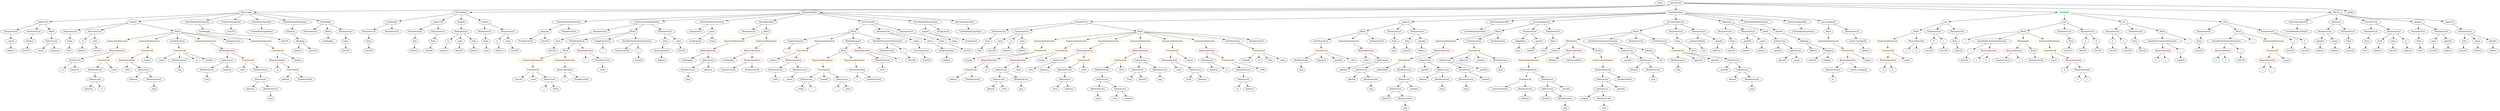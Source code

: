 strict digraph {
	graph [bb="0,0,15808,828"];
	node [label="\N"];
	Enter	[height=0.5,
		pos="10444,810",
		width=0.83628];
	IndexAccess_Unnamed_1	[color=black,
		height=0.5,
		label=IndexAccess,
		pos="1447.5,378",
		width=1.6402];
	MemberAccess_Unnamed_1	[color=black,
		height=0.5,
		label=MemberAccess,
		pos="1315.5,306",
		width=1.9174];
	IndexAccess_Unnamed_1 -> MemberAccess_Unnamed_1	[pos="e,1345,322.64 1418.9,361.81 1400.2,351.9 1375.6,338.84 1355.1,327.95"];
	Identifier_balances_1	[color=black,
		height=0.5,
		label=balances,
		pos="1445.5,306",
		width=1.1828];
	IndexAccess_Unnamed_1 -> Identifier_balances_1	[pos="e,1446,324.1 1447,359.7 1446.8,352.41 1446.6,343.73 1446.4,335.54"];
	ElementaryTypeName_bool_1	[color=black,
		height=0.5,
		label=bool,
		pos="14944,450",
		width=0.76697];
	FunctionDefinition_transferFrom_1	[color=black,
		height=0.5,
		label=transferFrom,
		pos="6787.5,666",
		width=1.6402];
	ParameterList_Unnamed_29	[color=black,
		height=0.5,
		label=ParameterList,
		pos="6283.5,594",
		width=1.7095];
	FunctionDefinition_transferFrom_1 -> ParameterList_Unnamed_29	[pos="e,6328.2,606.66 6731,660.22 6647.9,652.72 6488,636.45 6353.5,612 6348.9,611.16 6344.1,610.19 6339.3,609.16"];
	ParameterList_Unnamed_28	[color=black,
		height=0.5,
		label=ParameterList,
		pos="6424.5,594",
		width=1.7095];
	FunctionDefinition_transferFrom_1 -> ParameterList_Unnamed_28	[pos="e,6475.1,604.74 6738.6,655.56 6673.2,642.95 6557.3,620.6 6486.1,606.87"];
	Block_Unnamed_8	[color=black,
		height=0.5,
		label=Block,
		pos="7149.5,594",
		width=0.90558];
	FunctionDefinition_transferFrom_1 -> Block_Unnamed_8	[pos="e,7118.9,600.92 6836.4,655.56 6908.1,641.7 7040.6,616.07 7107.9,603.05"];
	VariableDeclaration_decimals	[color=black,
		height=0.5,
		label=decimals,
		pos="3425.5,594",
		width=1.1967];
	NumberLiteral_Unnamed_5	[color=black,
		height=0.5,
		label=NumberLiteral,
		pos="3306.5,522",
		width=1.765];
	VariableDeclaration_decimals -> NumberLiteral_Unnamed_5	[pos="e,3333.4,538.78 3401.2,578.67 3384.5,568.83 3362,555.61 3343.1,544.52"];
	ElementaryTypeName_uint256_33	[color=black,
		height=0.5,
		label=uint256,
		pos="3425.5,522",
		width=1.0442];
	VariableDeclaration_decimals -> ElementaryTypeName_uint256_33	[pos="e,3425.5,540.1 3425.5,575.7 3425.5,568.41 3425.5,559.73 3425.5,551.54"];
	Parameter_None_8	[color=black,
		height=0.5,
		label=None,
		pos="14950,522",
		width=0.85014];
	Parameter_None_8 -> ElementaryTypeName_bool_1	[pos="e,14945,468.1 14948,503.7 14947,496.41 14947,487.73 14946,479.54"];
	Parameter_owner_txorigin36	[color=black,
		height=0.5,
		label=owner_txorigin36,
		pos="11727,522",
		width=2.0976];
	ElementaryTypeName_address_21	[color=black,
		height=0.5,
		label=address,
		pos="11775,450",
		width=1.0996];
	Parameter_owner_txorigin36 -> ElementaryTypeName_address_21	[pos="e,11763,467.31 11738,504.05 11744,495.85 11751,485.83 11757,476.71"];
	FunctionCall_Unnamed_25	[color=orange,
		height=0.5,
		label=FunctionCall,
		pos="3347.5,306",
		width=1.6125];
	Identifier_transfer_1	[color=black,
		height=0.5,
		label=transfer,
		pos="3253.5,234",
		width=1.0719];
	FunctionCall_Unnamed_25 -> Identifier_transfer_1	[pos="e,3273.5,249.86 3326.2,289.12 3313.2,279.45 3296.5,266.99 3282.4,256.46"];
	Identifier__value_12	[color=black,
		height=0.5,
		label=_value,
		pos="3344.5,234",
		width=0.96103];
	FunctionCall_Unnamed_25 -> Identifier__value_12	[pos="e,3345.3,252.1 3346.8,287.7 3346.5,280.41 3346.1,271.73 3345.8,263.54"];
	IndexAccess_Unnamed_38	[color=black,
		height=0.5,
		label=IndexAccess,
		pos="3456.5,234",
		width=1.6402];
	FunctionCall_Unnamed_25 -> IndexAccess_Unnamed_38	[pos="e,3432.2,250.66 3372,289.29 3387,279.65 3406.4,267.18 3422.9,256.62"];
	Identifier_require_2	[color=black,
		height=0.5,
		label=require,
		pos="6052.5,378",
		width=1.0026];
	Identifier_b_1	[color=black,
		height=0.5,
		label=b,
		pos="13038,306",
		width=0.75];
	Parameter_b_2	[color=black,
		height=0.5,
		label=b,
		pos="12204,522",
		width=0.75];
	ElementaryTypeName_uint256_9	[color=black,
		height=0.5,
		label=uint256,
		pos="12170,450",
		width=1.0442];
	Parameter_b_2 -> ElementaryTypeName_uint256_9	[pos="e,12178,467.96 12195,504.41 12192,496.59 12187,487.06 12183,478.23"];
	Identifier__from_4	[color=black,
		height=0.5,
		label=_from,
		pos="7078.5,234",
		width=0.93331];
	FunctionDefinition_approve_1	[color=black,
		height=0.5,
		label=approve,
		pos="8855.5,666",
		width=1.1412];
	Block_Unnamed_9	[color=black,
		height=0.5,
		label=Block,
		pos="8587.5,594",
		width=0.90558];
	FunctionDefinition_approve_1 -> Block_Unnamed_9	[pos="e,8616.5,602.56 8820.8,655.92 8771,642.93 8679.8,619.09 8627.4,605.4"];
	ParameterList_Unnamed_31	[color=black,
		height=0.5,
		label=ParameterList,
		pos="8785.5,594",
		width=1.7095];
	FunctionDefinition_approve_1 -> ParameterList_Unnamed_31	[pos="e,8802.3,611.8 8839.7,649.12 8831,640.42 8820,629.45 8810.2,619.66"];
	ParameterList_Unnamed_30	[color=black,
		height=0.5,
		label=ParameterList,
		pos="8926.5,594",
		width=1.7095];
	FunctionDefinition_approve_1 -> ParameterList_Unnamed_30	[pos="e,8910,611.31 8871.7,649.12 8880.6,640.29 8891.9,629.13 8902,619.24"];
	stringLiteral_Unnamed	[color=black,
		height=0.5,
		label=stringLiteral,
		pos="4367.5,522",
		width=1.5016];
	ParameterList_Unnamed_13	[color=black,
		height=0.5,
		label=ParameterList,
		pos="3028.5,594",
		width=1.7095];
	Parameter_None_6	[color=black,
		height=0.5,
		label=None,
		pos="3032.5,522",
		width=0.85014];
	ParameterList_Unnamed_13 -> Parameter_None_6	[pos="e,3031.6,540.1 3029.5,575.7 3029.9,568.41 3030.4,559.73 3030.9,551.54"];
	BinaryOperation_Unnamed_21	[color=brown,
		height=0.5,
		label=BinaryOperation,
		pos="9093.5,450",
		width=1.9867];
	FunctionCall_Unnamed_19	[color=orange,
		height=0.5,
		label=FunctionCall,
		pos="8862.5,378",
		width=1.6125];
	BinaryOperation_Unnamed_21 -> FunctionCall_Unnamed_19	[pos="e,8903.1,391.28 9049,435.5 9010.4,423.81 8954.6,406.89 8914.1,394.61"];
	IndexAccess_Unnamed_21	[color=black,
		height=0.5,
		label=IndexAccess,
		pos="8997.5,378",
		width=1.6402];
	BinaryOperation_Unnamed_21 -> IndexAccess_Unnamed_21	[pos="e,9019.7,395.15 9071.3,432.76 9058.7,423.58 9042.7,411.94 9028.9,401.84"];
	Identifier_i_1	[color=black,
		height=0.5,
		label=i,
		pos="5258.5,162",
		width=0.75];
	FunctionCall_Unnamed_17	[color=orange,
		height=0.5,
		label=FunctionCall,
		pos="8330.5,450",
		width=1.6125];
	MemberAccess_Unnamed_13	[color=black,
		height=0.5,
		label=MemberAccess,
		pos="8188.5,378",
		width=1.9174];
	FunctionCall_Unnamed_17 -> MemberAccess_Unnamed_13	[pos="e,8219.6,394.31 8300.4,434.15 8279.9,424.04 8252.5,410.51 8229.9,399.39"];
	Identifier_Approval	[color=black,
		height=0.5,
		label=Approval,
		pos="8321.5,378",
		width=1.266];
	FunctionCall_Unnamed_17 -> Identifier_Approval	[pos="e,8323.7,396.1 8328.3,431.7 8327.4,424.32 8326.2,415.52 8325.2,407.25"];
	Identifier__spender_1	[color=black,
		height=0.5,
		label=_spender,
		pos="8430.5,378",
		width=1.2521];
	FunctionCall_Unnamed_17 -> Identifier__spender_1	[pos="e,8409,394.1 8353.2,433.12 8366.9,423.52 8384.6,411.16 8399.6,400.67"];
	Identifier__value_11	[color=black,
		height=0.5,
		label=_value,
		pos="8528.5,378",
		width=0.96103];
	FunctionCall_Unnamed_17 -> Identifier__value_11	[pos="e,8501.6,389.59 8369,436.22 8400.2,425.72 8445.4,410.3 8484.5,396 8486.6,395.24 8488.7,394.45 8490.9,393.65"];
	Parameter_from	[color=black,
		height=0.5,
		label=from,
		pos="15036,522",
		width=0.7947];
	ElementaryTypeName_address_6	[color=black,
		height=0.5,
		label=address,
		pos="15029,450",
		width=1.0996];
	Parameter_from -> ElementaryTypeName_address_6	[pos="e,15030,468.1 15034,503.7 15033,496.41 15032,487.73 15031,479.54"];
	ElementaryTypeName_address_1	[color=black,
		height=0.5,
		label=address,
		pos="3126.5,450",
		width=1.0996];
	InheritanceSpecifier_Unnamed_3	[color=black,
		height=0.5,
		label=InheritanceSpecifier,
		pos="9380.5,666",
		width=2.3333];
	UserDefinedTypeName_Unnamed_3	[color=black,
		height=0.5,
		label=UserDefinedTypeName,
		pos="9286.5,594",
		width=2.7214];
	InheritanceSpecifier_Unnamed_3 -> UserDefinedTypeName_Unnamed_3	[pos="e,9309.3,611.96 9358.3,648.41 9346.4,639.56 9331.6,628.52 9318.5,618.77"];
	ParameterList_Unnamed_25	[color=black,
		height=0.5,
		label=ParameterList,
		pos="473.54,594",
		width=1.7095];
	Parameter_None_11	[color=black,
		height=0.5,
		label=None,
		pos="463.54,522",
		width=0.85014];
	ParameterList_Unnamed_25 -> Parameter_None_11	[pos="e,465.99,540.1 471.07,575.7 470.02,568.32 468.76,559.52 467.58,551.25"];
	EmitStatement_Unnamed_2	[color=black,
		height=0.5,
		label=EmitStatement,
		pos="8330.5,522",
		width=1.7788];
	Block_Unnamed_9 -> EmitStatement_Unnamed_2	[pos="e,8375.3,535.2 8558.6,585.11 8516.9,573.76 8439.2,552.61 8386.3,538.17"];
	ExpressionStatement_Unnamed_13	[color=orange,
		height=0.5,
		label=ExpressionStatement,
		pos="8501.5,522",
		width=2.458];
	Block_Unnamed_9 -> ExpressionStatement_Unnamed_13	[pos="e,8522.4,539.95 8569.7,578.5 8558.5,569.39 8543.8,557.41 8530.9,546.92"];
	BooleanLiteral_Unnamed_2	[color=black,
		height=0.5,
		label=BooleanLiteral,
		pos="8672.5,522",
		width=1.7788];
	Block_Unnamed_9 -> BooleanLiteral_Unnamed_2	[pos="e,8652.6,539.45 8605.2,578.5 8616.4,569.26 8631.2,557.07 8644,546.47"];
	UserDefinedTypeName_Unnamed	[color=black,
		height=0.5,
		label=UserDefinedTypeName,
		pos="14526,594",
		width=2.7214];
	ExpressionStatement_Unnamed_19	[color=orange,
		height=0.5,
		label=ExpressionStatement,
		pos="4608.5,522",
		width=2.458];
	BinaryOperation_Unnamed_27	[color=brown,
		height=0.5,
		label=BinaryOperation,
		pos="4436.5,450",
		width=1.9867];
	ExpressionStatement_Unnamed_19 -> BinaryOperation_Unnamed_27	[pos="e,4473.1,465.89 4570.4,505.46 4544.8,495.05 4510.9,481.25 4483.6,470.16"];
	ParameterList_Unnamed_34	[color=black,
		height=0.5,
		label=ParameterList,
		pos="10886,594",
		width=1.7095];
	Parameter_None_14	[color=black,
		height=0.5,
		label=None,
		pos="10911,522",
		width=0.85014];
	ParameterList_Unnamed_34 -> Parameter_None_14	[pos="e,10904,540.1 10892,575.7 10894,568.15 10898,559.12 10901,550.68"];
	FunctionCall_Unnamed_22	[color=orange,
		height=0.5,
		label=FunctionCall,
		pos="10547,450",
		width=1.6125];
	MemberAccess_Unnamed_24	[color=black,
		height=0.5,
		label=MemberAccess,
		pos="10635,378",
		width=1.9174];
	FunctionCall_Unnamed_22 -> MemberAccess_Unnamed_24	[pos="e,10614,395.63 10567,432.76 10578,423.79 10592,412.49 10605,402.56"];
	Identifier_Approval_2	[color=black,
		height=0.5,
		label=Approval,
		pos="10768,378",
		width=1.266];
	FunctionCall_Unnamed_22 -> Identifier_Approval_2	[pos="e,10733,390.02 10586,436.49 10624,424.41 10682,406.14 10722,393.45"];
	Identifier__spender_10	[color=black,
		height=0.5,
		label=_spender,
		pos="10877,378",
		width=1.2521];
	FunctionCall_Unnamed_22 -> Identifier__spender_10	[pos="e,10843,390.4 10590,437.53 10598,435.58 10606,433.65 10614,432 10706,412.39 10731,418.2 10823,396 10826,395.25 10829,394.42 10832,\
393.54"];
	IndexAccess_Unnamed_33	[color=black,
		height=0.5,
		label=IndexAccess,
		pos="10999,378",
		width=1.6402];
	FunctionCall_Unnamed_22 -> IndexAccess_Unnamed_33	[pos="e,10956,390.65 10589,437.34 10597,435.35 10606,433.47 10614,432 10753,406.51 10791,421.25 10931,396 10935,395.17 10940,394.21 10945,\
393.18"];
	ExpressionStatement_Unnamed_6	[color=orange,
		height=0.5,
		label=ExpressionStatement,
		pos="765.54,522",
		width=2.458];
	BinaryOperation_Unnamed_12	[color=brown,
		height=0.5,
		label=BinaryOperation,
		pos="765.54,450",
		width=1.9867];
	ExpressionStatement_Unnamed_6 -> BinaryOperation_Unnamed_12	[pos="e,765.54,468.1 765.54,503.7 765.54,496.41 765.54,487.73 765.54,479.54"];
	Parameter_None_9	[color=black,
		height=0.5,
		label=None,
		pos="15295,522",
		width=0.85014];
	ElementaryTypeName_bool_2	[color=black,
		height=0.5,
		label=bool,
		pos="15304,450",
		width=0.76697];
	Parameter_None_9 -> ElementaryTypeName_bool_2	[pos="e,15301,468.1 15297,503.7 15298,496.32 15299,487.52 15300,479.25"];
	Parameter_None_16	[color=black,
		height=0.5,
		label=None,
		pos="10554,522",
		width=0.85014];
	ElementaryTypeName_bool_7	[color=black,
		height=0.5,
		label=bool,
		pos="10651,450",
		width=0.76697];
	Parameter_None_16 -> ElementaryTypeName_bool_7	[pos="e,10633,463.98 10572,507.5 10587,497.01 10607,482.3 10623,470.52"];
	BinaryOperation_Unnamed_8	[color=brown,
		height=0.5,
		label=BinaryOperation,
		pos="14321,378",
		width=1.9867];
	Identifier_a_7	[color=black,
		height=0.5,
		label=a,
		pos="14285,306",
		width=0.75];
	BinaryOperation_Unnamed_8 -> Identifier_a_7	[pos="e,14293,323.14 14312,359.7 14308,351.75 14303,342.16 14298,333.34"];
	Identifier_c_3	[color=black,
		height=0.5,
		label=c,
		pos="14357,306",
		width=0.75];
	BinaryOperation_Unnamed_8 -> Identifier_c_3	[pos="e,14348,323.14 14329,359.7 14334,351.75 14338,342.16 14343,333.34"];
	IndexAccess_Unnamed_19	[color=black,
		height=0.5,
		label=IndexAccess,
		pos="11223,522",
		width=1.6402];
	Identifier__spender_2	[color=black,
		height=0.5,
		label=_spender,
		pos="11199,450",
		width=1.2521];
	IndexAccess_Unnamed_19 -> Identifier__spender_2	[pos="e,11204,468.1 11217,503.7 11214,496.24 11211,487.32 11208,478.97"];
	IndexAccess_Unnamed_20	[color=black,
		height=0.5,
		label=IndexAccess,
		pos="11321,450",
		width=1.6402];
	IndexAccess_Unnamed_19 -> IndexAccess_Unnamed_20	[pos="e,11298,467.06 11245,505.12 11258,495.78 11275,483.84 11289,473.55"];
	Identifier_i_5	[color=black,
		height=0.5,
		label=i,
		pos="3688.5,378",
		width=0.75];
	BinaryOperation_Unnamed_10	[color=brown,
		height=0.5,
		label=BinaryOperation,
		pos="790.54,378",
		width=1.9867];
	Identifier__value	[color=black,
		height=0.5,
		label=_value,
		pos="790.54,306",
		width=0.96103];
	BinaryOperation_Unnamed_10 -> Identifier__value	[pos="e,790.54,324.1 790.54,359.7 790.54,352.41 790.54,343.73 790.54,335.54"];
	IndexAccess_Unnamed	[color=black,
		height=0.5,
		label=IndexAccess,
		pos="902.54,306",
		width=1.6402];
	BinaryOperation_Unnamed_10 -> IndexAccess_Unnamed	[pos="e,877.48,322.67 816.52,360.76 831.86,351.18 851.47,338.92 868.09,328.53"];
	ElementaryTypeName_address_23	[color=black,
		height=0.5,
		label=address,
		pos="10999,450",
		width=1.0996];
	MemberAccess_Unnamed_26	[color=black,
		height=0.5,
		label=MemberAccess,
		pos="4313.5,306",
		width=1.9174];
	Identifier_msg_18	[color=black,
		height=0.5,
		label=msg,
		pos="4313.5,234",
		width=0.75];
	MemberAccess_Unnamed_26 -> Identifier_msg_18	[pos="e,4313.5,252.1 4313.5,287.7 4313.5,280.41 4313.5,271.73 4313.5,263.54"];
	Block_Unnamed_3	[color=black,
		height=0.5,
		label=Block,
		pos="12087,594",
		width=0.90558];
	ExpressionStatement_Unnamed_1	[color=orange,
		height=0.5,
		label=ExpressionStatement,
		pos="11909,522",
		width=2.458];
	Block_Unnamed_3 -> ExpressionStatement_Unnamed_1	[pos="e,11948,538.49 12061,582.82 12034,572.32 11992,555.67 11958,542.6"];
	BinaryOperation_Unnamed_6	[color=brown,
		height=0.5,
		label=BinaryOperation,
		pos="12087,522",
		width=1.9867];
	Block_Unnamed_3 -> BinaryOperation_Unnamed_6	[pos="e,12087,540.1 12087,575.7 12087,568.41 12087,559.73 12087,551.54"];
	Parameter_None_3	[color=black,
		height=0.5,
		label=None,
		pos="13894,522",
		width=0.85014];
	ElementaryTypeName_uint256_13	[color=black,
		height=0.5,
		label=uint256,
		pos="13894,450",
		width=1.0442];
	Parameter_None_3 -> ElementaryTypeName_uint256_13	[pos="e,13894,468.1 13894,503.7 13894,496.41 13894,487.73 13894,479.54"];
	ParameterList_Unnamed_2	[color=black,
		height=0.5,
		label=ParameterList,
		pos="13345,594",
		width=1.7095];
	Parameter_b_1	[color=black,
		height=0.5,
		label=b,
		pos="13338,522",
		width=0.75];
	ParameterList_Unnamed_2 -> Parameter_b_1	[pos="e,13339,540.1 13343,575.7 13342,568.41 13341,559.73 13340,551.54"];
	Parameter_a_1	[color=black,
		height=0.5,
		label=a,
		pos="13410,522",
		width=0.75];
	ParameterList_Unnamed_2 -> Parameter_a_1	[pos="e,13396,537.57 13360,576.41 13368,567.28 13379,555.81 13388,545.85"];
	Identifier_totalSupply_	[color=black,
		height=0.5,
		label=totalSupply_,
		pos="2067.5,522",
		width=1.6125];
	FunctionDefinition_sub	[color=black,
		height=0.5,
		label=sub,
		pos="12282,666",
		width=0.75];
	FunctionDefinition_sub -> Block_Unnamed_3	[pos="e,12113,604.59 12258,656.56 12225,644.62 12164,622.67 12124,608.47"];
	ParameterList_Unnamed_4	[color=black,
		height=0.5,
		label=ParameterList,
		pos="12211,594",
		width=1.7095];
	FunctionDefinition_sub -> ParameterList_Unnamed_4	[pos="e,12227,611.7 12267,650.5 12258,641.59 12246,629.94 12236,619.62"];
	ParameterList_Unnamed_5	[color=black,
		height=0.5,
		label=ParameterList,
		pos="12352,594",
		width=1.7095];
	FunctionDefinition_sub -> ParameterList_Unnamed_5	[pos="e,12335,611.7 12296,650.5 12305,641.59 12317,629.94 12327,619.62"];
	ElementaryTypeName_uint256_14	[color=black,
		height=0.5,
		label=uint256,
		pos="14158,378",
		width=1.0442];
	Identifier__to_1	[color=black,
		height=0.5,
		label=_to,
		pos="363.54,306",
		width=0.75];
	Identifier__subtractedValue_1	[color=black,
		height=0.5,
		label=_subtractedValue,
		pos="9447.5,162",
		width=2.0976];
	BinaryOperation_Unnamed_14	[color=brown,
		height=0.5,
		label=BinaryOperation,
		pos="7322.5,378",
		width=1.9867];
	Identifier__value_4	[color=black,
		height=0.5,
		label=_value,
		pos="7406.5,306",
		width=0.96103];
	BinaryOperation_Unnamed_14 -> Identifier__value_4	[pos="e,7388.8,321.8 7342.4,360.41 7353.7,351.07 7367.8,339.28 7380,329.15"];
	IndexAccess_Unnamed_6	[color=black,
		height=0.5,
		label=IndexAccess,
		pos="7518.5,306",
		width=1.6402];
	BinaryOperation_Unnamed_14 -> IndexAccess_Unnamed_6	[pos="e,7481.1,320.37 7362.7,362.67 7393.9,351.53 7437.3,336.03 7470.3,324.22"];
	ParameterList_Unnamed_33	[color=black,
		height=0.5,
		label=ParameterList,
		pos="11027,594",
		width=1.7095];
	Parameter__spender_1	[color=black,
		height=0.5,
		label=_spender,
		pos="11005,522",
		width=1.2521];
	ParameterList_Unnamed_33 -> Parameter__spender_1	[pos="e,11010,540.1 11021,575.7 11019,568.24 11016,559.32 11013,550.97"];
	Parameter__owner_1	[color=black,
		height=0.5,
		label=_owner,
		pos="11107,522",
		width=1.0719];
	ParameterList_Unnamed_33 -> Parameter__owner_1	[pos="e,11089,538.27 11046,576.41 11056,567.2 11069,555.6 11081,545.57"];
	MemberAccess_Unnamed_7	[color=black,
		height=0.5,
		label=MemberAccess,
		pos="6660.5,306",
		width=1.9174];
	IndexAccess_Unnamed_10	[color=black,
		height=0.5,
		label=IndexAccess,
		pos="6660.5,234",
		width=1.6402];
	MemberAccess_Unnamed_7 -> IndexAccess_Unnamed_10	[pos="e,6660.5,252.1 6660.5,287.7 6660.5,280.41 6660.5,271.73 6660.5,263.54"];
	IndexAccess_Unnamed_29	[color=black,
		height=0.5,
		label=IndexAccess,
		pos="10136,234",
		width=1.6402];
	IndexAccess_Unnamed_30	[color=black,
		height=0.5,
		label=IndexAccess,
		pos="10071,162",
		width=1.6402];
	IndexAccess_Unnamed_29 -> IndexAccess_Unnamed_30	[pos="e,10086,179.47 10120,216.41 10112,207.87 10102,197.28 10094,187.79"];
	Identifier__spender_8	[color=black,
		height=0.5,
		label=_spender,
		pos="10193,162",
		width=1.2521];
	IndexAccess_Unnamed_29 -> Identifier__spender_8	[pos="e,10179,179.31 10149,216.05 10156,207.68 10165,197.4 10172,188.13"];
	NumberLiteral_Unnamed_1	[color=black,
		height=0.5,
		label=NumberLiteral,
		pos="12861,378",
		width=1.765];
	VariableDeclaration_value_1	[color=black,
		height=0.5,
		label=value,
		pos="15584,522",
		width=0.82242];
	ElementaryTypeName_uint256_22	[color=black,
		height=0.5,
		label=uint256,
		pos="15577,450",
		width=1.0442];
	VariableDeclaration_value_1 -> ElementaryTypeName_uint256_22	[pos="e,15578,468.1 15582,503.7 15581,496.41 15580,487.73 15579,479.54"];
	Identifier_msg	[color=black,
		height=0.5,
		label=msg,
		pos="967.54,162",
		width=0.75];
	ElementaryTypeName_string	[color=black,
		height=0.5,
		label=string,
		pos="4470.5,522",
		width=0.864];
	NumberLiteral_Unnamed	[color=black,
		height=0.5,
		label=NumberLiteral,
		pos="12643,378",
		width=1.765];
	ElementaryTypeName_uint256_20	[color=black,
		height=0.5,
		label=uint256,
		pos="15124,450",
		width=1.0442];
	VariableDeclarationStatement_Unnamed_2	[color=black,
		height=0.5,
		label=VariableDeclarationStatement,
		pos="14062,522",
		width=3.3174];
	BinaryOperation_Unnamed_7	[color=brown,
		height=0.5,
		label=BinaryOperation,
		pos="14041,450",
		width=1.9867];
	VariableDeclarationStatement_Unnamed_2 -> BinaryOperation_Unnamed_7	[pos="e,14046,468.1 14056,503.7 14054,496.24 14051,487.32 14049,478.97"];
	VariableDeclaration_c_2	[color=black,
		height=0.5,
		label=c,
		pos="14158,450",
		width=0.75];
	VariableDeclarationStatement_Unnamed_2 -> VariableDeclaration_c_2	[pos="e,14140,463.84 14085,504.05 14099,493.9 14116,480.95 14131,470.39"];
	Parameter__value_1	[color=black,
		height=0.5,
		label=_value,
		pos="6265.5,522",
		width=0.96103];
	ElementaryTypeName_uint256_30	[color=black,
		height=0.5,
		label=uint256,
		pos="6232.5,450",
		width=1.0442];
	Parameter__value_1 -> ElementaryTypeName_uint256_30	[pos="e,6240.5,467.79 6257.6,504.05 6253.9,496.23 6249.4,486.75 6245.3,477.98"];
	ElementaryTypeName_bool_4	[color=black,
		height=0.5,
		label=bool,
		pos="6149.5,450",
		width=0.76697];
	FunctionCall_Unnamed_8	[color=orange,
		height=0.5,
		label=FunctionCall,
		pos="1131.5,450",
		width=1.6125];
	Identifier__value_3	[color=black,
		height=0.5,
		label=_value,
		pos="1005.5,378",
		width=0.96103];
	FunctionCall_Unnamed_8 -> Identifier__value_3	[pos="e,1028.6,391.81 1104.2,433.81 1084.9,423.08 1058.9,408.64 1038.4,397.28"];
	MemberAccess_Unnamed_5	[color=black,
		height=0.5,
		label=MemberAccess,
		pos="1127.5,378",
		width=1.9174];
	FunctionCall_Unnamed_8 -> MemberAccess_Unnamed_5	[pos="e,1128.5,396.1 1130.6,431.7 1130.1,424.41 1129.6,415.73 1129.2,407.54"];
	Identifier__to_3	[color=black,
		height=0.5,
		label=_to,
		pos="1241.5,378",
		width=0.75];
	FunctionCall_Unnamed_8 -> Identifier__to_3	[pos="e,1222.4,391.18 1156.2,433.29 1173.1,422.54 1195.6,408.27 1213.2,397.05"];
	Identifier_Transfer	[color=black,
		height=0.5,
		label=Transfer,
		pos="1328.5,378",
		width=1.1689];
	FunctionCall_Unnamed_8 -> Identifier_Transfer	[pos="e,1296.9,390.26 1168.6,435.83 1202,423.97 1251.1,406.53 1286,394.1"];
	ParameterList_Unnamed_21	[color=black,
		height=0.5,
		label=ParameterList,
		pos="15628,594",
		width=1.7095];
	ParameterList_Unnamed_21 -> VariableDeclaration_value_1	[pos="e,15594,539.31 15617,576.05 15612,567.94 15606,558.04 15600,549.01"];
	VariableDeclaration_owner	[color=black,
		height=0.5,
		label=owner,
		pos="15669,522",
		width=0.93331];
	ParameterList_Unnamed_21 -> VariableDeclaration_owner	[pos="e,15659,539.31 15637,576.05 15642,567.94 15648,558.04 15653,549.01"];
	VariableDeclaration_spender	[color=black,
		height=0.5,
		label=spender,
		pos="15767,522",
		width=1.1135];
	ParameterList_Unnamed_21 -> VariableDeclaration_spender	[pos="e,15741,536.11 15657,577.98 15679,567.23 15708,552.7 15730,541.27"];
	FunctionDefinition_balanceOf_1	[color=black,
		height=0.5,
		label=balanceOf,
		pos="258.54,666",
		width=1.3491];
	ParameterList_Unnamed_26	[color=black,
		height=0.5,
		label=ParameterList,
		pos="61.543,594",
		width=1.7095];
	FunctionDefinition_balanceOf_1 -> ParameterList_Unnamed_26	[pos="e,99.497,608.49 224.23,652.81 192.66,641.59 145.51,624.84 110.08,612.25"];
	ParameterList_Unnamed_27	[color=black,
		height=0.5,
		label=ParameterList,
		pos="202.54,594",
		width=1.7095];
	FunctionDefinition_balanceOf_1 -> ParameterList_Unnamed_27	[pos="e,216.11,611.96 245.27,648.41 238.67,640.16 230.55,630.01 223.16,620.78"];
	Block_Unnamed_7	[color=black,
		height=0.5,
		label=Block,
		pos="314.54,594",
		width=0.90558];
	FunctionDefinition_balanceOf_1 -> Block_Unnamed_7	[pos="e,301.75,610.99 271.81,648.41 278.61,639.92 287.01,629.41 294.57,619.96"];
	ParameterList_Unnamed_4 -> Parameter_b_2	[pos="e,12205,540.1 12209,575.7 12208,568.41 12207,559.73 12206,551.54"];
	Parameter_a_2	[color=black,
		height=0.5,
		label=a,
		pos="12276,522",
		width=0.75];
	ParameterList_Unnamed_4 -> Parameter_a_2	[pos="e,12262,537.57 12226,576.41 12234,567.28 12245,555.81 12254,545.85"];
	ParameterList_Unnamed_7	[color=black,
		height=0.5,
		label=ParameterList,
		pos="14004,594",
		width=1.7095];
	ParameterList_Unnamed_7 -> Parameter_None_3	[pos="e,13914,535.78 13979,577.12 13962,566.66 13941,552.93 13923,541.91"];
	Block_Unnamed_13	[color=black,
		height=0.5,
		label=Block,
		pos="10295,594",
		width=0.90558];
	IfStatement_Unnamed_1	[color=orange,
		height=0.5,
		label=IfStatement,
		pos="9903.5,522",
		width=1.4739];
	Block_Unnamed_13 -> IfStatement_Unnamed_1	[pos="e,9942.7,534.44 10263,589.08 10204,581.5 10074,563.49 9965.5,540 9961.7,539.17 9957.8,538.25 9953.8,537.28"];
	VariableDeclarationStatement_Unnamed_3	[color=black,
		height=0.5,
		label=VariableDeclarationStatement,
		pos="10094,522",
		width=3.3174];
	Block_Unnamed_13 -> VariableDeclarationStatement_Unnamed_3	[pos="e,10139,538.98 10267,583.56 10237,573.12 10188,556.01 10150,542.64"];
	BooleanLiteral_Unnamed_4	[color=black,
		height=0.5,
		label=BooleanLiteral,
		pos="10295,522",
		width=1.7788];
	Block_Unnamed_13 -> BooleanLiteral_Unnamed_4	[pos="e,10295,540.1 10295,575.7 10295,568.41 10295,559.73 10295,551.54"];
	EmitStatement_Unnamed_4	[color=black,
		height=0.5,
		label=EmitStatement,
		pos="10441,522",
		width=1.7788];
	Block_Unnamed_13 -> EmitStatement_Unnamed_4	[pos="e,10409,538.13 10319,581.44 10340,571.03 10373,555.5 10399,543.07"];
	ElementaryTypeName_address_3	[color=black,
		height=0.5,
		label=address,
		pos="2766.5,450",
		width=1.0996];
	ExpressionStatement_Unnamed_15	[color=orange,
		height=0.5,
		label=ExpressionStatement,
		pos="9118.5,522",
		width=2.458];
	ExpressionStatement_Unnamed_15 -> BinaryOperation_Unnamed_21	[pos="e,9099.7,468.1 9112.4,503.7 9109.7,496.15 9106.4,487.12 9103.4,478.68"];
	Parameter_None_12	[color=black,
		height=0.5,
		label=None,
		pos="6182.5,522",
		width=0.85014];
	Parameter_None_12 -> ElementaryTypeName_bool_4	[pos="e,6157.3,467.47 6174.7,504.41 6171,496.48 6166.4,486.78 6162.2,477.84"];
	Identifier_i_4	[color=black,
		height=0.5,
		label=i,
		pos="4940.5,450",
		width=0.75];
	ElementaryTypeName_address_9	[color=black,
		height=0.5,
		label=address,
		pos="15672,450",
		width=1.0996];
	VariableDeclaration_owner -> ElementaryTypeName_address_9	[pos="e,15671,468.1 15669,503.7 15670,496.41 15670,487.73 15670,479.54"];
	Identifier_i_6	[color=black,
		height=0.5,
		label=i,
		pos="3416.5,162",
		width=0.75];
	VariableDeclaration_allowed	[color=black,
		height=0.5,
		label=allowed,
		pos="11229,594",
		width=1.0858];
	Mapping_Unnamed_1	[color=black,
		height=0.5,
		label=Mapping,
		pos="11395,522",
		width=1.2105];
	VariableDeclaration_allowed -> Mapping_Unnamed_1	[pos="e,11365,535.52 11257,581.13 11284,569.79 11324,552.58 11355,539.83"];
	FunctionCall_Unnamed_10	[color=orange,
		height=0.5,
		label=FunctionCall,
		pos="6031.5,306",
		width=1.6125];
	ElementaryTypeName_address_19	[color=black,
		height=0.5,
		label=address,
		pos="5926.5,234",
		width=1.0996];
	FunctionCall_Unnamed_10 -> ElementaryTypeName_address_19	[pos="e,5948.1,249.39 6007.7,289.12 5992.9,279.23 5973.6,266.4 5957.6,255.72"];
	NumberLiteral_Unnamed_3	[color=black,
		height=0.5,
		label=NumberLiteral,
		pos="6047.5,234",
		width=1.765];
	FunctionCall_Unnamed_10 -> NumberLiteral_Unnamed_3	[pos="e,6043.6,252.1 6035.5,287.7 6037.2,280.32 6039.2,271.52 6041.1,263.25"];
	Identifier_c_1	[color=black,
		height=0.5,
		label=c,
		pos="12428,522",
		width=0.75];
	ExpressionStatement_Unnamed_7	[color=orange,
		height=0.5,
		label=ExpressionStatement,
		pos="6564.5,522",
		width=2.458];
	FunctionCall_Unnamed_9	[color=orange,
		height=0.5,
		label=FunctionCall,
		pos="6540.5,450",
		width=1.6125];
	ExpressionStatement_Unnamed_7 -> FunctionCall_Unnamed_9	[pos="e,6546.4,468.1 6558.6,503.7 6556.1,496.24 6553,487.32 6550.1,478.97"];
	Parameter_to	[color=black,
		height=0.5,
		label=to,
		pos="3120.5,522",
		width=0.75];
	Parameter_to -> ElementaryTypeName_address_1	[pos="e,3125.1,468.1 3122,503.7 3122.7,496.41 3123.4,487.73 3124.1,479.54"];
	FunctionCall_Unnamed_15	[color=orange,
		height=0.5,
		label=FunctionCall,
		pos="7015.5,378",
		width=1.6125];
	MemberAccess_Unnamed_10	[color=black,
		height=0.5,
		label=MemberAccess,
		pos="6904.5,306",
		width=1.9174];
	FunctionCall_Unnamed_15 -> MemberAccess_Unnamed_10	[pos="e,6930.1,323.14 6990.6,361.29 6975.6,351.79 6956.1,339.53 6939.5,329.06"];
	Identifier__value_8	[color=black,
		height=0.5,
		label=_value,
		pos="7026.5,306",
		width=0.96103];
	FunctionCall_Unnamed_15 -> Identifier__value_8	[pos="e,7023.9,324.1 7018.3,359.7 7019.4,352.32 7020.8,343.52 7022.1,335.25"];
	ElementaryTypeName_uint_1	[color=black,
		height=0.5,
		label=uint,
		pos="10724,450",
		width=0.75];
	ElementaryTypeName_uint256_2	[color=black,
		height=0.5,
		label=uint256,
		pos="13062,450",
		width=1.0442];
	VariableDeclarationStatement_Unnamed	[color=black,
		height=0.5,
		label=VariableDeclarationStatement,
		pos="12592,522",
		width=3.3174];
	VariableDeclaration_c	[color=black,
		height=0.5,
		label=c,
		pos="12439,450",
		width=0.75];
	VariableDeclarationStatement_Unnamed -> VariableDeclaration_c	[pos="e,12460,461.3 12555,504.44 12532,494.06 12501,480.36 12475,468 12473,467.4 12472,466.78 12471,466.15"];
	BinaryOperation_Unnamed_1	[color=brown,
		height=0.5,
		label=BinaryOperation,
		pos="12556,450",
		width=1.9867];
	VariableDeclarationStatement_Unnamed -> BinaryOperation_Unnamed_1	[pos="e,12564,468.1 12583,503.7 12579,495.98 12574,486.71 12569,478.11"];
	ExpressionStatement_Unnamed_9	[color=orange,
		height=0.5,
		label=ExpressionStatement,
		pos="6759.5,522",
		width=2.458];
	FunctionCall_Unnamed_12	[color=orange,
		height=0.5,
		label=FunctionCall,
		pos="6674.5,450",
		width=1.6125];
	ExpressionStatement_Unnamed_9 -> FunctionCall_Unnamed_12	[pos="e,6694.3,467.31 6739,504.05 6728.2,495.16 6714.8,484.11 6703,474.41"];
	ElementaryTypeName_bool	[color=black,
		height=0.5,
		label=bool,
		pos="3041.5,450",
		width=0.76697];
	ParameterList_Unnamed_3	[color=black,
		height=0.5,
		label=ParameterList,
		pos="13486,594",
		width=1.7095];
	Parameter_None_1	[color=black,
		height=0.5,
		label=None,
		pos="13486,522",
		width=0.85014];
	ParameterList_Unnamed_3 -> Parameter_None_1	[pos="e,13486,540.1 13486,575.7 13486,568.41 13486,559.73 13486,551.54"];
	FunctionCall_Unnamed_2	[color=orange,
		height=0.5,
		label=FunctionCall,
		pos="14358,450",
		width=1.6125];
	FunctionCall_Unnamed_2 -> BinaryOperation_Unnamed_8	[pos="e,14330,396.28 14349,432.05 14345,424.35 14340,415.03 14335,406.36"];
	Identifier_assert_2	[color=black,
		height=0.5,
		label=assert,
		pos="14443,378",
		width=0.89172];
	FunctionCall_Unnamed_2 -> Identifier_assert_2	[pos="e,14425,393.48 14377,432.76 14389,423.21 14404,411.01 14416,400.64"];
	Parameter_value_2	[color=black,
		height=0.5,
		label=value,
		pos="15390,522",
		width=0.82242];
	ElementaryTypeName_uint256_21	[color=black,
		height=0.5,
		label=uint256,
		pos="15387,450",
		width=1.0442];
	Parameter_value_2 -> ElementaryTypeName_uint256_21	[pos="e,15387,468.1 15389,503.7 15388,496.41 15388,487.73 15388,479.54"];
	Identifier_a_2	[color=black,
		height=0.5,
		label=a,
		pos="13119,234",
		width=0.75];
	IndexAccess_Unnamed_4	[color=black,
		height=0.5,
		label=IndexAccess,
		pos="581.54,234",
		width=1.6402];
	Identifier_balances_4	[color=black,
		height=0.5,
		label=balances,
		pos="537.54,162",
		width=1.1828];
	IndexAccess_Unnamed_4 -> Identifier_balances_4	[pos="e,548.1,179.79 570.89,216.05 565.87,208.06 559.75,198.33 554.14,189.4"];
	Identifier__to_2	[color=black,
		height=0.5,
		label=_to,
		pos="625.54,162",
		width=0.75];
	IndexAccess_Unnamed_4 -> Identifier__to_2	[pos="e,615.59,178.83 592.19,216.05 597.42,207.73 603.83,197.54 609.63,188.32"];
	Identifier_require_3	[color=black,
		height=0.5,
		label=require,
		pos="7448.5,378",
		width=1.0026];
	ParameterList_Unnamed_29 -> Parameter_None_12	[pos="e,6201.9,536.4 6260.4,576.94 6245.7,566.78 6226.6,553.57 6211.1,542.77"];
	Identifier_Transfer_1	[color=black,
		height=0.5,
		label=Transfer,
		pos="7814.5,378",
		width=1.1689];
	Identifier__spender	[color=black,
		height=0.5,
		label=_spender,
		pos="8457.5,306",
		width=1.2521];
	Block_Unnamed_10	[color=black,
		height=0.5,
		label=Block,
		pos="11545,594",
		width=0.90558];
	ExpressionStatement_Unnamed_14	[color=orange,
		height=0.5,
		label=ExpressionStatement,
		pos="11545,522",
		width=2.458];
	Block_Unnamed_10 -> ExpressionStatement_Unnamed_14	[pos="e,11545,540.1 11545,575.7 11545,568.41 11545,559.73 11545,551.54"];
	Identifier__addedValue	[color=black,
		height=0.5,
		label=_addedValue,
		pos="8716.5,306",
		width=1.6541];
	FunctionCall_Unnamed_19 -> Identifier__addedValue	[pos="e,8747.4,321.78 8831.9,362.33 8810.3,351.95 8781.1,337.94 8757.4,326.61"];
	MemberAccess_Unnamed_16	[color=black,
		height=0.5,
		label=MemberAccess,
		pos="8863.5,306",
		width=1.9174];
	FunctionCall_Unnamed_19 -> MemberAccess_Unnamed_16	[pos="e,8863.3,324.1 8862.8,359.7 8862.9,352.41 8863,343.73 8863.1,335.54"];
	VariableDeclaration_symbol	[color=black,
		height=0.5,
		label=symbol,
		pos="5825.5,594",
		width=1.0581];
	ElementaryTypeName_string_1	[color=black,
		height=0.5,
		label=string,
		pos="5976.5,522",
		width=0.864];
	VariableDeclaration_symbol -> ElementaryTypeName_string_1	[pos="e,5952.6,534.08 5852.2,580.65 5877.3,569 5915.1,551.5 5942.4,538.84"];
	stringLiteral_Unnamed_2	[color=black,
		height=0.5,
		label=stringLiteral,
		pos="6079.5,522",
		width=1.5016];
	VariableDeclaration_symbol -> stringLiteral_Unnamed_2	[pos="e,6038.6,534.18 5854.7,581.92 5860.6,579.85 5866.7,577.77 5872.5,576 5935.6,556.76 5952.7,556.59 6016.5,540 6020.1,539.07 6023.8,\
538.11 6027.5,537.13"];
	Identifier__dests_3	[color=black,
		height=0.5,
		label=_dests,
		pos="3802.5,306",
		width=0.97489];
	Parameter__addedValue	[color=black,
		height=0.5,
		label=_addedValue,
		pos="9577.5,522",
		width=1.6541];
	ElementaryTypeName_uint	[color=black,
		height=0.5,
		label=uint,
		pos="9577.5,450",
		width=0.75];
	Parameter__addedValue -> ElementaryTypeName_uint	[pos="e,9577.5,468.1 9577.5,503.7 9577.5,496.41 9577.5,487.73 9577.5,479.54"];
	ExpressionStatement_Unnamed_23	[color=orange,
		height=0.5,
		label=ExpressionStatement,
		pos="3350.5,378",
		width=2.458];
	ExpressionStatement_Unnamed_23 -> FunctionCall_Unnamed_25	[pos="e,3348.3,324.1 3349.8,359.7 3349.5,352.41 3349.1,343.73 3348.8,335.54"];
	VariableDeclarationStatement_Unnamed_1	[color=black,
		height=0.5,
		label=VariableDeclarationStatement,
		pos="13654,522",
		width=3.3174];
	BinaryOperation_Unnamed_4	[color=brown,
		height=0.5,
		label=BinaryOperation,
		pos="13654,450",
		width=1.9867];
	VariableDeclarationStatement_Unnamed_1 -> BinaryOperation_Unnamed_4	[pos="e,13654,468.1 13654,503.7 13654,496.41 13654,487.73 13654,479.54"];
	VariableDeclaration_c_1	[color=black,
		height=0.5,
		label=c,
		pos="13771,450",
		width=0.75];
	VariableDeclarationStatement_Unnamed_1 -> VariableDeclaration_c_1	[pos="e,13751,462.75 13682,504.05 13700,493.32 13723,479.46 13741,468.59"];
	Identifier_msg_12	[color=black,
		height=0.5,
		label=msg,
		pos="9267.5,162",
		width=0.75];
	IndexAccess_Unnamed_32	[color=black,
		height=0.5,
		label=IndexAccess,
		pos="9756.5,162",
		width=1.6402];
	Identifier_allowed_10	[color=black,
		height=0.5,
		label=allowed,
		pos="9733.5,90",
		width=1.0858];
	IndexAccess_Unnamed_32 -> Identifier_allowed_10	[pos="e,9739.2,108.1 9750.9,143.7 9748.4,136.24 9745.5,127.32 9742.7,118.97"];
	MemberAccess_Unnamed_22	[color=black,
		height=0.5,
		label=MemberAccess,
		pos="9859.5,90",
		width=1.9174];
	IndexAccess_Unnamed_32 -> MemberAccess_Unnamed_22	[pos="e,9835.5,107.31 9779.9,145.12 9793.5,135.85 9811,124.01 9826,113.76"];
	Identifier_msg_16	[color=black,
		height=0.5,
		label=msg,
		pos="10635,306",
		width=0.75];
	MemberAccess_Unnamed_24 -> Identifier_msg_16	[pos="e,10635,324.1 10635,359.7 10635,352.41 10635,343.73 10635,335.54"];
	EmitStatement_Unnamed_3	[color=black,
		height=0.5,
		label=EmitStatement,
		pos="9289.5,522",
		width=1.7788];
	FunctionCall_Unnamed_20	[color=orange,
		height=0.5,
		label=FunctionCall,
		pos="9289.5,450",
		width=1.6125];
	EmitStatement_Unnamed_3 -> FunctionCall_Unnamed_20	[pos="e,9289.5,468.1 9289.5,503.7 9289.5,496.41 9289.5,487.73 9289.5,479.54"];
	MemberAccess_Unnamed_14	[color=black,
		height=0.5,
		label=MemberAccess,
		pos="11561,306",
		width=1.9174];
	Identifier_tx	[color=black,
		height=0.5,
		label=tx,
		pos="11561,234",
		width=0.75];
	MemberAccess_Unnamed_14 -> Identifier_tx	[pos="e,11561,252.1 11561,287.7 11561,280.41 11561,271.73 11561,263.54"];
	IndexAccess_Unnamed_37	[color=black,
		height=0.5,
		label=IndexAccess,
		pos="5066.5,234",
		width=1.6402];
	Identifier__values_1	[color=black,
		height=0.5,
		label=_values,
		pos="5024.5,162",
		width=1.0719];
	IndexAccess_Unnamed_37 -> Identifier__values_1	[pos="e,5034.6,179.79 5056.4,216.05 5051.6,208.06 5045.7,198.33 5040.4,189.4"];
	Identifier_i_2	[color=black,
		height=0.5,
		label=i,
		pos="5108.5,162",
		width=0.75];
	IndexAccess_Unnamed_37 -> Identifier_i_2	[pos="e,5099,178.83 5076.7,216.05 5081.6,207.82 5087.7,197.76 5093.2,188.61"];
	Identifier_a_1	[color=black,
		height=0.5,
		label=a,
		pos="12462,378",
		width=0.75];
	ElementaryTypeName_uint256_32	[color=black,
		height=0.5,
		label=uint256,
		pos="10904,450",
		width=1.0442];
	Parameter_None_14 -> ElementaryTypeName_uint256_32	[pos="e,10905,468.1 10909,503.7 10908,496.41 10907,487.73 10906,479.54"];
	Identifier_allowed	[color=black,
		height=0.5,
		label=allowed,
		pos="6163.5,162",
		width=1.0858];
	ParameterList_Unnamed_22	[color=black,
		height=0.5,
		label=ParameterList,
		pos="1955.5,594",
		width=1.7095];
	Identifier__from	[color=black,
		height=0.5,
		label=_from,
		pos="7471.5,234",
		width=0.93331];
	Parameter_balance	[color=black,
		height=0.5,
		label=balance,
		pos="188.54,522",
		width=1.0719];
	ElementaryTypeName_uint256_28	[color=black,
		height=0.5,
		label=uint256,
		pos="177.54,450",
		width=1.0442];
	Parameter_balance -> ElementaryTypeName_uint256_28	[pos="e,180.23,468.1 185.82,503.7 184.66,496.32 183.28,487.52 181.98,479.25"];
	Identifier_balances_2	[color=black,
		height=0.5,
		label=balances,
		pos="1597.5,162",
		width=1.1828];
	FunctionCall_Unnamed_21	[color=orange,
		height=0.5,
		label=FunctionCall,
		pos="9610.5,234",
		width=1.6125];
	FunctionCall_Unnamed_21 -> Identifier__subtractedValue_1	[pos="e,9483,178.24 9577.6,218.83 9553.3,208.43 9520.1,194.16 9493.3,182.66"];
	MemberAccess_Unnamed_23	[color=black,
		height=0.5,
		label=MemberAccess,
		pos="9610.5,162",
		width=1.9174];
	FunctionCall_Unnamed_21 -> MemberAccess_Unnamed_23	[pos="e,9610.5,180.1 9610.5,215.7 9610.5,208.41 9610.5,199.73 9610.5,191.54"];
	Identifier_transfer	[color=black,
		height=0.5,
		label=transfer,
		pos="5182.5,234",
		width=1.0719];
	Parameter_spender_1	[color=black,
		height=0.5,
		label=spender,
		pos="15480,522",
		width=1.1135];
	ElementaryTypeName_address_8	[color=black,
		height=0.5,
		label=address,
		pos="15482,450",
		width=1.0996];
	Parameter_spender_1 -> ElementaryTypeName_address_8	[pos="e,15481,468.1 15480,503.7 15480,496.41 15480,487.73 15481,479.54"];
	Block_Unnamed	[color=black,
		height=0.5,
		label=Block,
		pos="12782,594",
		width=0.90558];
	Block_Unnamed -> Identifier_c_1	[pos="e,12448,533.89 12749,590.58 12691,585.56 12565,571.75 12464,540 12462,539.5 12460,538.94 12459,538.33"];
	Block_Unnamed -> VariableDeclarationStatement_Unnamed	[pos="e,12635,539.1 12755,583.27 12727,572.92 12682,556.26 12646,543.07"];
	IfStatement_Unnamed	[color=orange,
		height=0.5,
		label=IfStatement,
		pos="12782,522",
		width=1.4739];
	Block_Unnamed -> IfStatement_Unnamed	[pos="e,12782,540.1 12782,575.7 12782,568.41 12782,559.73 12782,551.54"];
	ExpressionStatement_Unnamed	[color=orange,
		height=0.5,
		label=ExpressionStatement,
		pos="12942,522",
		width=2.458];
	Block_Unnamed -> ExpressionStatement_Unnamed	[pos="e,12905,538.8 12807,582.06 12830,571.72 12866,555.94 12895,543.3"];
	Parameter__subtractedValue	[color=black,
		height=0.5,
		label=_subtractedValue,
		pos="10678,522",
		width=2.0976];
	Parameter__subtractedValue -> ElementaryTypeName_uint_1	[pos="e,10713,466.83 10689,504.05 10694,495.73 10701,485.54 10707,476.32"];
	Parameter__dests_1	[color=black,
		height=0.5,
		label=_dests,
		pos="4172.5,522",
		width=0.97489];
	ArrayTypeName_Unnamed_2	[color=black,
		height=0.5,
		label=ArrayTypeName,
		pos="4166.5,450",
		width=2.0145];
	Parameter__dests_1 -> ArrayTypeName_Unnamed_2	[pos="e,4168,468.1 4171.1,503.7 4170.4,496.41 4169.7,487.73 4169,479.54"];
	FunctionDefinition_mul	[color=black,
		height=0.5,
		label=mul,
		pos="13044,666",
		width=0.75];
	FunctionDefinition_mul -> Block_Unnamed	[pos="e,12811,602.78 13019,658.41 12974,646.31 12877,620.42 12822,605.74"];
	ParameterList_Unnamed_1	[color=black,
		height=0.5,
		label=ParameterList,
		pos="13044,594",
		width=1.7095];
	FunctionDefinition_mul -> ParameterList_Unnamed_1	[pos="e,13044,612.1 13044,647.7 13044,640.41 13044,631.73 13044,623.54"];
	ParameterList_Unnamed	[color=black,
		height=0.5,
		label=ParameterList,
		pos="13185,594",
		width=1.7095];
	FunctionDefinition_mul -> ParameterList_Unnamed	[pos="e,13154,610.09 13065,654.52 13086,644.16 13118,628.05 13144,615.19"];
	ElementaryTypeName_uint256_8	[color=black,
		height=0.5,
		label=uint256,
		pos="12263,450",
		width=1.0442];
	ElementaryTypeName_address_13	[color=black,
		height=0.5,
		label=address,
		pos="1829.5,234",
		width=1.0996];
	Parameter__value_3	[color=black,
		height=0.5,
		label=_value,
		pos="4260.5,522",
		width=0.96103];
	ElementaryTypeName_uint256_37	[color=black,
		height=0.5,
		label=uint256,
		pos="4294.5,450",
		width=1.0442];
	Parameter__value_3 -> ElementaryTypeName_uint256_37	[pos="e,4286.4,467.79 4268.8,504.05 4272.6,496.23 4277.2,486.75 4281.4,477.98"];
	Identifier_allowed_11	[color=black,
		height=0.5,
		label=allowed,
		pos="10997,234",
		width=1.0858];
	IndexAccess_Unnamed_14	[color=black,
		height=0.5,
		label=IndexAccess,
		pos="7138.5,306",
		width=1.6402];
	IndexAccess_Unnamed_14 -> Identifier__from_4	[pos="e,7091.8,250.51 7124.3,288.41 7116.8,279.62 7107.4,268.66 7099.1,258.96"];
	Identifier_allowed_1	[color=black,
		height=0.5,
		label=allowed,
		pos="7169.5,234",
		width=1.0858];
	IndexAccess_Unnamed_14 -> Identifier_allowed_1	[pos="e,7162,252.1 7146.2,287.7 7149.6,280.07 7153.6,270.92 7157.4,262.4"];
	Identifier_balances_9	[color=black,
		height=0.5,
		label=balances,
		pos="7638.5,306",
		width=1.1828];
	Identifier_i_3	[color=black,
		height=0.5,
		label=i,
		pos="5402.5,234",
		width=0.75];
	Identifier_a_4	[color=black,
		height=0.5,
		label=a,
		pos="11878,306",
		width=0.75];
	NumberLiteral_Unnamed_9	[color=black,
		height=0.5,
		label=NumberLiteral,
		pos="5544.5,450",
		width=1.765];
	ElementaryTypeName_uint256_38	[color=black,
		height=0.5,
		label=uint256,
		pos="3470.5,450",
		width=1.0442];
	EmitStatement_Unnamed_2 -> FunctionCall_Unnamed_17	[pos="e,8330.5,468.1 8330.5,503.7 8330.5,496.41 8330.5,487.73 8330.5,479.54"];
	Identifier_b_2	[color=black,
		height=0.5,
		label=b,
		pos="13599,378",
		width=0.75];
	BinaryOperation_Unnamed_4 -> Identifier_b_2	[pos="e,13611,394.36 13640,432.05 13633,423.44 13625,412.81 13618,403.33"];
	Identifier_a_3	[color=black,
		height=0.5,
		label=a,
		pos="13671,378",
		width=0.75];
	BinaryOperation_Unnamed_4 -> Identifier_a_3	[pos="e,13666,396.1 13658,431.7 13660,424.32 13662,415.52 13664,407.25"];
	Block_Unnamed_15	[color=black,
		height=0.5,
		label=Block,
		pos="9838.5,450",
		width=0.90558];
	IfStatement_Unnamed_1 -> Block_Unnamed_15	[pos="e,9852.9,466.51 9888.1,504.41 9879.9,495.53 9869.6,484.44 9860.5,474.67"];
	BinaryOperation_Unnamed_22	[color=brown,
		height=0.5,
		label=BinaryOperation,
		pos="9960.5,450",
		width=1.9867];
	IfStatement_Unnamed_1 -> BinaryOperation_Unnamed_22	[pos="e,9946.7,467.96 9917.1,504.41 9923.8,496.16 9932,486.01 9939.6,476.78"];
	Block_Unnamed_14	[color=black,
		height=0.5,
		label=Block,
		pos="10113,450",
		width=0.90558];
	IfStatement_Unnamed_1 -> Block_Unnamed_14	[pos="e,10085,460.22 9940.4,508.65 9978.1,496.04 10036,476.55 10074,463.79"];
	Parameter__values	[color=black,
		height=0.5,
		label=_values,
		pos="5720.5,522",
		width=1.0719];
	ArrayTypeName_Unnamed_1	[color=black,
		height=0.5,
		label=ArrayTypeName,
		pos="5771.5,450",
		width=2.0145];
	Parameter__values -> ArrayTypeName_Unnamed_1	[pos="e,5759.2,467.96 5732.6,504.41 5738.6,496.25 5745.9,486.22 5752.6,477.07"];
	FunctionDefinition_totalSupply	[color=black,
		height=0.5,
		label=totalSupply,
		pos="2461.5,666",
		width=1.4739];
	ParameterList_Unnamed_9	[color=black,
		height=0.5,
		label=ParameterList,
		pos="2320.5,594",
		width=1.7095];
	FunctionDefinition_totalSupply -> ParameterList_Unnamed_9	[pos="e,2350.7,609.97 2432.3,650.5 2411.6,640.22 2383.6,626.3 2360.8,614.97"];
	ParameterList_Unnamed_8	[color=black,
		height=0.5,
		label=ParameterList,
		pos="2461.5,594",
		width=1.7095];
	FunctionDefinition_totalSupply -> ParameterList_Unnamed_8	[pos="e,2461.5,612.1 2461.5,647.7 2461.5,640.41 2461.5,631.73 2461.5,623.54"];
	MemberAccess_Unnamed_29	[color=black,
		height=0.5,
		label=MemberAccess,
		pos="5535.5,378",
		width=1.9174];
	Identifier__dests_1	[color=black,
		height=0.5,
		label=_dests,
		pos="5535.5,306",
		width=0.97489];
	MemberAccess_Unnamed_29 -> Identifier__dests_1	[pos="e,5535.5,324.1 5535.5,359.7 5535.5,352.41 5535.5,343.73 5535.5,335.54"];
	IndexAccess_Unnamed_13	[color=black,
		height=0.5,
		label=IndexAccess,
		pos="7150.5,378",
		width=1.6402];
	IndexAccess_Unnamed_13 -> IndexAccess_Unnamed_14	[pos="e,7141.5,324.1 7147.6,359.7 7146.3,352.32 7144.8,343.52 7143.4,335.25"];
	MemberAccess_Unnamed_9	[color=black,
		height=0.5,
		label=MemberAccess,
		pos="7284.5,306",
		width=1.9174];
	IndexAccess_Unnamed_13 -> MemberAccess_Unnamed_9	[pos="e,7254.9,322.48 7179.3,361.98 7198.5,351.97 7223.9,338.68 7245,327.67"];
	Identifier_msg_13	[color=black,
		height=0.5,
		label=msg,
		pos="10469,234",
		width=0.75];
	BinaryOperation_Unnamed_25	[color=brown,
		height=0.5,
		label=BinaryOperation,
		pos="4719.5,450",
		width=1.9867];
	Identifier_totalSupply__1	[color=black,
		height=0.5,
		label=totalSupply_,
		pos="4571.5,378",
		width=1.6125];
	BinaryOperation_Unnamed_25 -> Identifier_totalSupply__1	[pos="e,4602.4,393.61 4687.1,433.64 4665.2,423.31 4636.2,409.6 4612.8,398.5"];
	BinaryOperation_Unnamed_26	[color=brown,
		height=0.5,
		label=BinaryOperation,
		pos="4719.5,378",
		width=1.9867];
	BinaryOperation_Unnamed_25 -> BinaryOperation_Unnamed_26	[pos="e,4719.5,396.1 4719.5,431.7 4719.5,424.41 4719.5,415.73 4719.5,407.54"];
	ElementaryTypeName_uint256_5	[color=black,
		height=0.5,
		label=uint256,
		pos="13341,450",
		width=1.0442];
	Identifier__dests_4	[color=black,
		height=0.5,
		label=_dests,
		pos="3496.5,162",
		width=0.97489];
	ElementaryTypeName_bool_3	[color=black,
		height=0.5,
		label=bool,
		pos="458.54,450",
		width=0.76697];
	NumberLiteral_Unnamed_2	[color=black,
		height=0.5,
		label=NumberLiteral,
		pos="1950.5,234",
		width=1.765];
	Parameter_None_7	[color=black,
		height=0.5,
		label=None,
		pos="14850,522",
		width=0.85014];
	ElementaryTypeName_uint256_19	[color=black,
		height=0.5,
		label=uint256,
		pos="14852,450",
		width=1.0442];
	Parameter_None_7 -> ElementaryTypeName_uint256_19	[pos="e,14851,468.1 14850,503.7 14850,496.41 14850,487.73 14851,479.54"];
	Identifier__to_7	[color=black,
		height=0.5,
		label=_to,
		pos="7901.5,378",
		width=0.75];
	Parameter__value_2	[color=black,
		height=0.5,
		label=_value,
		pos="8868.5,522",
		width=0.96103];
	ElementaryTypeName_uint256_31	[color=black,
		height=0.5,
		label=uint256,
		pos="8868.5,450",
		width=1.0442];
	Parameter__value_2 -> ElementaryTypeName_uint256_31	[pos="e,8868.5,468.1 8868.5,503.7 8868.5,496.41 8868.5,487.73 8868.5,479.54"];
	IndexAccess_Unnamed_7	[color=black,
		height=0.5,
		label=IndexAccess,
		pos="6238.5,306",
		width=1.6402];
	IndexAccess_Unnamed_8	[color=black,
		height=0.5,
		label=IndexAccess,
		pos="6221.5,234",
		width=1.6402];
	IndexAccess_Unnamed_7 -> IndexAccess_Unnamed_8	[pos="e,6225.7,252.1 6234.3,287.7 6232.5,280.32 6230.4,271.52 6228.4,263.25"];
	MemberAccess_Unnamed_6	[color=black,
		height=0.5,
		label=MemberAccess,
		pos="6367.5,234",
		width=1.9174];
	IndexAccess_Unnamed_7 -> MemberAccess_Unnamed_6	[pos="e,6338.7,250.64 6266.5,289.81 6284.7,279.95 6308.6,266.96 6328.7,256.1"];
	MemberAccess_Unnamed_30	[color=black,
		height=0.5,
		label=MemberAccess,
		pos="3802.5,378",
		width=1.9174];
	MemberAccess_Unnamed_30 -> Identifier__dests_3	[pos="e,3802.5,324.1 3802.5,359.7 3802.5,352.41 3802.5,343.73 3802.5,335.54"];
	Identifier__to	[color=black,
		height=0.5,
		label=_to,
		pos="1776.5,306",
		width=0.75];
	Identifier__from_3	[color=black,
		height=0.5,
		label=_from,
		pos="6594.5,162",
		width=0.93331];
	IndexAccess_Unnamed_27	[color=black,
		height=0.5,
		label=IndexAccess,
		pos="10295,450",
		width=1.6402];
	Identifier__spender_7	[color=black,
		height=0.5,
		label=_spender,
		pos="10295,378",
		width=1.2521];
	IndexAccess_Unnamed_27 -> Identifier__spender_7	[pos="e,10295,396.1 10295,431.7 10295,424.41 10295,415.73 10295,407.54"];
	IndexAccess_Unnamed_28	[color=black,
		height=0.5,
		label=IndexAccess,
		pos="10417,378",
		width=1.6402];
	IndexAccess_Unnamed_27 -> IndexAccess_Unnamed_28	[pos="e,10390,394.33 10321,433.64 10339,423.75 10361,410.76 10380,399.93"];
	TupleExpression_Unnamed	[color=black,
		height=0.5,
		label=TupleExpression,
		pos="4983.5,522",
		width=2.0422];
	TupleExpression_Unnamed -> Identifier_i_4	[pos="e,4950.5,467.14 4972.9,503.7 4967.9,495.58 4961.9,485.74 4956.4,476.76"];
	ParameterList_Unnamed_39	[color=black,
		height=0.5,
		label=ParameterList,
		pos="4691.5,594",
		width=1.7095];
	VariableDeclaration_to	[color=black,
		height=0.5,
		label=to,
		pos="2781.5,522",
		width=0.75];
	VariableDeclaration_to -> ElementaryTypeName_address_3	[pos="e,2770.2,468.1 2777.8,503.7 2776.3,496.32 2774.4,487.52 2772.6,479.25"];
	Parameter__spender_3	[color=black,
		height=0.5,
		label=_spender,
		pos="10817,522",
		width=1.2521];
	ElementaryTypeName_address_25	[color=black,
		height=0.5,
		label=address,
		pos="10809,450",
		width=1.0996];
	Parameter__spender_3 -> ElementaryTypeName_address_25	[pos="e,10810,468.1 10815,503.7 10814,496.41 10813,487.73 10812,479.54"];
	BinaryOperation_Unnamed	[color=brown,
		height=0.5,
		label=BinaryOperation,
		pos="12717,450",
		width=1.9867];
	BinaryOperation_Unnamed -> NumberLiteral_Unnamed	[pos="e,12660,395.71 12699,432.41 12690,423.76 12678,413 12668,403.42"];
	Identifier_a	[color=black,
		height=0.5,
		label=a,
		pos="12752,378",
		width=0.75];
	BinaryOperation_Unnamed -> Identifier_a	[pos="e,12743,395.62 12725,431.7 12729,423.87 12734,414.44 12738,405.73"];
	Parameter_a	[color=black,
		height=0.5,
		label=a,
		pos="13161,522",
		width=0.75];
	ElementaryTypeName_uint256	[color=black,
		height=0.5,
		label=uint256,
		pos="13155,450",
		width=1.0442];
	Parameter_a -> ElementaryTypeName_uint256	[pos="e,13156,468.1 13159,503.7 13158,496.41 13158,487.73 13157,479.54"];
	MemberAccess_Unnamed_19	[color=black,
		height=0.5,
		label=MemberAccess,
		pos="9267.5,234",
		width=1.9174];
	MemberAccess_Unnamed_19 -> Identifier_msg_12	[pos="e,9267.5,180.1 9267.5,215.7 9267.5,208.41 9267.5,199.73 9267.5,191.54"];
	StateVariableDeclaration_Unnamed_5	[color=black,
		height=0.5,
		label=StateVariableDeclaration,
		pos="3574.5,666",
		width=2.8184];
	StateVariableDeclaration_Unnamed_5 -> VariableDeclaration_decimals	[pos="e,3453.4,608.1 3540,648.76 3517.2,638.05 3487.3,624 3463.7,612.95"];
	NumberLiteral_Unnamed_6	[color=black,
		height=0.5,
		label=NumberLiteral,
		pos="3574.5,594",
		width=1.765];
	StateVariableDeclaration_Unnamed_5 -> NumberLiteral_Unnamed_6	[pos="e,3574.5,612.1 3574.5,647.7 3574.5,640.41 3574.5,631.73 3574.5,623.54"];
	Identifier_assert	[color=black,
		height=0.5,
		label=assert,
		pos="12975,378",
		width=0.89172];
	Identifier_msg_7	[color=black,
		height=0.5,
		label=msg,
		pos="8642.5,162",
		width=0.75];
	Parameter_None_6 -> ElementaryTypeName_bool	[pos="e,3039.3,468.1 3034.8,503.7 3035.7,496.32 3036.8,487.52 3037.9,479.25"];
	ParameterList_Unnamed_38	[color=black,
		height=0.5,
		label=ParameterList,
		pos="10545,594",
		width=1.7095];
	ParameterList_Unnamed_38 -> Parameter_None_16	[pos="e,10551,540.1 10547,575.7 10548,568.32 10549,559.52 10550,551.25"];
	ExpressionStatement_Unnamed_20	[color=orange,
		height=0.5,
		label=ExpressionStatement,
		pos="5163.5,522",
		width=2.458];
	FunctionCall_Unnamed_23	[color=orange,
		height=0.5,
		label=FunctionCall,
		pos="5043.5,450",
		width=1.6125];
	ExpressionStatement_Unnamed_20 -> FunctionCall_Unnamed_23	[pos="e,5069.9,466.35 5135.4,504.59 5118.8,494.88 5097.5,482.49 5079.7,472.07"];
	ExpressionStatement_Unnamed_21	[color=orange,
		height=0.5,
		label=ExpressionStatement,
		pos="5164.5,378",
		width=2.458];
	FunctionCall_Unnamed_24	[color=orange,
		height=0.5,
		label=FunctionCall,
		pos="5175.5,306",
		width=1.6125];
	ExpressionStatement_Unnamed_21 -> FunctionCall_Unnamed_24	[pos="e,5172.9,324.1 5167.3,359.7 5168.4,352.32 5169.8,343.52 5171.1,335.25"];
	ContractDefinition_BasicToken	[color=black,
		height=0.5,
		label=BasicToken,
		pos="1557.5,738",
		width=1.5293];
	ContractDefinition_BasicToken -> FunctionDefinition_balanceOf_1	[pos="e,306.62,669.59 1503.4,734.08 1293.7,722.78 536.14,681.96 317.81,670.19"];
	FunctionDefinition_transfer_1	[color=black,
		height=0.5,
		label=transfer,
		pos="861.54,666",
		width=1.0719];
	ContractDefinition_BasicToken -> FunctionDefinition_transfer_1	[pos="e,898.98,670.76 1505.5,731.77 1375.3,718.67 1036.7,684.62 910.19,671.89"];
	StateVariableDeclaration_Unnamed_1	[color=black,
		height=0.5,
		label=StateVariableDeclaration,
		pos="1256.5,666",
		width=2.8184];
	ContractDefinition_BasicToken -> StateVariableDeclaration_Unnamed_1	[pos="e,1316.3,680.9 1513.5,726.75 1464.5,715.37 1384.8,696.84 1327.2,683.43"];
	UsingForDeclaration_Unnamed	[color=black,
		height=0.5,
		label=UsingForDeclaration,
		pos="1463.5,666",
		width=2.4303];
	ContractDefinition_BasicToken -> UsingForDeclaration_Unnamed	[pos="e,1486.1,683.8 1536.2,721.12 1524.1,712.07 1508.6,700.57 1495.1,690.49"];
	InheritanceSpecifier_Unnamed_1	[color=black,
		height=0.5,
		label=InheritanceSpecifier,
		pos="1652.5,666",
		width=2.3333];
	ContractDefinition_BasicToken -> InheritanceSpecifier_Unnamed_1	[pos="e,1629.7,683.8 1579.1,721.12 1591.4,712.07 1607,700.57 1620.7,690.49"];
	StateVariableDeclaration_Unnamed	[color=black,
		height=0.5,
		label=StateVariableDeclaration,
		pos="1855.5,666",
		width=2.8184];
	ContractDefinition_BasicToken -> StateVariableDeclaration_Unnamed	[pos="e,1796.1,680.97 1601.2,726.75 1649.5,715.41 1727.9,696.97 1785,683.58"];
	FunctionDefinition_totalSupply_1	[color=black,
		height=0.5,
		label=totalSupply,
		pos="2048.5,666",
		width=1.4739];
	ContractDefinition_BasicToken -> FunctionDefinition_totalSupply_1	[pos="e,2004.7,676.6 1609.2,731.51 1686.9,722.98 1838,705.31 1965.5,684 1974.6,682.48 1984.2,680.69 1993.5,678.85"];
	Identifier_i_7	[color=black,
		height=0.5,
		label=i,
		pos="3560.5,234",
		width=0.75];
	Parameter_a_2 -> ElementaryTypeName_uint256_8	[pos="e,12266,468.1 12272,503.7 12271,496.32 12269,487.52 12268,479.25"];
	Parameter__to_1	[color=black,
		height=0.5,
		label=_to,
		pos="6345.5,522",
		width=0.75];
	ElementaryTypeName_address_18	[color=black,
		height=0.5,
		label=address,
		pos="6327.5,450",
		width=1.0996];
	Parameter__to_1 -> ElementaryTypeName_address_18	[pos="e,6332,468.28 6341.2,504.05 6339.3,496.6 6337,487.64 6334.8,479.22"];
	BinaryOperation_Unnamed_20	[color=brown,
		height=0.5,
		label=BinaryOperation,
		pos="11659,378",
		width=1.9867];
	BinaryOperation_Unnamed_20 -> MemberAccess_Unnamed_14	[pos="e,11583,323.39 11636,360.76 11623,351.64 11607,340.1 11593,330.06"];
	Identifier_owner_txorigin36	[color=black,
		height=0.5,
		label=owner_txorigin36,
		pos="11724,306",
		width=2.0976];
	BinaryOperation_Unnamed_20 -> Identifier_owner_txorigin36	[pos="e,11708,323.79 11674,360.05 11682,351.63 11692,341.28 11700,331.97"];
	FunctionDefinition_increaseApproval	[color=black,
		height=0.5,
		label=increaseApproval,
		pos="9723.5,666",
		width=2.0976];
	Block_Unnamed_12	[color=black,
		height=0.5,
		label=Block,
		pos="9435.5,594",
		width=0.90558];
	FunctionDefinition_increaseApproval -> Block_Unnamed_12	[pos="e,9465,602.17 9672.1,652.49 9615.9,638.85 9527.3,617.31 9476,604.84"];
	ParameterList_Unnamed_35	[color=black,
		height=0.5,
		label=ParameterList,
		pos="9653.5,594",
		width=1.7095];
	FunctionDefinition_increaseApproval -> ParameterList_Unnamed_35	[pos="e,9670.3,611.79 9706.6,648.05 9698.1,639.54 9687.6,629.07 9678.2,619.68"];
	ParameterList_Unnamed_36	[color=black,
		height=0.5,
		label=ParameterList,
		pos="9794.5,594",
		width=1.7095];
	FunctionDefinition_increaseApproval -> ParameterList_Unnamed_36	[pos="e,9777.5,611.79 9740.7,648.05 9749.4,639.54 9760,629.07 9769.5,619.68"];
	Identifier_msg_5	[color=black,
		height=0.5,
		label=msg,
		pos="7284.5,234",
		width=0.75];
	MemberAccess_Unnamed_9 -> Identifier_msg_5	[pos="e,7284.5,252.1 7284.5,287.7 7284.5,280.41 7284.5,271.73 7284.5,263.54"];
	ExpressionStatement_Unnamed_24	[color=orange,
		height=0.5,
		label=ExpressionStatement,
		pos="3555.5,378",
		width=2.458];
	BinaryOperation_Unnamed_32	[color=brown,
		height=0.5,
		label=BinaryOperation,
		pos="3560.5,306",
		width=1.9867];
	ExpressionStatement_Unnamed_24 -> BinaryOperation_Unnamed_32	[pos="e,3559.3,324.1 3556.8,359.7 3557.3,352.41 3557.9,343.73 3558.5,335.54"];
	Identifier_allowed_5	[color=black,
		height=0.5,
		label=allowed,
		pos="8985.5,234",
		width=1.0858];
	Identifier__spender_3	[color=black,
		height=0.5,
		label=_spender,
		pos="8995.5,306",
		width=1.2521];
	ParameterList_Unnamed_20	[color=black,
		height=0.5,
		label=ParameterList,
		pos="15284,594",
		width=1.7095];
	ParameterList_Unnamed_20 -> Parameter_None_9	[pos="e,15292,540.1 15286,575.7 15287,568.32 15289,559.52 15290,551.25"];
	ParameterList_Unnamed_28 -> Parameter__value_1	[pos="e,6291.4,534.37 6391.6,578.5 6365.3,566.94 6328.6,550.77 6301.6,538.87"];
	ParameterList_Unnamed_28 -> Parameter__to_1	[pos="e,6361.2,536.88 6405.8,576.41 6395,566.81 6381.2,554.63 6369.6,544.32"];
	Parameter__from	[color=black,
		height=0.5,
		label=_from,
		pos="6424.5,522",
		width=0.93331];
	ParameterList_Unnamed_28 -> Parameter__from	[pos="e,6424.5,540.1 6424.5,575.7 6424.5,568.41 6424.5,559.73 6424.5,551.54"];
	IndexAccess_Unnamed_11	[color=black,
		height=0.5,
		label=IndexAccess,
		pos="7561.5,378",
		width=1.6402];
	IndexAccess_Unnamed_11 -> Identifier_balances_9	[pos="e,7621.2,322.75 7579.8,360.41 7589.7,351.41 7602.1,340.15 7612.9,330.29"];
	Identifier__to_5	[color=black,
		height=0.5,
		label=_to,
		pos="7726.5,306",
		width=0.75];
	IndexAccess_Unnamed_11 -> Identifier__to_5	[pos="e,7704.9,317.43 7596.5,363.2 7622.6,352.77 7659,337.93 7690.5,324 7691.9,323.42 7693.2,322.82 7694.6,322.21"];
	Identifier_msg_15	[color=black,
		height=0.5,
		label=msg,
		pos="9859.5,18",
		width=0.75];
	Parameter__spender_1 -> ElementaryTypeName_address_23	[pos="e,11000,468.1 11003,503.7 11002,496.41 11002,487.73 11001,479.54"];
	ElementaryTypeName_uint256_18	[color=black,
		height=0.5,
		label=uint256,
		pos="2861.5,450",
		width=1.0442];
	MemberAccess_Unnamed_4	[color=black,
		height=0.5,
		label=MemberAccess,
		pos="581.54,306",
		width=1.9174];
	MemberAccess_Unnamed_4 -> IndexAccess_Unnamed_4	[pos="e,581.54,252.1 581.54,287.7 581.54,280.41 581.54,271.73 581.54,263.54"];
	IndexAccess_Unnamed_9	[color=black,
		height=0.5,
		label=IndexAccess,
		pos="6618.5,378",
		width=1.6402];
	Identifier__from_2	[color=black,
		height=0.5,
		label=_from,
		pos="6436.5,306",
		width=0.93331];
	IndexAccess_Unnamed_9 -> Identifier__from_2	[pos="e,6462.7,317.7 6582.2,363.5 6553.9,352.92 6513.6,337.74 6478.5,324 6476.8,323.31 6475,322.6 6473.2,321.88"];
	Identifier_balances_7	[color=black,
		height=0.5,
		label=balances,
		pos="6530.5,306",
		width=1.1828];
	IndexAccess_Unnamed_9 -> Identifier_balances_7	[pos="e,6549.9,322.43 6598.1,360.76 6586.4,351.47 6571.6,339.67 6558.8,329.49"];
	ElementaryTypeName_uint256_7	[color=black,
		height=0.5,
		label=uint256,
		pos="13771,378",
		width=1.0442];
	VariableDeclaration_c_1 -> ElementaryTypeName_uint256_7	[pos="e,13771,396.1 13771,431.7 13771,424.41 13771,415.73 13771,407.54"];
	Identifier_balances_11	[color=black,
		height=0.5,
		label=balances,
		pos="4443.5,306",
		width=1.1828];
	Identifier_msg_10	[color=black,
		height=0.5,
		label=msg,
		pos="8868.5,18",
		width=0.75];
	ExpressionStatement_Unnamed_4	[color=orange,
		height=0.5,
		label=ExpressionStatement,
		pos="960.54,522",
		width=2.458];
	FunctionCall_Unnamed_5	[color=orange,
		height=0.5,
		label=FunctionCall,
		pos="916.54,450",
		width=1.6125];
	ExpressionStatement_Unnamed_4 -> FunctionCall_Unnamed_5	[pos="e,927.29,468.1 949.67,503.7 944.76,495.9 938.86,486.51 933.41,477.83"];
	InheritanceSpecifier_Unnamed	[color=black,
		height=0.5,
		label=InheritanceSpecifier,
		pos="14611,666",
		width=2.3333];
	InheritanceSpecifier_Unnamed -> UserDefinedTypeName_Unnamed	[pos="e,14546,611.96 14590,648.41 14580,639.65 14567,628.73 14555,619.06"];
	FunctionDefinition_decreaseApproval	[color=black,
		height=0.5,
		label=decreaseApproval,
		pos="10545,666",
		width=2.1669];
	FunctionDefinition_decreaseApproval -> Block_Unnamed_13	[pos="e,10323,603 10496,651.5 10449,638.27 10378,618.35 10334,606.04"];
	FunctionDefinition_decreaseApproval -> ParameterList_Unnamed_38	[pos="e,10545,612.1 10545,647.7 10545,640.41 10545,631.73 10545,623.54"];
	ParameterList_Unnamed_37	[color=black,
		height=0.5,
		label=ParameterList,
		pos="10686,594",
		width=1.7095];
	FunctionDefinition_decreaseApproval -> ParameterList_Unnamed_37	[pos="e,10655,610.1 10577,649.12 10597,639.06 10623,625.97 10645,615.19"];
	Parameter_value_1	[color=black,
		height=0.5,
		label=value,
		pos="15126,522",
		width=0.82242];
	Parameter_value_1 -> ElementaryTypeName_uint256_20	[pos="e,15124,468.1 15125,503.7 15125,496.41 15125,487.73 15124,479.54"];
	FunctionCall_Unnamed_6	[color=orange,
		height=0.5,
		label=FunctionCall,
		pos="1582.5,378",
		width=1.6125];
	Identifier__value_1	[color=black,
		height=0.5,
		label=_value,
		pos="1540.5,306",
		width=0.96103];
	FunctionCall_Unnamed_6 -> Identifier__value_1	[pos="e,1550.3,323.31 1572.4,360.05 1567.5,351.94 1561.6,342.04 1556.1,333.01"];
	MemberAccess_Unnamed_2	[color=black,
		height=0.5,
		label=MemberAccess,
		pos="1662.5,306",
		width=1.9174];
	FunctionCall_Unnamed_6 -> MemberAccess_Unnamed_2	[pos="e,1643.5,323.63 1601.1,360.76 1611.1,351.97 1623.8,340.93 1634.9,331.14"];
	Identifier__value_6	[color=black,
		height=0.5,
		label=_value,
		pos="6782.5,306",
		width=0.96103];
	stringLiteral_Unnamed_3	[color=black,
		height=0.5,
		label=stringLiteral,
		pos="5935.5,594",
		width=1.5016];
	ElementaryTypeName_address_12	[color=black,
		height=0.5,
		label=address,
		pos="543.54,450",
		width=1.0996];
	Identifier_allowed_9	[color=black,
		height=0.5,
		label=allowed,
		pos="10002,90",
		width=1.0858];
	Block_Unnamed_17	[color=black,
		height=0.5,
		label=Block,
		pos="5338.5,594",
		width=0.90558];
	Block_Unnamed_17 -> TupleExpression_Unnamed	[pos="e,5038.4,534.32 5307.9,587.13 5257.6,577.46 5154.1,557.49 5066.5,540 5061,538.89 5055.3,537.74 5049.5,536.57"];
	Block_Unnamed_17 -> ExpressionStatement_Unnamed_20	[pos="e,5202.4,538.55 5312.7,582.67 5286.6,572.22 5245.5,555.78 5213.1,542.81"];
	WhileStatement_Unnamed	[color=black,
		height=0.5,
		label=WhileStatement,
		pos="5338.5,522",
		width=1.9036];
	Block_Unnamed_17 -> WhileStatement_Unnamed	[pos="e,5338.5,540.1 5338.5,575.7 5338.5,568.41 5338.5,559.73 5338.5,551.54"];
	VariableDeclarationStatement_Unnamed_4	[color=black,
		height=0.5,
		label=VariableDeclarationStatement,
		pos="5544.5,522",
		width=3.3174];
	Block_Unnamed_17 -> VariableDeclarationStatement_Unnamed_4	[pos="e,5497.7,538.91 5365.9,583.7 5396.6,573.27 5447.3,556.04 5486.9,542.59"];
	Parameter_None_11 -> ElementaryTypeName_bool_3	[pos="e,459.76,468.1 462.31,503.7 461.79,496.41 461.17,487.73 460.58,479.54"];
	ExpressionStatement_Unnamed_10	[color=orange,
		height=0.5,
		label=ExpressionStatement,
		pos="6954.5,522",
		width=2.458];
	BinaryOperation_Unnamed_16	[color=brown,
		height=0.5,
		label=BinaryOperation,
		pos="6822.5,450",
		width=1.9867];
	ExpressionStatement_Unnamed_10 -> BinaryOperation_Unnamed_16	[pos="e,6852.1,466.67 6923.9,504.76 6905.5,495 6881.9,482.46 6862.1,471.95"];
	FunctionDefinition_transfer_1 -> ParameterList_Unnamed_25	[pos="e,521.71,605.55 825.42,659.25 767.8,649.98 651.58,630.84 553.54,612 546.85,610.71 539.86,609.31 532.91,607.88"];
	ParameterList_Unnamed_24	[color=black,
		height=0.5,
		label=ParameterList,
		pos="624.54,594",
		width=1.7095];
	FunctionDefinition_transfer_1 -> ParameterList_Unnamed_24	[pos="e,666.77,607.47 829.58,655.56 790.63,644.05 724.25,624.45 677.59,610.67"];
	Block_Unnamed_6	[color=black,
		height=0.5,
		label=Block,
		pos="1131.5,594",
		width=0.90558];
	FunctionDefinition_transfer_1 -> Block_Unnamed_6	[pos="e,1102.3,602.58 894.65,656.42 944.24,643.56 1037.7,619.33 1091.2,605.46"];
	ElementaryTypeName_uint256_25	[color=black,
		height=0.5,
		label=uint256,
		pos="1788.5,522",
		width=1.0442];
	ElementaryTypeName_uint256_11	[color=black,
		height=0.5,
		label=uint256,
		pos="14472,450",
		width=1.0442];
	Parameter_None	[color=black,
		height=0.5,
		label=None,
		pos="13079,522",
		width=0.85014];
	Parameter_None -> ElementaryTypeName_uint256_2	[pos="e,13066,468.1 13074,503.7 13073,496.32 13070,487.52 13068,479.25"];
	ElementaryTypeName_uint256_16	[color=black,
		height=0.5,
		label=uint256,
		pos="2671.5,450",
		width=1.0442];
	Identifier_c_4	[color=black,
		height=0.5,
		label=c,
		pos="14226,522",
		width=0.75];
	ContractDefinition_ERC20Basic	[color=black,
		height=0.5,
		label=ERC20Basic,
		pos="2884.5,738",
		width=1.6264];
	ContractDefinition_ERC20Basic -> FunctionDefinition_totalSupply	[pos="e,2508.6,674.79 2833.9,728.63 2755.1,715.58 2603.3,690.46 2519.9,676.66"];
	FunctionDefinition_balanceOf	[color=black,
		height=0.5,
		label=balanceOf,
		pos="2743.5,666",
		width=1.3491];
	ContractDefinition_ERC20Basic -> FunctionDefinition_balanceOf	[pos="e,2771.5,680.87 2854.6,722.15 2833.3,711.57 2804.5,697.27 2781.6,685.88"];
	EventDefinition_Transfer	[color=black,
		height=0.5,
		label=Transfer,
		pos="2884.5,666",
		width=1.1689];
	ContractDefinition_ERC20Basic -> EventDefinition_Transfer	[pos="e,2884.5,684.1 2884.5,719.7 2884.5,712.41 2884.5,703.73 2884.5,695.54"];
	FunctionDefinition_transfer	[color=black,
		height=0.5,
		label=transfer,
		pos="3028.5,666",
		width=1.0719];
	ContractDefinition_ERC20Basic -> FunctionDefinition_transfer	[pos="e,3002.7,679.55 2914.7,722.33 2937.4,711.29 2968.6,696.13 2992.6,684.47"];
	Block_Unnamed_5	[color=black,
		height=0.5,
		label=Block,
		pos="2067.5,594",
		width=0.90558];
	Block_Unnamed_5 -> Identifier_totalSupply_	[pos="e,2067.5,540.1 2067.5,575.7 2067.5,568.41 2067.5,559.73 2067.5,551.54"];
	Parameter_None_15	[color=black,
		height=0.5,
		label=None,
		pos="9794.5,522",
		width=0.85014];
	ElementaryTypeName_bool_6	[color=black,
		height=0.5,
		label=bool,
		pos="9760.5,450",
		width=0.76697];
	Parameter_None_15 -> ElementaryTypeName_bool_6	[pos="e,9768.5,467.47 9786.5,504.41 9782.6,496.39 9777.8,486.57 9773.4,477.54"];
	FunctionCall_Unnamed_5 -> BinaryOperation_Unnamed_10	[pos="e,819.14,394.89 889.2,433.81 871.66,424.06 848.61,411.26 829.2,400.48"];
	Identifier_require_1	[color=black,
		height=0.5,
		label=require,
		pos="916.54,378",
		width=1.0026];
	FunctionCall_Unnamed_5 -> Identifier_require_1	[pos="e,916.54,396.1 916.54,431.7 916.54,424.41 916.54,415.73 916.54,407.54"];
	ParameterList_Unnamed_15	[color=black,
		height=0.5,
		label=ParameterList,
		pos="14704,594",
		width=1.7095];
	Parameter_spender	[color=black,
		height=0.5,
		label=spender,
		pos="14661,522",
		width=1.1135];
	ParameterList_Unnamed_15 -> Parameter_spender	[pos="e,14671,539.79 14693,576.05 14688,568.06 14682,558.33 14677,549.4"];
	Parameter_owner	[color=black,
		height=0.5,
		label=owner,
		pos="14755,522",
		width=0.93331];
	ParameterList_Unnamed_15 -> Parameter_owner	[pos="e,14743,539.31 14716,576.05 14722,567.77 14729,557.62 14736,548.42"];
	ContractDefinition_SkrumbleToken	[color=black,
		height=0.5,
		label=SkrumbleToken,
		pos="5070.5,738",
		width=1.9452];
	ContractDefinition_SkrumbleToken -> StateVariableDeclaration_Unnamed_5	[pos="e,3671.7,671.54 5001.9,733.79 4764,722.66 3973.7,685.68 3683,672.08"];
	FunctionDefinition_batchTransferSingleValue	[color=black,
		height=0.5,
		label=batchTransferSingleValue,
		pos="4073.5,666",
		width=2.9432];
	ContractDefinition_SkrumbleToken -> FunctionDefinition_batchTransferSingleValue	[pos="e,4170,673.77 5003.6,732.3 4834.3,720.41 4388.2,689.09 4181.5,674.58"];
	StateVariableDeclaration_Unnamed_3	[color=black,
		height=0.5,
		label=StateVariableDeclaration,
		pos="4470.5,666",
		width=2.8184];
	ContractDefinition_SkrumbleToken -> StateVariableDeclaration_Unnamed_3	[pos="e,4553.6,676.69 5007.7,729.67 4902.2,717.36 4688.6,692.44 4564.9,678.01"];
	FunctionDefinition_SkrumbleToken	[color=black,
		height=0.5,
		label=SkrumbleToken,
		pos="4803.5,666",
		width=1.9452];
	ContractDefinition_SkrumbleToken -> FunctionDefinition_SkrumbleToken	[pos="e,4851.3,679.52 5022.8,724.49 4977.9,712.7 4910.4,695.02 4862.2,682.38"];
	FunctionDefinition_batchTransfer	[color=black,
		height=0.5,
		label=batchTransfer,
		pos="5452.5,666",
		width=1.7372];
	ContractDefinition_SkrumbleToken -> FunctionDefinition_batchTransfer	[pos="e,5400.7,676.49 5126.5,726.75 5196.7,713.89 5316.6,691.9 5389.8,678.49"];
	StateVariableDeclaration_Unnamed_4	[color=black,
		height=0.5,
		label=StateVariableDeclaration,
		pos="5825.5,666",
		width=2.8184];
	ContractDefinition_SkrumbleToken -> StateVariableDeclaration_Unnamed_4	[pos="e,5737.2,675.19 5135.6,730.97 5267.9,718.71 5569.1,690.78 5726.1,676.22"];
	InheritanceSpecifier_Unnamed_4	[color=black,
		height=0.5,
		label=InheritanceSpecifier,
		pos="6067.5,666",
		width=2.3333];
	ContractDefinition_SkrumbleToken -> InheritanceSpecifier_Unnamed_4	[pos="e,5998.8,676.74 5139.6,734.34 5286.4,728.34 5640.1,712.04 5935.5,684 5952.4,682.4 5970.5,680.32 5987.7,678.16"];
	FunctionCall_Unnamed_13	[color=orange,
		height=0.5,
		label=FunctionCall,
		pos="6782.5,378",
		width=1.6125];
	FunctionCall_Unnamed_13 -> MemberAccess_Unnamed_7	[pos="e,6688.1,322.81 6755.8,361.64 6738.8,351.93 6716.7,339.23 6698.1,328.52"];
	FunctionCall_Unnamed_13 -> Identifier__value_6	[pos="e,6782.5,324.1 6782.5,359.7 6782.5,352.41 6782.5,343.73 6782.5,335.54"];
	UserDefinedTypeName_Unnamed_4	[color=black,
		height=0.5,
		label=UserDefinedTypeName,
		pos="6105.5,594",
		width=2.7214];
	ElementaryTypeName_uint256_12	[color=black,
		height=0.5,
		label=uint256,
		pos="14565,450",
		width=1.0442];
	ParameterList_Unnamed_23	[color=black,
		height=0.5,
		label=ParameterList,
		pos="2179.5,594",
		width=1.7095];
	Parameter_None_10	[color=black,
		height=0.5,
		label=None,
		pos="2179.5,522",
		width=0.85014];
	ParameterList_Unnamed_23 -> Parameter_None_10	[pos="e,2179.5,540.1 2179.5,575.7 2179.5,568.41 2179.5,559.73 2179.5,551.54"];
	ExpressionStatement_Unnamed_12	[color=orange,
		height=0.5,
		label=ExpressionStatement,
		pos="7149.5,522",
		width=2.458];
	BinaryOperation_Unnamed_18	[color=brown,
		height=0.5,
		label=BinaryOperation,
		pos="7149.5,450",
		width=1.9867];
	ExpressionStatement_Unnamed_12 -> BinaryOperation_Unnamed_18	[pos="e,7149.5,468.1 7149.5,503.7 7149.5,496.41 7149.5,487.73 7149.5,479.54"];
	MemberAccess_Unnamed_3	[color=black,
		height=0.5,
		label=MemberAccess,
		pos="1727.5,162",
		width=1.9174];
	Identifier_msg_2	[color=black,
		height=0.5,
		label=msg,
		pos="1727.5,90",
		width=0.75];
	MemberAccess_Unnamed_3 -> Identifier_msg_2	[pos="e,1727.5,108.1 1727.5,143.7 1727.5,136.41 1727.5,127.73 1727.5,119.54"];
	ContractDefinition_StandardToken	[color=black,
		height=0.5,
		label=StandardToken,
		pos="10545,738",
		width=1.8897];
	ContractDefinition_StandardToken -> FunctionDefinition_transferFrom_1	[pos="e,6846.4,668.1 10477,735.73 10013,727.1 7327.9,677.07 6857.8,668.31"];
	ContractDefinition_StandardToken -> FunctionDefinition_approve_1	[pos="e,8896.5,668.7 10478,734.22 10201,722.78 9154.9,679.41 8908,669.17"];
	ContractDefinition_StandardToken -> InheritanceSpecifier_Unnamed_3	[pos="e,9459.6,672.36 10478,733.29 10329,724.88 9952.9,703.55 9638.5,684 9582.8,680.54 9520.4,676.43 9470.9,673.12"];
	ContractDefinition_StandardToken -> FunctionDefinition_increaseApproval	[pos="e,9793.8,672.99 10480,731.54 10333,718.94 9968.6,687.9 9805.2,673.96"];
	ContractDefinition_StandardToken -> FunctionDefinition_decreaseApproval	[pos="e,10545,684.1 10545,719.7 10545,712.41 10545,703.73 10545,695.54"];
	FunctionDefinition_allowance_1	[color=black,
		height=0.5,
		label=allowance,
		pos="10918,666",
		width=1.3076];
	ContractDefinition_StandardToken -> FunctionDefinition_allowance_1	[pos="e,10876,674.81 10599,726.82 10670,713.46 10794,690.15 10865,676.92"];
	StateVariableDeclaration_Unnamed_2	[color=black,
		height=0.5,
		label=StateVariableDeclaration,
		pos="11105,666",
		width=2.8184];
	ContractDefinition_StandardToken -> StateVariableDeclaration_Unnamed_2	[pos="e,11025,677.46 10605,729.61 10688,719.48 10842,700.62 10974,684 10986,682.37 11000,680.63 11013,678.9"];
	InheritanceSpecifier_Unnamed_2	[color=black,
		height=0.5,
		label=InheritanceSpecifier,
		pos="11372,666",
		width=2.3333];
	ContractDefinition_StandardToken -> InheritanceSpecifier_Unnamed_2	[pos="e,11299,675.31 10610,732.47 10730,724.01 10993,704.76 11215,684 11238,681.78 11264,679.11 11287,676.55"];
	FunctionDefinition_bug_txorigin36	[color=black,
		height=0.5,
		label=bug_txorigin36,
		pos="11545,666",
		width=1.8481];
	ContractDefinition_StandardToken -> FunctionDefinition_bug_txorigin36	[pos="e,11496,678.61 10613,736.6 10766,734.95 11148,726.5 11465,684 11471,683.13 11478,682.02 11484,680.79"];
	Parameter_b_1 -> ElementaryTypeName_uint256_5	[pos="e,13340,468.1 13338,503.7 13339,496.41 13339,487.73 13339,479.54"];
	IndexAccess_Unnamed_3	[color=black,
		height=0.5,
		label=IndexAccess,
		pos="451.54,378",
		width=1.6402];
	IndexAccess_Unnamed_3 -> Identifier__to_1	[pos="e,380.3,320.33 431.13,360.76 418.59,350.79 402.42,337.93 389.04,327.28"];
	Identifier_balances_3	[color=black,
		height=0.5,
		label=balances,
		pos="451.54,306",
		width=1.1828];
	IndexAccess_Unnamed_3 -> Identifier_balances_3	[pos="e,451.54,324.1 451.54,359.7 451.54,352.41 451.54,343.73 451.54,335.54"];
	Identifier_balances_8	[color=black,
		height=0.5,
		label=balances,
		pos="6688.5,162",
		width=1.1828];
	FunctionDefinition_allowance_1 -> ParameterList_Unnamed_34	[pos="e,10893,612.28 10910,648.05 10906,640.43 10902,631.23 10898,622.65"];
	FunctionDefinition_allowance_1 -> ParameterList_Unnamed_33	[pos="e,11002,610.72 10941,649.98 10956,640.31 10976,627.58 10993,616.8"];
	Block_Unnamed_11	[color=black,
		height=0.5,
		label=Block,
		pos="11139,594",
		width=0.90558];
	FunctionDefinition_allowance_1 -> Block_Unnamed_11	[pos="e,11114,605.86 10955,655.09 10992,645.22 11049,629.1 11098,612 11099,611.36 11101,610.69 11103,610"];
	ElementaryTypeName_uint256_1	[color=black,
		height=0.5,
		label=uint256,
		pos="13248,450",
		width=1.0442];
	ParameterList_Unnamed_43	[color=black,
		height=0.5,
		label=ParameterList,
		pos="3814.5,594",
		width=1.7095];
	FunctionDefinition_batchTransferSingleValue -> ParameterList_Unnamed_43	[pos="e,3858.7,606.92 4018.6,650.15 3974.8,638.3 3913.6,621.78 3869.7,609.91"];
	Block_Unnamed_19	[color=black,
		height=0.5,
		label=Block,
		pos="3974.5,594",
		width=0.90558];
	FunctionDefinition_batchTransferSingleValue -> Block_Unnamed_19	[pos="e,3994,608.74 4049.6,648.05 4035.6,638.16 4017.9,625.62 4003.1,615.22"];
	ParameterList_Unnamed_42	[color=black,
		height=0.5,
		label=ParameterList,
		pos="4172.5,594",
		width=1.7095];
	FunctionDefinition_batchTransferSingleValue -> ParameterList_Unnamed_42	[pos="e,4149.8,611.07 4097.5,648.05 4110.4,638.92 4126.6,627.51 4140.5,617.63"];
	ExpressionStatement_Unnamed_2	[color=orange,
		height=0.5,
		label=ExpressionStatement,
		pos="14359,522",
		width=2.458];
	ExpressionStatement_Unnamed_2 -> FunctionCall_Unnamed_2	[pos="e,14358,468.1 14358,503.7 14358,496.41 14358,487.73 14358,479.54"];
	ExpressionStatement_Unnamed_17	[color=orange,
		height=0.5,
		label=ExpressionStatement,
		pos="9673.5,378",
		width=2.458];
	Block_Unnamed_15 -> ExpressionStatement_Unnamed_17	[pos="e,9710.6,394.74 9813.1,438.22 9788.6,427.82 9750.9,411.84 9720.9,399.09"];
	Parameter_a_3	[color=black,
		height=0.5,
		label=a,
		pos="14492,522",
		width=0.75];
	Parameter_a_3 -> ElementaryTypeName_uint256_11	[pos="e,14476,468.28 14487,504.05 14485,496.6 14482,487.64 14480,479.22"];
	Block_Unnamed_8 -> ExpressionStatement_Unnamed_7	[pos="e,6628.8,534.74 7117.3,590.2 7039,583.26 6833.3,564.08 6662.5,540 6655.2,538.96 6647.5,537.8 6639.9,536.57"];
	Block_Unnamed_8 -> ExpressionStatement_Unnamed_9	[pos="e,6824.2,534.61 7118.6,587.45 7057.9,576.56 6921.7,552.1 6835.5,536.64"];
	Block_Unnamed_8 -> ExpressionStatement_Unnamed_10	[pos="e,6997,538.24 7122.8,583.41 7093.3,572.81 7045,555.47 7007.7,542.08"];
	Block_Unnamed_8 -> ExpressionStatement_Unnamed_12	[pos="e,7149.5,540.1 7149.5,575.7 7149.5,568.41 7149.5,559.73 7149.5,551.54"];
	ExpressionStatement_Unnamed_8	[color=orange,
		height=0.5,
		label=ExpressionStatement,
		pos="7344.5,522",
		width=2.458];
	Block_Unnamed_8 -> ExpressionStatement_Unnamed_8	[pos="e,7302.1,538.24 7176.2,583.41 7205.8,572.81 7254.1,555.47 7291.4,542.08"];
	ExpressionStatement_Unnamed_11	[color=orange,
		height=0.5,
		label=ExpressionStatement,
		pos="7539.5,522",
		width=2.458];
	Block_Unnamed_8 -> ExpressionStatement_Unnamed_11	[pos="e,7474.8,534.61 7180.5,587.45 7241.2,576.56 7377.4,552.1 7463.6,536.64"];
	EmitStatement_Unnamed_1	[color=black,
		height=0.5,
		label=EmitStatement,
		pos="7710.5,522",
		width=1.7788];
	Block_Unnamed_8 -> EmitStatement_Unnamed_1	[pos="e,7663.7,534.63 7181.9,590.8 7260.3,585.18 7466.5,568.68 7636.5,540 7641.8,539.11 7647.2,538.09 7652.7,536.98"];
	BooleanLiteral_Unnamed_1	[color=black,
		height=0.5,
		label=BooleanLiteral,
		pos="7856.5,522",
		width=1.7788];
	Block_Unnamed_8 -> BooleanLiteral_Unnamed_1	[pos="e,7810.4,534.81 7182.4,591.94 7276.6,588.53 7555.2,575.93 7783.5,540 7788.7,539.18 7794.1,538.2 7799.5,537.13"];
	Identifier__values	[color=black,
		height=0.5,
		label=_values,
		pos="4950.5,234",
		width=1.0719];
	VariableDeclaration_totalSupply_	[color=black,
		height=0.5,
		label=totalSupply_,
		pos="1303.5,594",
		width=1.6125];
	VariableDeclaration_totalSupply_ -> ElementaryTypeName_uint256_25	[pos="e,1760.5,534.35 1354.4,584.92 1373.8,581.95 1396.2,578.66 1416.5,576 1560.6,557.19 1600,572.95 1741.5,540 1744.3,539.36 1747.1,538.62 \
1749.9,537.8"];
	FunctionCall_Unnamed_1	[color=orange,
		height=0.5,
		label=FunctionCall,
		pos="11911,450",
		width=1.6125];
	ExpressionStatement_Unnamed_1 -> FunctionCall_Unnamed_1	[pos="e,11910,468.1 11909,503.7 11909,496.41 11909,487.73 11910,479.54"];
	Parameter_None_17	[color=black,
		height=0.5,
		label=None,
		pos="5896.5,522",
		width=0.85014];
	ElementaryTypeName_uint256_35	[color=black,
		height=0.5,
		label=uint256,
		pos="6062.5,450",
		width=1.0442];
	Parameter_None_17 -> ElementaryTypeName_uint256_35	[pos="e,6035,462.55 5920.7,510.74 5925.9,508.51 5931.4,506.17 5936.5,504 5966.1,491.52 5999.5,477.46 6024.5,466.96"];
	ElementaryTypeName_address_14	[color=black,
		height=0.5,
		label=address,
		pos="61.543,450",
		width=1.0996];
	FunctionCall_Unnamed_18	[color=orange,
		height=0.5,
		label=FunctionCall,
		pos="11659,450",
		width=1.6125];
	ExpressionStatement_Unnamed_14 -> FunctionCall_Unnamed_18	[pos="e,11633,466.51 11572,504.41 11587,494.81 11607,482.63 11624,472.33"];
	Identifier_require_6	[color=black,
		height=0.5,
		label=require,
		pos="4860.5,378",
		width=1.0026];
	ParameterList_Unnamed_14	[color=black,
		height=0.5,
		label=ParameterList,
		pos="2884.5,594",
		width=1.7095];
	ParameterList_Unnamed_14 -> VariableDeclaration_to	[pos="e,2799.9,535.5 2860.9,576.94 2845.6,566.51 2825.5,552.87 2809.4,541.92"];
	VariableDeclaration_value	[color=black,
		height=0.5,
		label=value,
		pos="2871.5,522",
		width=0.82242];
	ParameterList_Unnamed_14 -> VariableDeclaration_value	[pos="e,2874.7,540.1 2881.3,575.7 2880,568.32 2878.3,559.52 2876.8,551.25"];
	VariableDeclaration_from	[color=black,
		height=0.5,
		label=from,
		pos="2952.5,522",
		width=0.7947];
	ParameterList_Unnamed_14 -> VariableDeclaration_from	[pos="e,2938.4,537.57 2900.7,576.41 2909.6,567.19 2920.9,555.58 2930.6,545.54"];
	IndexAccess_Unnamed_30 -> Identifier_allowed_9	[pos="e,10017,106.51 10054,144.41 10045,135.53 10035,124.44 10025,114.67"];
	MemberAccess_Unnamed_21	[color=black,
		height=0.5,
		label=MemberAccess,
		pos="10128,90",
		width=1.9174];
	IndexAccess_Unnamed_30 -> MemberAccess_Unnamed_21	[pos="e,10114,107.79 10084,144.05 10091,135.8 10099,125.7 10107,116.54"];
	Identifier__value_10	[color=black,
		height=0.5,
		label=_value,
		pos="8615.5,378",
		width=0.96103];
	BinaryOperation_Unnamed_19	[color=brown,
		height=0.5,
		label=BinaryOperation,
		pos="8615.5,450",
		width=1.9867];
	ExpressionStatement_Unnamed_13 -> BinaryOperation_Unnamed_19	[pos="e,8589.5,466.99 8528.6,504.41 8544,494.95 8563.5,482.97 8580.1,472.76"];
	ParameterList_Unnamed_10	[color=black,
		height=0.5,
		label=ParameterList,
		pos="2602.5,594",
		width=1.7095];
	Parameter_who	[color=black,
		height=0.5,
		label=who,
		pos="2597.5,522",
		width=0.75];
	ParameterList_Unnamed_10 -> Parameter_who	[pos="e,2598.8,540.1 2601.3,575.7 2600.8,568.41 2600.2,559.73 2599.6,551.54"];
	Identifier__owner	[color=black,
		height=0.5,
		label=_owner,
		pos="271.54,450",
		width=1.0719];
	Parameter_value	[color=black,
		height=0.5,
		label=value,
		pos="3195.5,522",
		width=0.82242];
	ElementaryTypeName_uint256_17	[color=black,
		height=0.5,
		label=uint256,
		pos="3221.5,450",
		width=1.0442];
	Parameter_value -> ElementaryTypeName_uint256_17	[pos="e,3215.3,467.79 3201.8,504.05 3204.7,496.4 3208.1,487.16 3211.3,478.56"];
	StateVariableDeclaration_Unnamed_1 -> VariableDeclaration_totalSupply_	[pos="e,1292.1,612.1 1268.2,647.7 1273.5,639.81 1279.8,630.3 1285.7,621.55"];
	Identifier_totalSupply__2	[color=black,
		height=0.5,
		label=totalSupply_,
		pos="4301.5,378",
		width=1.6125];
	IndexAccess_Unnamed_5	[color=black,
		height=0.5,
		label=IndexAccess,
		pos="314.54,522",
		width=1.6402];
	IndexAccess_Unnamed_5 -> Identifier__owner	[pos="e,281.86,467.79 304.13,504.05 299.22,496.06 293.25,486.33 287.76,477.4"];
	Identifier_balances_5	[color=black,
		height=0.5,
		label=balances,
		pos="370.54,450",
		width=1.1828];
	IndexAccess_Unnamed_5 -> Identifier_balances_5	[pos="e,357.5,467.31 328.1,504.05 334.8,495.68 343.02,485.4 350.44,476.13"];
	FunctionDefinition_allowance	[color=black,
		height=0.5,
		label=allowance,
		pos="14774,666",
		width=1.3076];
	FunctionDefinition_allowance -> ParameterList_Unnamed_15	[pos="e,14720,611.63 14757,648.76 14749,640.14 14738,629.36 14728,619.73"];
	ParameterList_Unnamed_16	[color=black,
		height=0.5,
		label=ParameterList,
		pos="14845,594",
		width=1.7095];
	FunctionDefinition_allowance -> ParameterList_Unnamed_16	[pos="e,14828,611.63 14790,648.76 14799,640.06 14810,629.15 14820,619.43"];
	MemberAccess_Unnamed_11	[color=black,
		height=0.5,
		label=MemberAccess,
		pos="6875.5,162",
		width=1.9174];
	Identifier_msg_6	[color=black,
		height=0.5,
		label=msg,
		pos="6875.5,90",
		width=0.75];
	MemberAccess_Unnamed_11 -> Identifier_msg_6	[pos="e,6875.5,108.1 6875.5,143.7 6875.5,136.41 6875.5,127.73 6875.5,119.54"];
	Identifier_c	[color=black,
		height=0.5,
		label=c,
		pos="13191,234",
		width=0.75];
	ElementaryTypeName_address_22	[color=black,
		height=0.5,
		label=address,
		pos="11096,450",
		width=1.0996];
	ElementaryTypeName_uint256_3	[color=black,
		height=0.5,
		label=uint256,
		pos="12379,378",
		width=1.0442];
	Identifier_b_5	[color=black,
		height=0.5,
		label=b,
		pos="13986,378",
		width=0.75];
	BinaryOperation_Unnamed_7 -> Identifier_b_5	[pos="e,13998,394.36 14027,432.05 14020,423.44 14012,412.81 14005,403.33"];
	Identifier_a_6	[color=black,
		height=0.5,
		label=a,
		pos="14058,378",
		width=0.75];
	BinaryOperation_Unnamed_7 -> Identifier_a_6	[pos="e,14053,396.1 14045,431.7 14047,424.32 14049,415.52 14051,407.25"];
	Identifier_msg_3	[color=black,
		height=0.5,
		label=msg,
		pos="1127.5,306",
		width=0.75];
	MemberAccess_Unnamed_5 -> Identifier_msg_3	[pos="e,1127.5,324.1 1127.5,359.7 1127.5,352.41 1127.5,343.73 1127.5,335.54"];
	Identifier_allowed_7	[color=black,
		height=0.5,
		label=allowed,
		pos="9393.5,234",
		width=1.0858];
	Identifier_oldValue	[color=black,
		height=0.5,
		label=oldValue,
		pos="9823.5,378",
		width=1.2105];
	BinaryOperation_Unnamed_22 -> Identifier_oldValue	[pos="e,9850,392.53 9929.8,433.29 9909.2,422.76 9881.9,408.84 9860.2,397.73"];
	Identifier__subtractedValue	[color=black,
		height=0.5,
		label=_subtractedValue,
		pos="9960.5,378",
		width=2.0976];
	BinaryOperation_Unnamed_22 -> Identifier__subtractedValue	[pos="e,9960.5,396.1 9960.5,431.7 9960.5,424.41 9960.5,415.73 9960.5,407.54"];
	ElementaryTypeName_uint256_15	[color=black,
		height=0.5,
		label=uint256,
		pos="2320.5,450",
		width=1.0442];
	VariableDeclaration_i	[color=black,
		height=0.5,
		label=i,
		pos="5653.5,450",
		width=0.75];
	ElementaryTypeName_uint256_36	[color=black,
		height=0.5,
		label=uint256,
		pos="5732.5,378",
		width=1.0442];
	VariableDeclaration_i -> ElementaryTypeName_uint256_36	[pos="e,5715.3,394.26 5669.2,435.17 5679.9,425.68 5694.3,412.86 5706.7,401.87"];
	NumberLiteral_Unnamed_12	[color=black,
		height=0.5,
		label=NumberLiteral,
		pos="3669.5,234",
		width=1.765];
	EmitStatement_Unnamed	[color=black,
		height=0.5,
		label=EmitStatement,
		pos="1131.5,522",
		width=1.7788];
	EmitStatement_Unnamed -> FunctionCall_Unnamed_8	[pos="e,1131.5,468.1 1131.5,503.7 1131.5,496.41 1131.5,487.73 1131.5,479.54"];
	BinaryOperation_Unnamed_19 -> Identifier__value_10	[pos="e,8615.5,396.1 8615.5,431.7 8615.5,424.41 8615.5,415.73 8615.5,407.54"];
	IndexAccess_Unnamed_17	[color=black,
		height=0.5,
		label=IndexAccess,
		pos="8727.5,378",
		width=1.6402];
	BinaryOperation_Unnamed_19 -> IndexAccess_Unnamed_17	[pos="e,8702.5,394.67 8641.5,432.76 8656.9,423.18 8676.5,410.92 8693.1,400.53"];
	ElementaryTypeName_address_17	[color=black,
		height=0.5,
		label=address,
		pos="6424.5,450",
		width=1.0996];
	Parameter__from -> ElementaryTypeName_address_17	[pos="e,6424.5,468.1 6424.5,503.7 6424.5,496.41 6424.5,487.73 6424.5,479.54"];
	Identifier_oldValue_1	[color=black,
		height=0.5,
		label=oldValue,
		pos="9610.5,90",
		width=1.2105];
	BinaryOperation_Unnamed_15	[color=brown,
		height=0.5,
		label=BinaryOperation,
		pos="6350.5,378",
		width=1.9867];
	FunctionCall_Unnamed_12 -> BinaryOperation_Unnamed_15	[pos="e,6406.1,389.7 6631,437.65 6623.2,435.7 6615.1,433.75 6607.5,432 6543.1,417.19 6469.2,402.14 6417.2,391.88"];
	Identifier_require_4	[color=black,
		height=0.5,
		label=require,
		pos="6505.5,378",
		width=1.0026];
	FunctionCall_Unnamed_12 -> Identifier_require_4	[pos="e,6532.6,390.21 6640.7,435 6612.6,423.33 6572.4,406.71 6543.2,394.6"];
	Identifier_msg_4	[color=black,
		height=0.5,
		label=msg,
		pos="6367.5,162",
		width=0.75];
	Identifier_msg_8	[color=black,
		height=0.5,
		label=msg,
		pos="8188.5,306",
		width=0.75];
	MemberAccess_Unnamed_27	[color=black,
		height=0.5,
		label=MemberAccess,
		pos="4867.5,306",
		width=1.9174];
	Identifier__dests	[color=black,
		height=0.5,
		label=_dests,
		pos="4858.5,234",
		width=0.97489];
	MemberAccess_Unnamed_27 -> Identifier__dests	[pos="e,4860.7,252.1 4865.3,287.7 4864.4,280.32 4863.2,271.52 4862.2,263.25"];
	IndexAccess_Unnamed_24	[color=black,
		height=0.5,
		label=IndexAccess,
		pos="8805.5,162",
		width=1.6402];
	Identifier_allowed_6	[color=black,
		height=0.5,
		label=allowed,
		pos="8742.5,90",
		width=1.0858];
	IndexAccess_Unnamed_24 -> Identifier_allowed_6	[pos="e,8756.9,106.99 8790.6,144.41 8782.8,135.74 8773.1,124.97 8764.5,115.38"];
	MemberAccess_Unnamed_17	[color=black,
		height=0.5,
		label=MemberAccess,
		pos="8868.5,90",
		width=1.9174];
	IndexAccess_Unnamed_24 -> MemberAccess_Unnamed_17	[pos="e,8853.3,107.96 8820.5,144.41 8828,136.08 8837.2,125.8 8845.6,116.49"];
	VariableDeclaration_value -> ElementaryTypeName_uint256_18	[pos="e,2864,468.1 2869.1,503.7 2868,496.32 2866.8,487.52 2865.6,479.25"];
	Parameter_None_5	[color=black,
		height=0.5,
		label=None,
		pos="2678.5,522",
		width=0.85014];
	Parameter_None_5 -> ElementaryTypeName_uint256_16	[pos="e,2673.3,468.1 2676.8,503.7 2676.1,496.41 2675.2,487.73 2674.4,479.54"];
	ElementaryTypeName_address_5	[color=black,
		height=0.5,
		label=address,
		pos="14660,450",
		width=1.0996];
	Parameter_spender -> ElementaryTypeName_address_5	[pos="e,14660,468.1 14660,503.7 14660,496.41 14660,487.73 14660,479.54"];
	FunctionCall_Unnamed_24 -> IndexAccess_Unnamed_37	[pos="e,5090.9,250.66 5151.1,289.29 5136.1,279.65 5116.6,267.18 5100.2,256.62"];
	FunctionCall_Unnamed_24 -> Identifier_transfer	[pos="e,5180.8,252.1 5177.3,287.7 5178,280.41 5178.9,271.73 5179.7,263.54"];
	IndexAccess_Unnamed_36	[color=black,
		height=0.5,
		label=IndexAccess,
		pos="5298.5,234",
		width=1.6402];
	FunctionCall_Unnamed_24 -> IndexAccess_Unnamed_36	[pos="e,5271.6,250.33 5202.5,289.64 5219.9,279.75 5242.7,266.76 5261.8,255.93"];
	BooleanLiteral_Unnamed_3	[color=black,
		height=0.5,
		label=BooleanLiteral,
		pos="9435.5,522",
		width=1.7788];
	Identifier_balances	[color=black,
		height=0.5,
		label=balances,
		pos="837.54,234",
		width=1.1828];
	IndexAccess_Unnamed -> Identifier_balances	[pos="e,852.39,250.99 887.14,288.41 879.09,279.74 869.09,268.97 860.18,259.38"];
	MemberAccess_Unnamed	[color=black,
		height=0.5,
		label=MemberAccess,
		pos="967.54,234",
		width=1.9174];
	IndexAccess_Unnamed -> MemberAccess_Unnamed	[pos="e,951.8,251.96 917.95,288.41 925.76,279.99 935.43,269.58 944.14,260.2"];
	Parameter_None_18	[color=black,
		height=0.5,
		label=None,
		pos="3511.5,522",
		width=0.85014];
	Parameter_None_18 -> ElementaryTypeName_uint256_38	[pos="e,3480.3,467.63 3502,504.76 3497.3,496.67 3491.4,486.66 3486.1,477.49"];
	Parameter__to	[color=black,
		height=0.5,
		label=_to,
		pos="543.54,522",
		width=0.75];
	ParameterList_Unnamed_24 -> Parameter__to	[pos="e,559.6,536.88 605.35,576.41 594.24,566.81 580.14,554.63 568.21,544.32"];
	Parameter__value	[color=black,
		height=0.5,
		label=_value,
		pos="624.54,522",
		width=0.96103];
	ParameterList_Unnamed_24 -> Parameter__value	[pos="e,624.54,540.1 624.54,575.7 624.54,568.41 624.54,559.73 624.54,551.54"];
	Identifier__to_6	[color=black,
		height=0.5,
		label=_to,
		pos="7796.5,162",
		width=0.75];
	BinaryOperation_Unnamed_12 -> IndexAccess_Unnamed_3	[pos="e,498.23,389.41 713.34,437.36 656.98,424.8 567.47,404.84 509.11,391.83"];
	FunctionCall_Unnamed_7	[color=orange,
		height=0.5,
		label=FunctionCall,
		pos="642.54,378",
		width=1.6125];
	BinaryOperation_Unnamed_12 -> FunctionCall_Unnamed_7	[pos="e,669.5,394.34 737.63,433.12 720.41,423.31 698.11,410.63 679.44,400"];
	Block_Unnamed_2	[color=black,
		height=0.5,
		label=Block,
		pos="13654,594",
		width=0.90558];
	Block_Unnamed_2 -> VariableDeclarationStatement_Unnamed_1	[pos="e,13654,540.1 13654,575.7 13654,568.41 13654,559.73 13654,551.54"];
	Identifier_c_2	[color=black,
		height=0.5,
		label=c,
		pos="13818,522",
		width=0.75];
	Block_Unnamed_2 -> Identifier_c_2	[pos="e,13796,533.42 13679,582.8 13705,572.39 13746,555.58 13782,540 13783,539.42 13784,538.82 13786,538.21"];
	Parameter_None_4	[color=black,
		height=0.5,
		label=None,
		pos="2320.5,522",
		width=0.85014];
	ParameterList_Unnamed_9 -> Parameter_None_4	[pos="e,2320.5,540.1 2320.5,575.7 2320.5,568.41 2320.5,559.73 2320.5,551.54"];
	IndexAccess_Unnamed_22	[color=black,
		height=0.5,
		label=IndexAccess,
		pos="9117.5,306",
		width=1.6402];
	IndexAccess_Unnamed_22 -> Identifier_allowed_5	[pos="e,9010.6,248.27 9088.9,289.81 9068.8,279.17 9041.9,264.88 9020.5,253.56"];
	MemberAccess_Unnamed_15	[color=black,
		height=0.5,
		label=MemberAccess,
		pos="9111.5,234",
		width=1.9174];
	IndexAccess_Unnamed_22 -> MemberAccess_Unnamed_15	[pos="e,9113,252.1 9116.1,287.7 9115.4,280.41 9114.7,271.73 9114,263.54"];
	stringLiteral_Unnamed_1	[color=black,
		height=0.5,
		label=stringLiteral,
		pos="4368.5,594",
		width=1.5016];
	StateVariableDeclaration_Unnamed_3 -> stringLiteral_Unnamed_1	[pos="e,4391.3,610.59 4445.9,648.05 4432.2,638.69 4415.1,626.96 4400.5,616.91"];
	VariableDeclaration_name	[color=black,
		height=0.5,
		label=name,
		pos="4470.5,594",
		width=0.83628];
	StateVariableDeclaration_Unnamed_3 -> VariableDeclaration_name	[pos="e,4470.5,612.1 4470.5,647.7 4470.5,640.41 4470.5,631.73 4470.5,623.54"];
	Identifier_a_5	[color=black,
		height=0.5,
		label=a,
		pos="12015,450",
		width=0.75];
	BinaryOperation_Unnamed_6 -> Identifier_a_5	[pos="e,12029,465.42 12069,504.05 12060,494.82 12048,483.29 12038,473.33"];
	Identifier_b_4	[color=black,
		height=0.5,
		label=b,
		pos="12087,450",
		width=0.75];
	BinaryOperation_Unnamed_6 -> Identifier_b_4	[pos="e,12087,468.1 12087,503.7 12087,496.41 12087,487.73 12087,479.54"];
	FunctionCall_Unnamed_11	[color=orange,
		height=0.5,
		label=FunctionCall,
		pos="7344.5,450",
		width=1.6125];
	ExpressionStatement_Unnamed_8 -> FunctionCall_Unnamed_11	[pos="e,7344.5,468.1 7344.5,503.7 7344.5,496.41 7344.5,487.73 7344.5,479.54"];
	ElementaryTypeName_address_15	[color=black,
		height=0.5,
		label=address,
		pos="11438,450",
		width=1.0996];
	Mapping_Unnamed_1 -> ElementaryTypeName_address_15	[pos="e,11427,467.79 11405,504.05 11410,496.06 11416,486.33 11421,477.4"];
	Mapping_Unnamed_2	[color=black,
		height=0.5,
		label=Mapping,
		pos="11539,450",
		width=1.2105];
	Mapping_Unnamed_1 -> Mapping_Unnamed_2	[pos="e,11511,464.28 11422,507.67 11444,496.77 11476,481.25 11501,469.21"];
	IndexAccess_Unnamed_12	[color=black,
		height=0.5,
		label=IndexAccess,
		pos="7840.5,234",
		width=1.6402];
	IndexAccess_Unnamed_12 -> Identifier__to_6	[pos="e,7806.5,178.83 7829.9,216.05 7824.7,207.73 7818.3,197.54 7812.5,188.32"];
	Identifier_balances_10	[color=black,
		height=0.5,
		label=balances,
		pos="7884.5,162",
		width=1.1828];
	IndexAccess_Unnamed_12 -> Identifier_balances_10	[pos="e,7874,179.79 7851.2,216.05 7856.2,208.06 7862.3,198.33 7867.9,189.4"];
	MemberAccess_Unnamed_13 -> Identifier_msg_8	[pos="e,8188.5,324.1 8188.5,359.7 8188.5,352.41 8188.5,343.73 8188.5,335.54"];
	ElementaryTypeName_bool_5	[color=black,
		height=0.5,
		label=bool,
		pos="8785.5,450",
		width=0.76697];
	ExpressionStatement_Unnamed_18	[color=orange,
		height=0.5,
		label=ExpressionStatement,
		pos="4803.5,522",
		width=2.458];
	ExpressionStatement_Unnamed_18 -> BinaryOperation_Unnamed_25	[pos="e,4739.4,467.55 4783.2,504.05 4772.7,495.31 4759.7,484.49 4748.2,474.9"];
	BinaryOperation_Unnamed_2	[color=brown,
		height=0.5,
		label=BinaryOperation,
		pos="13097,378",
		width=1.9867];
	BinaryOperation_Unnamed_2 -> Identifier_b_1	[pos="e,13050,321.89 13082,360.05 13075,351.22 13066,340.28 13057,330.63"];
	BinaryOperation_Unnamed_3	[color=brown,
		height=0.5,
		label=BinaryOperation,
		pos="13155,306",
		width=1.9867];
	BinaryOperation_Unnamed_2 -> BinaryOperation_Unnamed_3	[pos="e,13141,323.79 13111,360.05 13117,351.8 13126,341.7 13133,332.54"];
	BinaryOperation_Unnamed_11	[color=brown,
		height=0.5,
		label=BinaryOperation,
		pos="1447.5,450",
		width=1.9867];
	BinaryOperation_Unnamed_11 -> IndexAccess_Unnamed_1	[pos="e,1447.5,396.1 1447.5,431.7 1447.5,424.41 1447.5,415.73 1447.5,407.54"];
	BinaryOperation_Unnamed_11 -> FunctionCall_Unnamed_6	[pos="e,1553.7,393.94 1477.8,433.29 1497.3,423.22 1522.7,410.05 1543.6,399.21"];
	Block_Unnamed_12 -> ExpressionStatement_Unnamed_15	[pos="e,9182.8,534.7 9410.5,581.94 9405,579.77 9399.1,577.65 9393.5,576 9374.6,570.39 9268.7,550.52 9194,536.77"];
	Block_Unnamed_12 -> EmitStatement_Unnamed_3	[pos="e,9321.1,538.13 9411.4,581.44 9389.7,571.03 9357.3,555.5 9331.4,543.07"];
	Block_Unnamed_12 -> BooleanLiteral_Unnamed_3	[pos="e,9435.5,540.1 9435.5,575.7 9435.5,568.41 9435.5,559.73 9435.5,551.54"];
	Identifier__from_5	[color=black,
		height=0.5,
		label=_from,
		pos="6987.5,90",
		width=0.93331];
	ElementaryTypeName_address	[color=black,
		height=0.5,
		label=address,
		pos="2576.5,450",
		width=1.0996];
	Parameter_who -> ElementaryTypeName_address	[pos="e,2581.7,468.28 2592.5,504.05 2590.2,496.6 2587.5,487.64 2585,479.22"];
	FunctionCall_Unnamed_7 -> MemberAccess_Unnamed_4	[pos="e,596.32,323.96 628.09,360.41 620.82,352.08 611.87,341.8 603.75,332.49"];
	Identifier__value_2	[color=black,
		height=0.5,
		label=_value,
		pos="703.54,306",
		width=0.96103];
	FunctionCall_Unnamed_7 -> Identifier__value_2	[pos="e,690.03,322.51 657,360.41 664.66,351.62 674.21,340.66 682.66,330.96"];
	ParameterList_Unnamed_37 -> Parameter__subtractedValue	[pos="e,10679,540.1 10684,575.7 10683,568.41 10682,559.73 10681,551.54"];
	ParameterList_Unnamed_37 -> Parameter__spender_3	[pos="e,10791,536.9 10714,577.64 10734,567.24 10760,553.42 10780,542.29"];
	ElementaryTypeName_uint_2	[color=black,
		height=0.5,
		label=uint,
		pos="10521,378",
		width=0.75];
	FunctionCall_Unnamed_14	[color=orange,
		height=0.5,
		label=FunctionCall,
		pos="7696.5,378",
		width=1.6125];
	MemberAccess_Unnamed_8	[color=black,
		height=0.5,
		label=MemberAccess,
		pos="7840.5,306",
		width=1.9174];
	FunctionCall_Unnamed_14 -> MemberAccess_Unnamed_8	[pos="e,7808.9,322.38 7726.7,362.33 7747.6,352.17 7775.7,338.53 7798.7,327.33"];
	Identifier__value_7	[color=black,
		height=0.5,
		label=_value,
		pos="7962.5,306",
		width=0.96103];
	FunctionCall_Unnamed_14 -> Identifier__value_7	[pos="e,7936.2,317.86 7740.1,365.81 7747.9,363.84 7756,361.84 7763.5,360 7832.3,343.3 7850.9,344.8 7918.5,324 7920.8,323.3 7923.1,322.55 \
7925.4,321.76"];
	ElementaryTypeName_uint256_4	[color=black,
		height=0.5,
		label=uint256,
		pos="13434,450",
		width=1.0442];
	ElementaryTypeName_address_2	[color=black,
		height=0.5,
		label=address,
		pos="2956.5,450",
		width=1.0996];
	VariableDeclaration_from -> ElementaryTypeName_address_2	[pos="e,2955.6,468.1 2953.5,503.7 2953.9,496.41 2954.4,487.73 2954.9,479.54"];
	ExpressionStatement_Unnamed_22	[color=orange,
		height=0.5,
		label=ExpressionStatement,
		pos="5359.5,378",
		width=2.458];
	BinaryOperation_Unnamed_30	[color=brown,
		height=0.5,
		label=BinaryOperation,
		pos="5402.5,306",
		width=1.9867];
	ExpressionStatement_Unnamed_22 -> BinaryOperation_Unnamed_30	[pos="e,5392,324.1 5370.2,359.7 5375,351.9 5380.7,342.51 5386.1,333.83"];
	ElementaryTypeName_uint256_39	[color=black,
		height=0.5,
		label=uint256,
		pos="4042.5,378",
		width=1.0442];
	IndexAccess_Unnamed_16	[color=black,
		height=0.5,
		label=IndexAccess,
		pos="7021.5,162",
		width=1.6402];
	IndexAccess_Unnamed_16 -> Identifier__from_5	[pos="e,6995.6,107.62 7013.1,143.7 7009.3,135.87 7004.8,126.44 7000.5,117.73"];
	Identifier_allowed_2	[color=black,
		height=0.5,
		label=allowed,
		pos="7078.5,90",
		width=1.0858];
	IndexAccess_Unnamed_16 -> Identifier_allowed_2	[pos="e,7065.3,107.31 7035.3,144.05 7042.2,135.68 7050.5,125.4 7058.1,116.13"];
	Parameter__spender	[color=black,
		height=0.5,
		label=_spender,
		pos="8966.5,522",
		width=1.2521];
	ElementaryTypeName_address_20	[color=black,
		height=0.5,
		label=address,
		pos="8964.5,450",
		width=1.0996];
	Parameter__spender -> ElementaryTypeName_address_20	[pos="e,8965,468.1 8966,503.7 8965.8,496.41 8965.6,487.73 8965.4,479.54"];
	Parameter__spender_2	[color=black,
		height=0.5,
		label=_spender,
		pos="9700.5,522",
		width=1.2521];
	ElementaryTypeName_address_24	[color=black,
		height=0.5,
		label=address,
		pos="9675.5,450",
		width=1.0996];
	Parameter__spender_2 -> ElementaryTypeName_address_24	[pos="e,9681.7,468.1 9694.4,503.7 9691.7,496.15 9688.4,487.12 9685.4,478.68"];
	Mapping_Unnamed	[color=black,
		height=0.5,
		label=Mapping,
		pos="1890.5,522",
		width=1.2105];
	ElementaryTypeName_address_11	[color=black,
		height=0.5,
		label=address,
		pos="1890.5,450",
		width=1.0996];
	Mapping_Unnamed -> ElementaryTypeName_address_11	[pos="e,1890.5,468.1 1890.5,503.7 1890.5,496.41 1890.5,487.73 1890.5,479.54"];
	ElementaryTypeName_uint256_24	[color=black,
		height=0.5,
		label=uint256,
		pos="1985.5,450",
		width=1.0442];
	Mapping_Unnamed -> ElementaryTypeName_uint256_24	[pos="e,1965.6,465.68 1911.2,505.81 1924.4,496.05 1941.8,483.22 1956.5,472.42"];
	ContractDefinition_SafeMath	[color=green,
		height=0.5,
		label=SafeMath,
		pos="13044,738",
		width=1.2798];
	ContractDefinition_SafeMath -> FunctionDefinition_sub	[pos="e,12308,669.46 12999,732.91 12862,720.3 12447,682.21 12319,670.48"];
	ContractDefinition_SafeMath -> FunctionDefinition_mul	[pos="e,13044,684.1 13044,719.7 13044,712.41 13044,703.73 13044,695.54"];
	FunctionDefinition_div	[color=black,
		height=0.5,
		label=div,
		pos="13415,666",
		width=0.75];
	ContractDefinition_SafeMath -> FunctionDefinition_div	[pos="e,13389,671.87 13084,729.31 13157,715.61 13308,687.19 13377,674"];
	FunctionDefinition_add	[color=black,
		height=0.5,
		label=add,
		pos="14060,666",
		width=0.75];
	ContractDefinition_SafeMath -> FunctionDefinition_add	[pos="e,14033,668.85 13089,733.88 13260,722.11 13863,680.56 14021,669.64"];
	BinaryOperation_Unnamed_5	[color=brown,
		height=0.5,
		label=BinaryOperation,
		pos="11911,378",
		width=1.9867];
	BinaryOperation_Unnamed_5 -> Identifier_a_4	[pos="e,11885,323.62 11902,359.7 11899,351.95 11894,342.64 11890,334.02"];
	Identifier_b_3	[color=black,
		height=0.5,
		label=b,
		pos="11950,306",
		width=0.75];
	BinaryOperation_Unnamed_5 -> Identifier_b_3	[pos="e,11941,323.14 11920,359.7 11925,351.67 11930,341.95 11935,333.05"];
	IndexAccess_Unnamed_25	[color=black,
		height=0.5,
		label=IndexAccess,
		pos="9133.5,378",
		width=1.6402];
	IndexAccess_Unnamed_26	[color=black,
		height=0.5,
		label=IndexAccess,
		pos="9260.5,306",
		width=1.6402];
	IndexAccess_Unnamed_25 -> IndexAccess_Unnamed_26	[pos="e,9233,322.16 9161.1,361.81 9179.2,351.81 9203.2,338.6 9223.1,327.65"];
	Identifier__spender_6	[color=black,
		height=0.5,
		label=_spender,
		pos="9382.5,306",
		width=1.2521];
	IndexAccess_Unnamed_25 -> Identifier__spender_6	[pos="e,9348.3,318 9177.4,365.6 9217.1,355.19 9276.9,339.15 9328.5,324 9331.4,323.15 9334.4,322.25 9337.4,321.34"];
	StateVariableDeclaration_Unnamed_2 -> VariableDeclaration_allowed	[pos="e,11205,608.42 11134,648.41 11152,638.06 11176,624.71 11195,613.94"];
	Parameter_a_1 -> ElementaryTypeName_uint256_4	[pos="e,13428,467.79 13415,504.05 13418,496.4 13421,487.16 13424,478.56"];
	SourceUnit_Unnamed	[color=black,
		height=0.5,
		label=SourceUnit,
		pos="10545,810",
		width=1.46];
	SourceUnit_Unnamed -> ContractDefinition_BasicToken	[pos="e,1612.8,739.92 10507,797.05 10499,794.96 10491,793.11 10483,792 10272,763.1 3029.5,757.94 2816.5,756 2360.5,751.85 1811.6,743.17 \
1624.1,740.1"];
	SourceUnit_Unnamed -> ContractDefinition_ERC20Basic	[pos="e,2943.2,739.51 10507,797.07 10499,794.97 10491,793.11 10483,792 10180,750.31 5296.6,758.23 4991.5,756 4191.4,750.15 3220.3,741.88 \
2954.6,739.6"];
	SourceUnit_Unnamed -> ContractDefinition_SkrumbleToken	[pos="e,5140.5,739.17 10507,797 10499,794.94 10491,793.11 10483,792 10207,753.53 5806.3,740.87 5151.7,739.2"];
	SourceUnit_Unnamed -> ContractDefinition_StandardToken	[pos="e,10545,756.1 10545,791.7 10545,784.41 10545,775.73 10545,767.54"];
	SourceUnit_Unnamed -> ContractDefinition_SafeMath	[pos="e,12998,740.28 10597,807.53 10921,798.45 12649,750.05 12986,740.6"];
	ContractDefinition_ERC20	[color=black,
		height=0.5,
		label=ERC20,
		pos="14774,738",
		width=1.0581];
	SourceUnit_Unnamed -> ContractDefinition_ERC20	[pos="e,14735,739.64 10597,808.13 11050,800.63 14283,747.12 14724,739.82"];
	PragmaDirective_solidity	[color=black,
		height=0.5,
		label=solidity,
		pos="14868,738",
		width=1.0442];
	SourceUnit_Unnamed -> PragmaDirective_solidity	[pos="e,14840,750.65 10597,808.85 11072,807.44 14603,795.61 14821,756 14823,755.48 14826,754.82 14829,754.04"];
	Identifier__spender_11	[color=black,
		height=0.5,
		label=_spender,
		pos="10938,306",
		width=1.2521];
	Block_Unnamed_6 -> ExpressionStatement_Unnamed_6	[pos="e,828.34,535.01 1101,587.15 1043.9,576.23 919.55,552.46 839.35,537.12"];
	Block_Unnamed_6 -> ExpressionStatement_Unnamed_4	[pos="e,998.69,538.62 1105.9,582.52 1080.4,572.07 1040.6,555.76 1009,542.85"];
	Block_Unnamed_6 -> EmitStatement_Unnamed	[pos="e,1131.5,540.1 1131.5,575.7 1131.5,568.41 1131.5,559.73 1131.5,551.54"];
	ExpressionStatement_Unnamed_5	[color=orange,
		height=0.5,
		label=ExpressionStatement,
		pos="1302.5,522",
		width=2.458];
	Block_Unnamed_6 -> ExpressionStatement_Unnamed_5	[pos="e,1264.4,538.62 1157.1,582.52 1182.7,572.07 1222.5,555.76 1254.1,542.85"];
	BooleanLiteral_Unnamed	[color=black,
		height=0.5,
		label=BooleanLiteral,
		pos="1473.5,522",
		width=1.7788];
	Block_Unnamed_6 -> BooleanLiteral_Unnamed	[pos="e,1425.4,534.28 1162.2,587.26 1212,577.85 1313.7,558.34 1399.5,540 1404.4,538.96 1409.4,537.87 1414.4,536.75"];
	ExpressionStatement_Unnamed_3	[color=orange,
		height=0.5,
		label=ExpressionStatement,
		pos="1644.5,522",
		width=2.458];
	Block_Unnamed_6 -> ExpressionStatement_Unnamed_3	[pos="e,1580,534.72 1162.3,587.65 1183.2,584.11 1211.5,579.48 1236.5,576 1373.9,556.91 1409.3,559.86 1546.5,540 1553.7,538.96 1561.2,537.8 \
1568.7,536.59"];
	ElementaryTypeName_uint256_6	[color=black,
		height=0.5,
		label=uint256,
		pos="13527,450",
		width=1.0442];
	Parameter_None_1 -> ElementaryTypeName_uint256_6	[pos="e,13517,467.63 13495,504.76 13500,496.67 13506,486.66 13511,477.49"];
	ElementaryTypeName_address_27	[color=black,
		height=0.5,
		label=address,
		pos="4166.5,378",
		width=1.0996];
	ArrayTypeName_Unnamed_2 -> ElementaryTypeName_address_27	[pos="e,4166.5,396.1 4166.5,431.7 4166.5,424.41 4166.5,415.73 4166.5,407.54"];
	IndexAccess_Unnamed_35	[color=black,
		height=0.5,
		label=IndexAccess,
		pos="4436.5,378",
		width=1.6402];
	IndexAccess_Unnamed_35 -> MemberAccess_Unnamed_26	[pos="e,4341.3,322.81 4409.5,361.64 4392.4,351.88 4370,339.11 4351.1,328.38"];
	IndexAccess_Unnamed_35 -> Identifier_balances_11	[pos="e,4441.8,324.1 4438.3,359.7 4439,352.41 4439.9,343.73 4440.7,335.54"];
	MemberAccess_Unnamed_23 -> Identifier_oldValue_1	[pos="e,9610.5,108.1 9610.5,143.7 9610.5,136.41 9610.5,127.73 9610.5,119.54"];
	IndexAccess_Unnamed_26 -> MemberAccess_Unnamed_19	[pos="e,9265.8,252.1 9262.3,287.7 9263,280.41 9263.9,271.73 9264.7,263.54"];
	IndexAccess_Unnamed_26 -> Identifier_allowed_7	[pos="e,9368.6,248.11 9289.1,289.98 9309.4,279.28 9336.9,264.83 9358.5,253.43"];
	ElementaryTypeName_uint256_29	[color=black,
		height=0.5,
		label=uint256,
		pos="11435,378",
		width=1.0442];
	FunctionCall_Unnamed_9 -> Identifier_require_2	[pos="e,6079.3,390.44 6498.2,437.22 6490.1,435.25 6481.6,433.4 6473.5,432 6308.1,403.27 6261.1,434 6097.5,396 6095.1,395.43 6092.6,394.76 \
6090.1,394.02"];
	BinaryOperation_Unnamed_13	[color=brown,
		height=0.5,
		label=BinaryOperation,
		pos="6178.5,378",
		width=1.9867];
	FunctionCall_Unnamed_9 -> BinaryOperation_Unnamed_13	[pos="e,6234.4,389.52 6497.4,437.56 6489.5,435.6 6481.3,433.66 6473.5,432 6383.5,412.67 6360.1,412.45 6269.5,396 6261.8,394.59 6253.7,\
393.1 6245.6,391.62"];
	BinaryOperation_Unnamed_30 -> Identifier_i_3	[pos="e,5402.5,252.1 5402.5,287.7 5402.5,280.41 5402.5,271.73 5402.5,263.54"];
	NumberLiteral_Unnamed_10	[color=black,
		height=0.5,
		label=NumberLiteral,
		pos="5511.5,234",
		width=1.765];
	BinaryOperation_Unnamed_30 -> NumberLiteral_Unnamed_10	[pos="e,5486.8,250.91 5427.8,288.76 5442.5,279.33 5461.2,267.32 5477.2,257.04"];
	BinaryOperation_Unnamed_28	[color=brown,
		height=0.5,
		label=BinaryOperation,
		pos="4986.5,378",
		width=1.9867];
	BinaryOperation_Unnamed_28 -> MemberAccess_Unnamed_27	[pos="e,4894.7,322.98 4959.2,360.94 4942.9,351.34 4922,339.01 4904.2,328.56"];
	MemberAccess_Unnamed_28	[color=black,
		height=0.5,
		label=MemberAccess,
		pos="5023.5,306",
		width=1.9174];
	BinaryOperation_Unnamed_28 -> MemberAccess_Unnamed_28	[pos="e,5014.5,324.1 4995.7,359.7 4999.8,351.98 5004.7,342.71 5009.2,334.11"];
	Block_Unnamed_20	[color=black,
		height=0.5,
		label=Block,
		pos="3558.5,450",
		width=0.90558];
	Block_Unnamed_20 -> ExpressionStatement_Unnamed_23	[pos="e,3399.5,393.33 3533.5,438.23 3528.3,436.08 3522.8,433.9 3517.5,432 3482.4,419.16 3442.5,406.43 3410.5,396.66"];
	Block_Unnamed_20 -> ExpressionStatement_Unnamed_24	[pos="e,3556.3,396.1 3557.8,431.7 3557.5,424.41 3557.1,415.73 3556.8,407.54"];
	Identifier_msg_9	[color=black,
		height=0.5,
		label=msg,
		pos="9111.5,162",
		width=0.75];
	NumberLiteral_Unnamed_11	[color=black,
		height=0.5,
		label=NumberLiteral,
		pos="3933.5,450",
		width=1.765];
	ParameterList_Unnamed_11	[color=black,
		height=0.5,
		label=ParameterList,
		pos="2743.5,594",
		width=1.7095];
	ParameterList_Unnamed_11 -> Parameter_None_5	[pos="e,2692.5,538.04 2728.1,576.41 2719.8,567.41 2709.3,556.13 2700.1,546.26"];
	BinaryOperation_Unnamed_15 -> IndexAccess_Unnamed_7	[pos="e,6263.6,322.67 6324.6,360.76 6309.2,351.18 6289.6,338.92 6273,328.53"];
	Identifier__value_5	[color=black,
		height=0.5,
		label=_value,
		pos="6350.5,306",
		width=0.96103];
	BinaryOperation_Unnamed_15 -> Identifier__value_5	[pos="e,6350.5,324.1 6350.5,359.7 6350.5,352.41 6350.5,343.73 6350.5,335.54"];
	ArrayTypeName_Unnamed	[color=black,
		height=0.5,
		label=ArrayTypeName,
		pos="5934.5,450",
		width=2.0145];
	ElementaryTypeName_address_26	[color=black,
		height=0.5,
		label=address,
		pos="5934.5,378",
		width=1.0996];
	ArrayTypeName_Unnamed -> ElementaryTypeName_address_26	[pos="e,5934.5,396.1 5934.5,431.7 5934.5,424.41 5934.5,415.73 5934.5,407.54"];
	IfStatement_Unnamed -> BinaryOperation_Unnamed	[pos="e,12732,467.96 12766,504.41 12758,495.99 12749,485.58 12740,476.2"];
	Block_Unnamed_1	[color=black,
		height=0.5,
		label=Block,
		pos="12839,450",
		width=0.90558];
	IfStatement_Unnamed -> Block_Unnamed_1	[pos="e,12826,466.99 12795,504.41 12802,495.83 12811,485.19 12818,475.67"];
	BinaryOperation_Unnamed_13 -> FunctionCall_Unnamed_10	[pos="e,6062.2,321.61 6146.3,361.64 6124.6,351.31 6095.8,337.6 6072.5,326.5"];
	Identifier__to_4	[color=black,
		height=0.5,
		label=_to,
		pos="6134.5,306",
		width=0.75];
	BinaryOperation_Unnamed_13 -> Identifier__to_4	[pos="e,6144.5,322.83 6167.9,360.05 6162.7,351.73 6156.3,341.54 6150.5,332.32"];
	FunctionDefinition_balanceOf -> ParameterList_Unnamed_10	[pos="e,2632.6,609.94 2715.3,651 2694.6,640.69 2666,626.52 2642.9,615.02"];
	FunctionDefinition_balanceOf -> ParameterList_Unnamed_11	[pos="e,2743.5,612.1 2743.5,647.7 2743.5,640.41 2743.5,631.73 2743.5,623.54"];
	BinaryOperation_Unnamed_16 -> IndexAccess_Unnamed_9	[pos="e,6656.8,392.14 6781.8,435 6748.8,423.69 6702.2,407.72 6667.3,395.73"];
	BinaryOperation_Unnamed_16 -> FunctionCall_Unnamed_13	[pos="e,6792.3,396.1 6812.7,431.7 6808.2,423.9 6802.8,414.51 6797.9,405.83"];
	ParameterList_Unnamed_18	[color=black,
		height=0.5,
		label=ParameterList,
		pos="14986,594",
		width=1.7095];
	ParameterList_Unnamed_18 -> Parameter_None_8	[pos="e,14958,539.62 14977,575.7 14973,567.87 14968,558.44 14963,549.73"];
	ElementaryTypeName_address_16	[color=black,
		height=0.5,
		label=address,
		pos="11530,378",
		width=1.0996];
	Parameter_b	[color=black,
		height=0.5,
		label=b,
		pos="13243,522",
		width=0.75];
	Parameter_b -> ElementaryTypeName_uint256_1	[pos="e,13246,468.1 13244,503.7 13244,496.41 13245,487.73 13246,479.54"];
	VariableDeclaration_c -> ElementaryTypeName_uint256_3	[pos="e,12392,395.13 12426,433.81 12418,425.07 12408,413.87 12400,403.87"];
	Identifier__spender_4	[color=black,
		height=0.5,
		label=_spender,
		pos="8927.5,162",
		width=1.2521];
	UserDefinedTypeName_Unnamed_2	[color=black,
		height=0.5,
		label=UserDefinedTypeName,
		pos="11384,594",
		width=2.7214];
	ParameterList_Unnamed_32	[color=black,
		height=0.5,
		label=ParameterList,
		pos="11692,594",
		width=1.7095];
	ParameterList_Unnamed_32 -> Parameter_owner_txorigin36	[pos="e,11718,540.1 11700,575.7 11704,568.07 11709,558.92 11713,550.4"];
	Parameter__owner	[color=black,
		height=0.5,
		label=_owner,
		pos="61.543,522",
		width=1.0719];
	Parameter__owner -> ElementaryTypeName_address_14	[pos="e,61.543,468.1 61.543,503.7 61.543,496.41 61.543,487.73 61.543,479.54"];
	FunctionCall_Unnamed_3	[color=orange,
		height=0.5,
		label=FunctionCall,
		pos="1774.5,450",
		width=1.6125];
	BinaryOperation_Unnamed_9	[color=brown,
		height=0.5,
		label=BinaryOperation,
		pos="1775.5,378",
		width=1.9867];
	FunctionCall_Unnamed_3 -> BinaryOperation_Unnamed_9	[pos="e,1775.3,396.1 1774.8,431.7 1774.9,424.41 1775,415.73 1775.1,407.54"];
	Identifier_require	[color=black,
		height=0.5,
		label=require,
		pos="1901.5,378",
		width=1.0026];
	FunctionCall_Unnamed_3 -> Identifier_require	[pos="e,1877.9,392.04 1802.1,433.81 1821.4,423.15 1847.4,408.83 1868,397.5"];
	BinaryOperation_Unnamed_24	[color=brown,
		height=0.5,
		label=BinaryOperation,
		pos="9673.5,306",
		width=1.9867];
	ExpressionStatement_Unnamed_17 -> BinaryOperation_Unnamed_24	[pos="e,9673.5,324.1 9673.5,359.7 9673.5,352.41 9673.5,343.73 9673.5,335.54"];
	ElementaryTypeName_uint256_34	[color=black,
		height=0.5,
		label=uint256,
		pos="5825.5,378",
		width=1.0442];
	ArrayTypeName_Unnamed_1 -> ElementaryTypeName_uint256_34	[pos="e,5813,395.31 5784.6,432.05 5791.1,423.68 5799,413.4 5806.2,404.13"];
	Identifier_allowed_4	[color=black,
		height=0.5,
		label=allowed,
		pos="11235,378",
		width=1.0858];
	ElementaryTypeName_address_7	[color=black,
		height=0.5,
		label=address,
		pos="15219,450",
		width=1.0996];
	ParameterList_Unnamed_12	[color=black,
		height=0.5,
		label=ParameterList,
		pos="3169.5,594",
		width=1.7095];
	ParameterList_Unnamed_12 -> Parameter_to	[pos="e,3131.6,538.83 3157.7,576.05 3151.8,567.65 3144.6,557.32 3138.1,548.02"];
	ParameterList_Unnamed_12 -> Parameter_value	[pos="e,3189.4,539.62 3176,575.7 3178.8,568.04 3182.2,558.85 3185.4,550.3"];
	Identifier_Approval_1	[color=black,
		height=0.5,
		label=Approval,
		pos="9256.5,378",
		width=1.266];
	VariableDeclaration_oldValue	[color=black,
		height=0.5,
		label=oldValue,
		pos="10421,450",
		width=1.2105];
	VariableDeclaration_oldValue -> ElementaryTypeName_uint_2	[pos="e,10502,391.71 10442,434.15 10457,423.62 10477,409.39 10493,398.02"];
	ParameterList_Unnamed_26 -> Parameter__owner	[pos="e,61.543,540.1 61.543,575.7 61.543,568.41 61.543,559.73 61.543,551.54"];
	BinaryOperation_Unnamed_17	[color=brown,
		height=0.5,
		label=BinaryOperation,
		pos="7561.5,450",
		width=1.9867];
	ExpressionStatement_Unnamed_11 -> BinaryOperation_Unnamed_17	[pos="e,7556.2,468.1 7545,503.7 7547.3,496.24 7550.1,487.32 7552.8,478.97"];
	Parameter_None_4 -> ElementaryTypeName_uint256_15	[pos="e,2320.5,468.1 2320.5,503.7 2320.5,496.41 2320.5,487.73 2320.5,479.54"];
	BinaryOperation_Unnamed_3 -> Identifier_a_2	[pos="e,13127,251.14 13146,287.7 13142,279.75 13137,270.16 13132,261.34"];
	BinaryOperation_Unnamed_3 -> Identifier_c	[pos="e,13182,251.14 13163,287.7 13168,279.75 13172,270.16 13177,261.34"];
	Identifier_allowed_8	[color=black,
		height=0.5,
		label=allowed,
		pos="10343,306",
		width=1.0858];
	ElementaryTypeName_uint256_26	[color=black,
		height=0.5,
		label=uint256,
		pos="2179.5,450",
		width=1.0442];
	Identifier_msg_11	[color=black,
		height=0.5,
		label=msg,
		pos="9497.5,306",
		width=0.75];
	Block_Unnamed_4	[color=black,
		height=0.5,
		label=Block,
		pos="14144,594",
		width=0.90558];
	Block_Unnamed_4 -> VariableDeclarationStatement_Unnamed_2	[pos="e,14082,540.2 14127,578.5 14116,569.54 14102,557.81 14090,547.45"];
	Block_Unnamed_4 -> Identifier_c_4	[pos="e,14209,536.77 14161,578.5 14172,568.54 14188,555.17 14201,544.04"];
	Block_Unnamed_4 -> ExpressionStatement_Unnamed_2	[pos="e,14313,537.84 14171,583.99 14204,573.28 14260,555.13 14302,541.41"];
	Parameter_b_3	[color=black,
		height=0.5,
		label=b,
		pos="14565,522",
		width=0.75];
	Parameter_b_3 -> ElementaryTypeName_uint256_12	[pos="e,14565,468.1 14565,503.7 14565,496.41 14565,487.73 14565,479.54"];
	WhileStatement_Unnamed_1	[color=black,
		height=0.5,
		label=WhileStatement,
		pos="3628.5,522",
		width=1.9036];
	WhileStatement_Unnamed_1 -> Block_Unnamed_20	[pos="e,3573.6,466.04 3612,504.41 3602.9,495.31 3591.4,483.9 3581.5,473.96"];
	BinaryOperation_Unnamed_31	[color=brown,
		height=0.5,
		label=BinaryOperation,
		pos="3683.5,450",
		width=1.9867];
	WhileStatement_Unnamed_1 -> BinaryOperation_Unnamed_31	[pos="e,3670.4,467.79 3641.9,504.05 3648.3,495.89 3656.1,485.91 3663.3,476.82"];
	VariableDeclarationStatement_Unnamed_3 -> IndexAccess_Unnamed_27	[pos="e,10257,464.17 10140,504.94 10172,493.84 10214,479.11 10246,467.85"];
	VariableDeclarationStatement_Unnamed_3 -> VariableDeclaration_oldValue	[pos="e,10386,461.59 10170,507.81 10224,498.04 10298,483.74 10363,468 10367,466.96 10371,465.82 10376,464.62"];
	ParameterList_Unnamed_27 -> Parameter_balance	[pos="e,191.96,540.1 199.08,575.7 197.61,568.32 195.85,559.52 194.19,551.25"];
	NumberLiteral_Unnamed_7	[color=black,
		height=0.5,
		label=NumberLiteral,
		pos="4571.5,306",
		width=1.765];
	ElementaryTypeName_address_10	[color=black,
		height=0.5,
		label=address,
		pos="15769,450",
		width=1.0996];
	VariableDeclaration_spender -> ElementaryTypeName_address_10	[pos="e,15768,468.1 15767,503.7 15767,496.41 15767,487.73 15768,479.54"];
	IndexAccess_Unnamed_15	[color=black,
		height=0.5,
		label=IndexAccess,
		pos="6904.5,234",
		width=1.6402];
	MemberAccess_Unnamed_10 -> IndexAccess_Unnamed_15	[pos="e,6904.5,252.1 6904.5,287.7 6904.5,280.41 6904.5,271.73 6904.5,263.54"];
	UserDefinedTypeName_Unnamed_1	[color=black,
		height=0.5,
		label=UserDefinedTypeName,
		pos="1652.5,594",
		width=2.7214];
	FunctionDefinition_transferFrom	[color=black,
		height=0.5,
		label=transferFrom,
		pos="14986,666",
		width=1.6402];
	FunctionDefinition_transferFrom -> ParameterList_Unnamed_18	[pos="e,14986,612.1 14986,647.7 14986,640.41 14986,631.73 14986,623.54"];
	ParameterList_Unnamed_17	[color=black,
		height=0.5,
		label=ParameterList,
		pos="15127,594",
		width=1.7095];
	FunctionDefinition_transferFrom -> ParameterList_Unnamed_17	[pos="e,15096,610.07 15015,650.15 15036,639.97 15063,626.33 15086,615.16"];
	Identifier__owner_1	[color=black,
		height=0.5,
		label=_owner,
		pos="11331,378",
		width=1.0719];
	FunctionDefinition_SkrumbleToken -> ParameterList_Unnamed_39	[pos="e,4716.7,610.74 4777.8,648.94 4762.5,639.36 4742.8,627.06 4726.2,616.63"];
	Block_Unnamed_16	[color=black,
		height=0.5,
		label=Block,
		pos="4803.5,594",
		width=0.90558];
	FunctionDefinition_SkrumbleToken -> Block_Unnamed_16	[pos="e,4803.5,612.1 4803.5,647.7 4803.5,640.41 4803.5,631.73 4803.5,623.54"];
	Identifier_msg_1	[color=black,
		height=0.5,
		label=msg,
		pos="1315.5,234",
		width=0.75];
	ParameterList_Unnamed_6	[color=black,
		height=0.5,
		label=ParameterList,
		pos="14348,594",
		width=1.7095];
	ParameterList_Unnamed_6 -> Parameter_a_3	[pos="e,14470,533.45 14378,577.98 14402,566.3 14436,550.14 14460,538.36"];
	ParameterList_Unnamed_6 -> Parameter_b_3	[pos="e,14543,533.42 14393,581.5 14430,571.78 14483,556.8 14528,540 14529,539.33 14531,538.62 14533,537.88"];
	FunctionCall_Unnamed_20 -> IndexAccess_Unnamed_25	[pos="e,9165.7,393.44 9257.6,434.67 9234,424.08 9201.7,409.58 9175.9,398.02"];
	FunctionCall_Unnamed_20 -> Identifier_Approval_1	[pos="e,9264.6,396.1 9281.4,431.7 9277.8,424.07 9273.5,414.92 9269.5,406.4"];
	Identifier__spender_5	[color=black,
		height=0.5,
		label=_spender,
		pos="9365.5,378",
		width=1.2521];
	FunctionCall_Unnamed_20 -> Identifier__spender_5	[pos="e,9348.2,394.99 9307.6,432.41 9317.3,423.48 9329.4,412.31 9340,402.5"];
	MemberAccess_Unnamed_18	[color=black,
		height=0.5,
		label=MemberAccess,
		pos="9497.5,378",
		width=1.9174];
	FunctionCall_Unnamed_20 -> MemberAccess_Unnamed_18	[pos="e,9456.4,392.84 9327.7,436.16 9360.9,424.99 9409.3,408.7 9445.9,396.36"];
	ContractDefinition_ERC20 -> InheritanceSpecifier_Unnamed	[pos="e,14647,682.62 14746,725.13 14722,714.7 14686,699.33 14657,687.01"];
	ContractDefinition_ERC20 -> FunctionDefinition_allowance	[pos="e,14774,684.1 14774,719.7 14774,712.41 14774,703.73 14774,695.54"];
	ContractDefinition_ERC20 -> FunctionDefinition_transferFrom	[pos="e,14945,679.55 14803,726.14 14809,724.06 14815,721.93 14821,720 14859,707.03 14902,693.19 14934,682.9"];
	FunctionDefinition_approve	[color=black,
		height=0.5,
		label=approve,
		pos="15284,666",
		width=1.1412];
	ContractDefinition_ERC20 -> FunctionDefinition_approve	[pos="e,15243,670.4 14802,725.66 14808,723.51 14814,721.47 14821,720 14898,701.89 15128,680.45 15232,671.39"];
	EventDefinition_Approval	[color=black,
		height=0.5,
		label=Approval,
		pos="15485,666",
		width=1.266];
	ContractDefinition_ERC20 -> EventDefinition_Approval	[pos="e,15441,672.36 14802,725.46 14808,723.31 14814,721.33 14821,720 15044,672.68 15106,704.79 15334,684 15366,681.08 15401,677.09 15430,\
673.71"];
	Parameter__to -> ElementaryTypeName_address_12	[pos="e,543.54,468.1 543.54,503.7 543.54,496.41 543.54,487.73 543.54,479.54"];
	VariableDeclaration_balances	[color=black,
		height=0.5,
		label=balances,
		pos="1833.5,594",
		width=1.1828];
	VariableDeclaration_balances -> Mapping_Unnamed	[pos="e,1877.4,539.15 1846.8,576.76 1853.7,568.19 1862.5,557.49 1870.3,547.9"];
	BinaryOperation_Unnamed_1 -> Identifier_a_1	[pos="e,12479,391.97 12533,432.41 12520,422.26 12502,409.23 12488,398.57"];
	Identifier_b	[color=black,
		height=0.5,
		label=b,
		pos="12534,378",
		width=0.75];
	BinaryOperation_Unnamed_1 -> Identifier_b	[pos="e,12539,396.1 12550,431.7 12548,424.24 12545,415.32 12542,406.97"];
	ElementaryTypeName_uint256_27	[color=black,
		height=0.5,
		label=uint256,
		pos="638.54,450",
		width=1.0442];
	Block_Unnamed_18	[color=black,
		height=0.5,
		label=Block,
		pos="5269.5,450",
		width=0.90558];
	Block_Unnamed_18 -> ExpressionStatement_Unnamed_21	[pos="e,5189.5,395.67 5249.3,435.5 5235.1,426 5215.6,413.06 5199,401.95"];
	Block_Unnamed_18 -> ExpressionStatement_Unnamed_22	[pos="e,5337.9,395.86 5287.8,434.83 5299.5,425.68 5315.1,413.54 5328.8,402.92"];
	IndexAccess_Unnamed_31	[color=black,
		height=0.5,
		label=IndexAccess,
		pos="9756.5,234",
		width=1.6402];
	IndexAccess_Unnamed_31 -> IndexAccess_Unnamed_32	[pos="e,9756.5,180.1 9756.5,215.7 9756.5,208.41 9756.5,199.73 9756.5,191.54"];
	Identifier__spender_9	[color=black,
		height=0.5,
		label=_spender,
		pos="9878.5,162",
		width=1.2521];
	IndexAccess_Unnamed_31 -> Identifier__spender_9	[pos="e,9853.5,177.37 9783.3,217.64 9801,207.47 9824.4,194.04 9843.6,183.03"];
	ParameterList_Unnamed_1 -> Parameter_None	[pos="e,13070,539.62 13052,575.7 13056,567.87 13061,558.44 13065,549.73"];
	FunctionDefinition_div -> ParameterList_Unnamed_2	[pos="e,13361,611.7 13400,650.5 13391,641.59 13379,629.94 13369,619.62"];
	FunctionDefinition_div -> ParameterList_Unnamed_3	[pos="e,13469,611.7 13429,650.5 13438,641.59 13450,629.94 13461,619.62"];
	FunctionDefinition_div -> Block_Unnamed_2	[pos="e,13625,603.3 13439,657.9 13480,645.81 13564,621.11 13614,606.52"];
	ElementaryTypeName_address_4	[color=black,
		height=0.5,
		label=address,
		pos="14757,450",
		width=1.0996];
	FunctionCall_Unnamed_11 -> BinaryOperation_Unnamed_14	[pos="e,7327.9,396.1 7339.1,431.7 7336.8,424.24 7334,415.32 7331.3,406.97"];
	FunctionCall_Unnamed_11 -> Identifier_require_3	[pos="e,7427.9,392.93 7368.1,433.12 7383,423.09 7402.4,410.06 7418.4,399.29"];
	Identifier__dests_2	[color=black,
		height=0.5,
		label=_dests,
		pos="5338.5,162",
		width=0.97489];
	FunctionCall_Unnamed	[color=orange,
		height=0.5,
		label=FunctionCall,
		pos="12948,450",
		width=1.6125];
	ExpressionStatement_Unnamed -> FunctionCall_Unnamed	[pos="e,12946,468.1 12943,503.7 12944,496.41 12944,487.73 12945,479.54"];
	ElementaryTypeName_uint256_23	[color=black,
		height=0.5,
		label=uint256,
		pos="1463.5,594",
		width=1.0442];
	UsingForDeclaration_Unnamed -> ElementaryTypeName_uint256_23	[pos="e,1463.5,612.1 1463.5,647.7 1463.5,640.41 1463.5,631.73 1463.5,623.54"];
	MemberAccess_Unnamed_1 -> Identifier_msg_1	[pos="e,1315.5,252.1 1315.5,287.7 1315.5,280.41 1315.5,271.73 1315.5,263.54"];
	MemberAccess_Unnamed -> Identifier_msg	[pos="e,967.54,180.1 967.54,215.7 967.54,208.41 967.54,199.73 967.54,191.54"];
	ParameterList_Unnamed_40	[color=black,
		height=0.5,
		label=ParameterList,
		pos="5566.5,594",
		width=1.7095];
	ParameterList_Unnamed_40 -> Parameter__values	[pos="e,5693.4,535.32 5598.8,578.33 5623.5,567.12 5657.5,551.66 5683.3,539.93"];
	Parameter__dests	[color=black,
		height=0.5,
		label=_dests,
		pos="5812.5,522",
		width=0.97489];
	ParameterList_Unnamed_40 -> Parameter__dests	[pos="e,5785.7,533.91 5612.4,581.61 5662.6,569.03 5739.7,549.31 5768.5,540 5770.6,539.32 5772.8,538.59 5775,537.84"];
	IndexAccess_Unnamed_15 -> MemberAccess_Unnamed_11	[pos="e,6882.6,180.1 6897.4,215.7 6894.2,208.15 6890.5,199.12 6887,190.68"];
	IndexAccess_Unnamed_15 -> IndexAccess_Unnamed_16	[pos="e,6995.6,178.49 6930.5,217.46 6946.9,207.68 6968.2,194.91 6986.1,184.2"];
	BinaryOperation_Unnamed_18 -> FunctionCall_Unnamed_15	[pos="e,7044.1,393.94 7119.5,433.29 7100.2,423.22 7075,410.05 7054.2,399.21"];
	BinaryOperation_Unnamed_18 -> IndexAccess_Unnamed_13	[pos="e,7150.3,396.1 7149.8,431.7 7149.9,424.41 7150,415.73 7150.1,407.54"];
	Block_Unnamed_16 -> ExpressionStatement_Unnamed_19	[pos="e,4654,537.81 4778.5,582.32 4773.2,580.17 4767.7,577.97 4762.5,576 4730.4,563.83 4694.1,551.27 4664.8,541.44"];
	Block_Unnamed_16 -> ExpressionStatement_Unnamed_18	[pos="e,4803.5,540.1 4803.5,575.7 4803.5,568.41 4803.5,559.73 4803.5,551.54"];
	ParameterList_Unnamed_16 -> Parameter_None_7	[pos="e,14848,540.1 14846,575.7 14846,568.41 14847,559.73 14848,551.54"];
	Parameter_owner -> ElementaryTypeName_address_4	[pos="e,14756,468.1 14755,503.7 14755,496.41 14755,487.73 14756,479.54"];
	ParameterList_Unnamed_43 -> Parameter_None_18	[pos="e,3534.7,534.07 3759.6,585.46 3705.6,577.24 3621.2,562.22 3550.5,540 3548.8,539.44 3546.9,538.82 3545.1,538.16"];
	MemberAccess_Unnamed_20	[color=black,
		height=0.5,
		label=MemberAccess,
		pos="10469,306",
		width=1.9174];
	MemberAccess_Unnamed_20 -> Identifier_msg_13	[pos="e,10469,252.1 10469,287.7 10469,280.41 10469,271.73 10469,263.54"];
	EmitStatement_Unnamed_4 -> FunctionCall_Unnamed_22	[pos="e,10523,466.74 10465,504.94 10479,495.45 10498,483.29 10513,472.93"];
	Identifier_i_8	[color=black,
		height=0.5,
		label=i,
		pos="3800.5,450",
		width=0.75];
	FunctionDefinition_add -> ParameterList_Unnamed_7	[pos="e,14017,611.63 14047,649.81 14041,641.28 14032,630.4 14024,620.6"];
	FunctionDefinition_add -> Block_Unnamed_4	[pos="e,14126,609.66 14076,651.5 14088,641.66 14104,628.11 14117,616.75"];
	FunctionDefinition_add -> ParameterList_Unnamed_6	[pos="e,14301,606.24 14085,658.85 14131,647.74 14228,624.07 14290,608.88"];
	BinaryOperation_Unnamed_9 -> Identifier__to	[pos="e,1776.3,324.1 1775.8,359.7 1775.9,352.41 1776,343.73 1776.1,335.54"];
	FunctionCall_Unnamed_4	[color=orange,
		height=0.5,
		label=FunctionCall,
		pos="1879.5,306",
		width=1.6125];
	BinaryOperation_Unnamed_9 -> FunctionCall_Unnamed_4	[pos="e,1855.9,322.91 1799.7,360.76 1813.5,351.42 1831.2,339.55 1846.4,329.33"];
	VariableDeclaration_i_1	[color=black,
		height=0.5,
		label=i,
		pos="4042.5,450",
		width=0.75];
	VariableDeclaration_i_1 -> ElementaryTypeName_uint256_39	[pos="e,4042.5,396.1 4042.5,431.7 4042.5,424.41 4042.5,415.73 4042.5,407.54"];
	IndexAccess_Unnamed_23	[color=black,
		height=0.5,
		label=IndexAccess,
		pos="8863.5,234",
		width=1.6402];
	MemberAccess_Unnamed_16 -> IndexAccess_Unnamed_23	[pos="e,8863.5,252.1 8863.5,287.7 8863.5,280.41 8863.5,271.73 8863.5,263.54"];
	BinaryOperation_Unnamed_17 -> IndexAccess_Unnamed_11	[pos="e,7561.5,396.1 7561.5,431.7 7561.5,424.41 7561.5,415.73 7561.5,407.54"];
	BinaryOperation_Unnamed_17 -> FunctionCall_Unnamed_14	[pos="e,7667.7,393.94 7591.8,433.29 7611.3,423.22 7636.7,410.05 7657.6,399.21"];
	Block_Unnamed_1 -> NumberLiteral_Unnamed_1	[pos="e,12855,396.28 12844,432.05 12846,424.6 12849,415.64 12852,407.22"];
	BinaryOperation_Unnamed_27 -> Identifier_totalSupply__2	[pos="e,4330.4,393.94 4406.2,433.29 4386.8,423.22 4361.4,410.05 4340.5,399.21"];
	BinaryOperation_Unnamed_27 -> IndexAccess_Unnamed_35	[pos="e,4436.5,396.1 4436.5,431.7 4436.5,424.41 4436.5,415.73 4436.5,407.54"];
	Identifier_msg_14	[color=black,
		height=0.5,
		label=msg,
		pos="10128,18",
		width=0.75];
	MemberAccess_Unnamed_21 -> Identifier_msg_14	[pos="e,10128,36.104 10128,71.697 10128,64.407 10128,55.726 10128,47.536"];
	BinaryOperation_Unnamed_23	[color=brown,
		height=0.5,
		label=BinaryOperation,
		pos="10143,306",
		width=1.9867];
	BinaryOperation_Unnamed_23 -> IndexAccess_Unnamed_29	[pos="e,10137,252.1 10141,287.7 10140,280.41 10139,271.73 10138,263.54"];
	NumberLiteral_Unnamed_4	[color=black,
		height=0.5,
		label=NumberLiteral,
		pos="10277,234",
		width=1.765];
	BinaryOperation_Unnamed_23 -> NumberLiteral_Unnamed_4	[pos="e,10247,250.42 10173,289.29 10192,279.36 10216,266.41 10237,255.66"];
	ParameterList_Unnamed -> Parameter_a	[pos="e,13166,539.62 13179,575.7 13176,568.04 13173,558.85 13170,550.3"];
	ParameterList_Unnamed -> Parameter_b	[pos="e,13230,538.36 13199,576.05 13206,567.35 13215,556.59 13223,547.03"];
	FunctionCall_Unnamed_23 -> Identifier_require_6	[pos="e,4888.5,389.71 5008.3,435.5 4976.9,423.51 4931.2,406.02 4898.9,393.68"];
	FunctionCall_Unnamed_23 -> BinaryOperation_Unnamed_28	[pos="e,5000.2,395.79 5029.7,432.05 5023,423.8 5014.8,413.7 5007.3,404.54"];
	Parameter_None_13	[color=black,
		height=0.5,
		label=None,
		pos="8785.5,522",
		width=0.85014];
	ParameterList_Unnamed_31 -> Parameter_None_13	[pos="e,8785.5,540.1 8785.5,575.7 8785.5,568.41 8785.5,559.73 8785.5,551.54"];
	IndexAccess_Unnamed_38 -> Identifier_i_6	[pos="e,3425.9,179.31 3446.9,216.05 3442.3,208.03 3436.7,198.26 3431.6,189.3"];
	IndexAccess_Unnamed_38 -> Identifier__dests_4	[pos="e,3486.9,179.79 3466.2,216.05 3470.7,208.14 3476.2,198.54 3481.3,189.69"];
	ParameterList_Unnamed_30 -> Parameter__value_2	[pos="e,8881.7,538.83 8912.5,576.05 8905.4,567.47 8896.6,556.89 8888.8,547.44"];
	ParameterList_Unnamed_30 -> Parameter__spender	[pos="e,8956.9,539.79 8936.2,576.05 8940.7,568.14 8946.2,558.54 8951.3,549.69"];
	InheritanceSpecifier_Unnamed_2 -> UserDefinedTypeName_Unnamed_2	[pos="e,11381,612.1 11375,647.7 11376,640.32 11377,631.52 11379,623.25"];
	Parameter__value -> ElementaryTypeName_uint256_27	[pos="e,635.12,468.1 628,503.7 629.48,496.32 631.24,487.52 632.89,479.25"];
	VariableDeclaration_c_2 -> ElementaryTypeName_uint256_14	[pos="e,14158,396.1 14158,431.7 14158,424.41 14158,415.73 14158,407.54"];
	EventDefinition_Transfer -> ParameterList_Unnamed_14	[pos="e,2884.5,612.1 2884.5,647.7 2884.5,640.41 2884.5,631.73 2884.5,623.54"];
	ExpressionStatement_Unnamed_5 -> BinaryOperation_Unnamed_11	[pos="e,1415.4,466.5 1335.8,504.94 1356.5,494.97 1383.2,482.08 1405.3,471.39"];
	ExpressionStatement_Unnamed_16	[color=orange,
		height=0.5,
		label=ExpressionStatement,
		pos="10143,378",
		width=2.458];
	ExpressionStatement_Unnamed_16 -> BinaryOperation_Unnamed_23	[pos="e,10143,324.1 10143,359.7 10143,352.41 10143,343.73 10143,335.54"];
	IndexAccess_Unnamed_6 -> Identifier__from	[pos="e,7482.5,251.31 7507.2,288.05 7501.7,279.85 7494.9,269.83 7488.8,260.71"];
	Identifier_balances_6	[color=black,
		height=0.5,
		label=balances,
		pos="7565.5,234",
		width=1.1828];
	IndexAccess_Unnamed_6 -> Identifier_balances_6	[pos="e,7554.3,251.79 7529.9,288.05 7535.3,279.97 7542,270.12 7548,261.11"];
	FunctionCall_Unnamed_4 -> ElementaryTypeName_address_13	[pos="e,1841.2,251.31 1867.4,288.05 1861.5,279.77 1854.3,269.62 1847.7,260.42"];
	FunctionCall_Unnamed_4 -> NumberLiteral_Unnamed_2	[pos="e,1933.8,251.47 1896.4,288.41 1905.1,279.78 1916,269.06 1925.7,259.5"];
	Identifier_require_5	[color=black,
		height=0.5,
		label=require,
		pos="11785,378",
		width=1.0026];
	FunctionCall_Unnamed -> Identifier_assert	[pos="e,12968,396.1 12954,431.7 12957,424.15 12961,415.12 12964,406.68"];
	FunctionCall_Unnamed -> BinaryOperation_Unnamed_2	[pos="e,13064,394.46 12978,434.5 13000,424.31 13029,410.55 13053,399.28"];
	Parameter_None_2	[color=black,
		height=0.5,
		label=None,
		pos="12352,522",
		width=0.85014];
	ElementaryTypeName_uint256_10	[color=black,
		height=0.5,
		label=uint256,
		pos="12356,450",
		width=1.0442];
	Parameter_None_2 -> ElementaryTypeName_uint256_10	[pos="e,12355,468.1 12353,503.7 12353,496.41 12353,487.73 12354,479.54"];
	Block_Unnamed_7 -> IndexAccess_Unnamed_5	[pos="e,314.54,540.1 314.54,575.7 314.54,568.41 314.54,559.73 314.54,551.54"];
	FunctionDefinition_approve -> ParameterList_Unnamed_20	[pos="e,15284,612.1 15284,647.7 15284,640.41 15284,631.73 15284,623.54"];
	ParameterList_Unnamed_19	[color=black,
		height=0.5,
		label=ParameterList,
		pos="15425,594",
		width=1.7095];
	FunctionDefinition_approve -> ParameterList_Unnamed_19	[pos="e,15394,610.05 15310,651.83 15331,641.48 15360,626.89 15384,615.09"];
	Parameter__dests -> ArrayTypeName_Unnamed	[pos="e,5906.9,466.88 5835.2,508 5852.5,498.05 5876.8,484.13 5897,472.53"];
	Parameter_None_13 -> ElementaryTypeName_bool_5	[pos="e,8785.5,468.1 8785.5,503.7 8785.5,496.41 8785.5,487.73 8785.5,479.54"];
	IndexAccess_Unnamed_34	[color=black,
		height=0.5,
		label=IndexAccess,
		pos="11060,306",
		width=1.6402];
	IndexAccess_Unnamed_34 -> Identifier_allowed_11	[pos="e,11011,250.99 11045,288.41 11037,279.74 11027,268.97 11018,259.38"];
	MemberAccess_Unnamed_25	[color=black,
		height=0.5,
		label=MemberAccess,
		pos="11123,234",
		width=1.9174];
	IndexAccess_Unnamed_34 -> MemberAccess_Unnamed_25	[pos="e,11107,251.96 11074,288.41 11082,280.08 11091,269.8 11100,260.49"];
	FunctionCall_Unnamed_1 -> BinaryOperation_Unnamed_5	[pos="e,11911,396.1 11911,431.7 11911,424.41 11911,415.73 11911,407.54"];
	Identifier_assert_1	[color=black,
		height=0.5,
		label=assert,
		pos="12033,378",
		width=0.89172];
	FunctionCall_Unnamed_1 -> Identifier_assert_1	[pos="e,12011,391.52 11937,433.64 11956,422.88 11981,408.45 12001,397.13"];
	IndexAccess_Unnamed_33 -> Identifier__spender_11	[pos="e,10952,323.47 10984,360.41 10977,351.95 10968,341.49 10959,332.08"];
	IndexAccess_Unnamed_33 -> IndexAccess_Unnamed_34	[pos="e,11045,323.47 11013,360.41 11020,351.95 11029,341.49 11038,332.08"];
	NumberLiteral_Unnamed_8	[color=black,
		height=0.5,
		label=NumberLiteral,
		pos="4716.5,306",
		width=1.765];
	IndexAccess_Unnamed_2	[color=black,
		height=0.5,
		label=IndexAccess,
		pos="1662.5,234",
		width=1.6402];
	MemberAccess_Unnamed_2 -> IndexAccess_Unnamed_2	[pos="e,1662.5,252.1 1662.5,287.7 1662.5,280.41 1662.5,271.73 1662.5,263.54"];
	Identifier_allowed_3	[color=black,
		height=0.5,
		label=allowed,
		pos="8516.5,234",
		width=1.0858];
	TupleExpression_Unnamed_1	[color=black,
		height=0.5,
		label=TupleExpression,
		pos="3788.5,522",
		width=2.0422];
	TupleExpression_Unnamed_1 -> Identifier_i_8	[pos="e,3797.6,468.1 3791.5,503.7 3792.8,496.32 3794.3,487.52 3795.7,479.25"];
	Identifier_msg_17	[color=black,
		height=0.5,
		label=msg,
		pos="11123,162",
		width=0.75];
	MemberAccess_Unnamed_25 -> Identifier_msg_17	[pos="e,11123,180.1 11123,215.7 11123,208.41 11123,199.73 11123,191.54"];
	IndexAccess_Unnamed_20 -> Identifier_allowed_4	[pos="e,11253,394.19 11301,432.76 11289,423.4 11274,411.5 11262,401.28"];
	IndexAccess_Unnamed_20 -> Identifier__owner_1	[pos="e,11328,396.1 11323,431.7 11324,424.32 11325,415.52 11327,407.25"];
	FunctionDefinition_batchTransfer -> Block_Unnamed_17	[pos="e,5359.8,608.08 5427,649.29 5410,638.86 5387.6,625.12 5369.6,614.06"];
	FunctionDefinition_batchTransfer -> ParameterList_Unnamed_40	[pos="e,5541,610.66 5478.1,649.29 5493.8,639.65 5514.1,627.18 5531.3,616.62"];
	ParameterList_Unnamed_41	[color=black,
		height=0.5,
		label=ParameterList,
		pos="5707.5,594",
		width=1.7095];
	FunctionDefinition_batchTransfer -> ParameterList_Unnamed_41	[pos="e,5664,606.96 5496.7,652.89 5540.1,640.97 5606.5,622.74 5653.1,609.94"];
	FunctionCall_Unnamed_16	[color=orange,
		height=0.5,
		label=FunctionCall,
		pos="7901.5,450",
		width=1.6125];
	FunctionCall_Unnamed_16 -> Identifier_Transfer_1	[pos="e,7833.7,394.43 7881.4,432.76 7869.8,423.47 7855.1,411.67 7842.5,401.49"];
	FunctionCall_Unnamed_16 -> Identifier__to_7	[pos="e,7901.5,396.1 7901.5,431.7 7901.5,424.41 7901.5,415.73 7901.5,407.54"];
	Identifier__from_6	[color=black,
		height=0.5,
		label=_from,
		pos="7980.5,378",
		width=0.93331];
	FunctionCall_Unnamed_16 -> Identifier__from_6	[pos="e,7963.7,393.95 7919.9,432.76 7930.4,423.43 7943.8,411.57 7955.3,401.36"];
	Identifier__value_9	[color=black,
		height=0.5,
		label=_value,
		pos="8066.5,378",
		width=0.96103];
	FunctionCall_Unnamed_16 -> Identifier__value_9	[pos="e,8040.3,390.15 7934.9,434.83 7962.5,423.14 8001.5,406.58 8029.9,394.53"];
	MemberAccess_Unnamed_28 -> Identifier__values	[pos="e,4966.7,250.51 5006.2,288.41 4996.9,279.44 4985.2,268.21 4974.9,258.37"];
	StateVariableDeclaration_Unnamed_4 -> VariableDeclaration_symbol	[pos="e,5825.5,612.1 5825.5,647.7 5825.5,640.41 5825.5,631.73 5825.5,623.54"];
	StateVariableDeclaration_Unnamed_4 -> stringLiteral_Unnamed_3	[pos="e,5911.3,610.43 5851.9,648.23 5866.8,638.72 5885.7,626.71 5901.7,616.51"];
	IndexAccess_Unnamed_17 -> Identifier__spender	[pos="e,8491.7,318.14 8682.9,365.8 8675.1,363.86 8667.1,361.86 8659.5,360 8593.8,343.79 8576.8,342.17 8511.5,324 8508.6,323.19 8505.6,\
322.32 8502.6,321.43"];
	IndexAccess_Unnamed_18	[color=black,
		height=0.5,
		label=IndexAccess,
		pos="8579.5,306",
		width=1.6402];
	IndexAccess_Unnamed_17 -> IndexAccess_Unnamed_18	[pos="e,8610.5,321.65 8696.5,362.33 8674.5,351.92 8644.8,337.84 8620.8,326.49"];
	Parameter__owner_1 -> ElementaryTypeName_address_22	[pos="e,11098,468.1 11104,503.7 11103,496.32 11101,487.52 11100,479.25"];
	Mapping_Unnamed_2 -> ElementaryTypeName_uint256_29	[pos="e,11456,393.11 11516,434.15 11501,424.02 11481,410.47 11465,399.34"];
	Mapping_Unnamed_2 -> ElementaryTypeName_address_16	[pos="e,11532,396.1 11536,431.7 11535,424.32 11534,415.52 11533,407.25"];
	MemberAccess_Unnamed_15 -> Identifier_msg_9	[pos="e,9111.5,180.1 9111.5,215.7 9111.5,208.41 9111.5,199.73 9111.5,191.54"];
	IndexAccess_Unnamed_21 -> Identifier__spender_3	[pos="e,8996,324.1 8997,359.7 8996.8,352.41 8996.6,343.73 8996.4,335.54"];
	IndexAccess_Unnamed_21 -> IndexAccess_Unnamed_22	[pos="e,9091,322.49 9024.2,361.46 9041,351.68 9062.8,338.91 9081.2,328.2"];
	EventDefinition_Approval -> ParameterList_Unnamed_21	[pos="e,15597,609.96 15512,651.34 15534,640.97 15563,626.58 15587,614.93"];
	BinaryOperation_Unnamed_32 -> Identifier_i_7	[pos="e,3560.5,252.1 3560.5,287.7 3560.5,280.41 3560.5,271.73 3560.5,263.54"];
	BinaryOperation_Unnamed_32 -> NumberLiteral_Unnamed_12	[pos="e,3644.8,250.91 3585.8,288.76 3600.5,279.33 3619.2,267.32 3635.2,257.04"];
	FunctionDefinition_bug_txorigin36 -> Block_Unnamed_10	[pos="e,11545,612.1 11545,647.7 11545,640.41 11545,631.73 11545,623.54"];
	FunctionDefinition_bug_txorigin36 -> ParameterList_Unnamed_32	[pos="e,11660,609.92 11576,649.81 11598,639.56 11627,625.93 11650,614.82"];
	Identifier_i	[color=black,
		height=0.5,
		label=i,
		pos="5649.5,378",
		width=0.75];
	IndexAccess_Unnamed_10 -> Identifier__from_3	[pos="e,6609.2,178.51 6644.9,216.41 6636.5,207.53 6626.1,196.44 6616.9,186.67"];
	IndexAccess_Unnamed_10 -> Identifier_balances_8	[pos="e,6681.7,180.1 6667.5,215.7 6670.5,208.15 6674.1,199.12 6677.5,190.68"];
	WhileStatement_Unnamed -> Block_Unnamed_18	[pos="e,5284.7,466.36 5321.8,504.05 5313.1,495.17 5302.2,484.14 5292.7,474.45"];
	BinaryOperation_Unnamed_29	[color=brown,
		height=0.5,
		label=BinaryOperation,
		pos="5391.5,450",
		width=1.9867];
	WhileStatement_Unnamed -> BinaryOperation_Unnamed_29	[pos="e,5378.8,467.79 5351.4,504.05 5357.6,495.89 5365.1,485.91 5372,476.82"];
	MemberAccess_Unnamed_22 -> Identifier_msg_15	[pos="e,9859.5,36.104 9859.5,71.697 9859.5,64.407 9859.5,55.726 9859.5,47.536"];
	FunctionDefinition_transfer -> ParameterList_Unnamed_13	[pos="e,3028.5,612.1 3028.5,647.7 3028.5,640.41 3028.5,631.73 3028.5,623.54"];
	FunctionDefinition_transfer -> ParameterList_Unnamed_12	[pos="e,3139.2,610.07 3054.4,652.16 3075.2,641.81 3104.9,627.07 3129,615.15"];
	ParameterList_Unnamed_35 -> Parameter__addedValue	[pos="e,9595.4,539.47 9635.5,576.41 9626.1,567.69 9614.3,556.85 9603.8,547.21"];
	ParameterList_Unnamed_35 -> Parameter__spender_2	[pos="e,9689.3,539.79 9664.9,576.05 9670.3,567.97 9677,558.12 9683,549.11"];
	InheritanceSpecifier_Unnamed_4 -> UserDefinedTypeName_Unnamed_4	[pos="e,6096.3,612.1 6076.9,647.7 6081.1,639.98 6086.2,630.71 6090.8,622.11"];
	Block_Unnamed_14 -> ExpressionStatement_Unnamed_16	[pos="e,10135,396.28 10120,432.05 10123,424.43 10127,415.23 10131,406.65"];
	IndexAccess_Unnamed_28 -> Identifier_allowed_8	[pos="e,10359,322.75 10399,360.41 10390,351.5 10378,340.37 10367,330.58"];
	IndexAccess_Unnamed_28 -> MemberAccess_Unnamed_20	[pos="e,10456,323.79 10429,360.05 10435,351.89 10443,341.91 10449,332.82"];
	IndexAccess_Unnamed_2 -> Identifier_balances_2	[pos="e,1612.4,178.99 1647.1,216.41 1639.1,207.74 1629.1,196.97 1620.2,187.38"];
	IndexAccess_Unnamed_2 -> MemberAccess_Unnamed_3	[pos="e,1711.8,179.96 1677.9,216.41 1685.8,207.99 1695.4,197.58 1704.1,188.2"];
	InheritanceSpecifier_Unnamed_1 -> UserDefinedTypeName_Unnamed_1	[pos="e,1652.5,612.1 1652.5,647.7 1652.5,640.41 1652.5,631.73 1652.5,623.54"];
	Block_Unnamed_11 -> IndexAccess_Unnamed_19	[pos="e,11203,539.45 11156,578.5 11167,569.34 11181,557.31 11194,546.78"];
	MemberAccess_Unnamed_8 -> IndexAccess_Unnamed_12	[pos="e,7840.5,252.1 7840.5,287.7 7840.5,280.41 7840.5,271.73 7840.5,263.54"];
	StateVariableDeclaration_Unnamed -> VariableDeclaration_balances	[pos="e,1838.9,612.1 1850.1,647.7 1847.8,640.24 1845,631.32 1842.3,622.97"];
	EmitStatement_Unnamed_1 -> FunctionCall_Unnamed_16	[pos="e,7865.2,464.33 7748.3,507.17 7778.8,496 7821.8,480.23 7854.5,468.24"];
	VariableDeclaration_name -> stringLiteral_Unnamed	[pos="e,4390.4,538.55 4451.2,579.83 4436.7,570.03 4416.7,556.43 4399.9,544.99"];
	VariableDeclaration_name -> ElementaryTypeName_string	[pos="e,4470.5,540.1 4470.5,575.7 4470.5,568.41 4470.5,559.73 4470.5,551.54"];
	VariableDeclarationStatement_Unnamed_4 -> NumberLiteral_Unnamed_9	[pos="e,5544.5,468.1 5544.5,503.7 5544.5,496.41 5544.5,487.73 5544.5,479.54"];
	VariableDeclarationStatement_Unnamed_4 -> VariableDeclaration_i	[pos="e,5634.6,463.18 5570.9,504.05 5587.4,493.5 5608.5,479.93 5625.3,469.16"];
	Block_Unnamed_19 -> WhileStatement_Unnamed_1	[pos="e,3679.5,534.41 3943.8,587.19 3893.8,577.67 3791.7,558 3705.5,540 3700.7,538.98 3695.6,537.91 3690.5,536.82"];
	Block_Unnamed_19 -> TupleExpression_Unnamed_1	[pos="e,3827.6,537.71 3948.3,583.12 3919.8,572.39 3873.6,555.02 3838.2,541.7"];
	VariableDeclarationStatement_Unnamed_5	[color=black,
		height=0.5,
		label=VariableDeclarationStatement,
		pos="3999.5,522",
		width=3.3174];
	Block_Unnamed_19 -> VariableDeclarationStatement_Unnamed_5	[pos="e,3993.4,540.28 3980.6,576.05 3983.3,568.52 3986.5,559.44 3989.6,550.94"];
	IndexAccess_Unnamed_18 -> Identifier_allowed_3	[pos="e,8530.9,250.99 8564.6,288.41 8556.8,279.74 8547.1,268.97 8538.5,259.38"];
	MemberAccess_Unnamed_12	[color=black,
		height=0.5,
		label=MemberAccess,
		pos="8642.5,234",
		width=1.9174];
	IndexAccess_Unnamed_18 -> MemberAccess_Unnamed_12	[pos="e,8627.3,251.96 8594.5,288.41 8602,280.08 8611.2,269.8 8619.6,260.49"];
	ParameterList_Unnamed_17 -> Parameter_from	[pos="e,15053,536.56 15105,576.76 15093,566.85 15076,554.09 15062,543.49"];
	ParameterList_Unnamed_17 -> Parameter_value_1	[pos="e,15126,540.1 15126,575.7 15126,568.41 15126,559.73 15126,551.54"];
	Parameter_to_1	[color=black,
		height=0.5,
		label=to,
		pos="15210,522",
		width=0.75];
	ParameterList_Unnamed_17 -> Parameter_to_1	[pos="e,15193,536.79 15146,576.76 15157,567.01 15172,554.51 15185,544.01"];
	BinaryOperation_Unnamed_24 -> FunctionCall_Unnamed_21	[pos="e,9625.7,251.79 9658.3,288.05 9650.8,279.71 9641.6,269.49 9633.3,260.25"];
	BinaryOperation_Unnamed_24 -> IndexAccess_Unnamed_31	[pos="e,9737,251.47 9693.2,288.41 9703.8,279.52 9716.9,268.41 9728.5,258.63"];
	ParameterList_Unnamed_36 -> Parameter_None_15	[pos="e,9794.5,540.1 9794.5,575.7 9794.5,568.41 9794.5,559.73 9794.5,551.54"];
	IndexAccess_Unnamed_8 -> Identifier_allowed	[pos="e,6177.1,179.31 6207.5,216.05 6200.6,207.68 6192,197.4 6184.4,188.13"];
	Identifier__from_1	[color=black,
		height=0.5,
		label=_from,
		pos="6254.5,162",
		width=0.93331];
	IndexAccess_Unnamed_8 -> Identifier__from_1	[pos="e,6246.7,179.62 6229.7,215.7 6233.4,207.95 6237.7,198.64 6241.8,190.02"];
	MemberAccess_Unnamed_12 -> Identifier_msg_7	[pos="e,8642.5,180.1 8642.5,215.7 8642.5,208.41 8642.5,199.73 8642.5,191.54"];
	BinaryOperation_Unnamed_26 -> NumberLiteral_Unnamed_7	[pos="e,4603.2,321.97 4687.1,361.64 4665.4,351.41 4636.8,337.88 4613.5,326.84"];
	BinaryOperation_Unnamed_26 -> NumberLiteral_Unnamed_8	[pos="e,4717.3,324.1 4718.8,359.7 4718.5,352.41 4718.1,343.73 4717.8,335.54"];
	IndexAccess_Unnamed_36 -> Identifier_i_1	[pos="e,5267.9,179.31 5288.9,216.05 5284.3,208.03 5278.7,198.26 5273.6,189.3"];
	IndexAccess_Unnamed_36 -> Identifier__dests_2	[pos="e,5328.9,179.79 5308.2,216.05 5312.7,208.14 5318.2,198.54 5323.3,189.69"];
	ExpressionStatement_Unnamed_3 -> FunctionCall_Unnamed_3	[pos="e,1746.3,466.19 1674.7,504.76 1693.1,494.86 1716.8,482.11 1736.5,471.51"];
	FunctionDefinition_totalSupply_1 -> ParameterList_Unnamed_22	[pos="e,1977.2,611.31 2027.4,649.12 2015.2,639.94 1999.7,628.23 1986.2,618.06"];
	FunctionDefinition_totalSupply_1 -> Block_Unnamed_5	[pos="e,2062.9,612.1 2053.2,647.7 2055.3,640.24 2057.7,631.32 2060,622.97"];
	FunctionDefinition_totalSupply_1 -> ParameterList_Unnamed_23	[pos="e,2150.8,610.38 2076,650.33 2094.7,640.31 2119.8,626.9 2140.6,615.79"];
	Parameter_to_1 -> ElementaryTypeName_address_7	[pos="e,15216,468.1 15212,503.7 15213,496.32 15214,487.52 15215,479.25"];
	ParameterList_Unnamed_5 -> Parameter_None_2	[pos="e,12352,540.1 12352,575.7 12352,568.41 12352,559.73 12352,551.54"];
	MemberAccess_Unnamed_18 -> Identifier_msg_11	[pos="e,9497.5,324.1 9497.5,359.7 9497.5,352.41 9497.5,343.73 9497.5,335.54"];
	FunctionCall_Unnamed_18 -> BinaryOperation_Unnamed_20	[pos="e,11659,396.1 11659,431.7 11659,424.41 11659,415.73 11659,407.54"];
	FunctionCall_Unnamed_18 -> Identifier_require_5	[pos="e,11761,392.04 11686,433.81 11705,423.15 11731,408.83 11751,397.5"];
	BinaryOperation_Unnamed_29 -> MemberAccess_Unnamed_29	[pos="e,5504.2,394.25 5423.5,433.46 5444.2,423.38 5471.5,410.14 5493.9,399.23"];
	BinaryOperation_Unnamed_29 -> Identifier_i	[pos="e,5628.5,389.81 5444.8,437.61 5500.1,425.55 5582.8,406.78 5613.5,396 5615.1,395.46 5616.7,394.87 5618.2,394.25"];
	ParameterList_Unnamed_19 -> Parameter_value_2	[pos="e,15398,539.62 15416,575.7 15412,567.87 15407,558.44 15403,549.73"];
	ParameterList_Unnamed_19 -> Parameter_spender_1	[pos="e,15467,539.31 15438,576.05 15444,567.68 15453,557.4 15460,548.13"];
	ParameterList_Unnamed_42 -> Parameter__dests_1	[pos="e,4172.5,540.1 4172.5,575.7 4172.5,568.41 4172.5,559.73 4172.5,551.54"];
	ParameterList_Unnamed_42 -> Parameter__value_3	[pos="e,4242,537.72 4193,576.76 4204.9,567.27 4220.1,555.17 4233.1,544.85"];
	BinaryOperation_Unnamed_31 -> Identifier_i_5	[pos="e,3687.3,396.1 3684.8,431.7 3685.3,424.41 3685.9,415.73 3686.5,407.54"];
	BinaryOperation_Unnamed_31 -> MemberAccess_Unnamed_30	[pos="e,3775.4,394.98 3710.8,432.94 3727.2,423.34 3748.1,411.01 3765.9,400.56"];
	ParameterList_Unnamed_41 -> Parameter_None_17	[pos="e,5872.5,533.48 5746.7,579.8 5776.9,569.44 5819.6,554.41 5856.5,540 5858.3,539.3 5860.2,538.58 5862,537.83"];
	VariableDeclarationStatement_Unnamed_5 -> NumberLiteral_Unnamed_11	[pos="e,3949.2,467.62 3983.2,503.7 3975.3,495.27 3965.6,484.97 3956.9,475.73"];
	VariableDeclarationStatement_Unnamed_5 -> VariableDeclaration_i_1	[pos="e,4032.6,467.14 4010.2,503.7 4015.2,495.58 4021.2,485.74 4026.7,476.76"];
	MemberAccess_Unnamed_6 -> Identifier_msg_4	[pos="e,6367.5,180.1 6367.5,215.7 6367.5,208.41 6367.5,199.73 6367.5,191.54"];
	IndexAccess_Unnamed_23 -> IndexAccess_Unnamed_24	[pos="e,8819.5,179.79 8849.5,216.05 8842.7,207.8 8834.3,197.7 8826.7,188.54"];
	IndexAccess_Unnamed_23 -> Identifier__spender_4	[pos="e,8912.9,178.99 8878.7,216.41 8886.6,207.74 8896.5,196.97 8905.3,187.38"];
	Parameter_None_10 -> ElementaryTypeName_uint256_26	[pos="e,2179.5,468.1 2179.5,503.7 2179.5,496.41 2179.5,487.73 2179.5,479.54"];
	MemberAccess_Unnamed_17 -> Identifier_msg_10	[pos="e,8868.5,36.104 8868.5,71.697 8868.5,64.407 8868.5,55.726 8868.5,47.536"];
}
